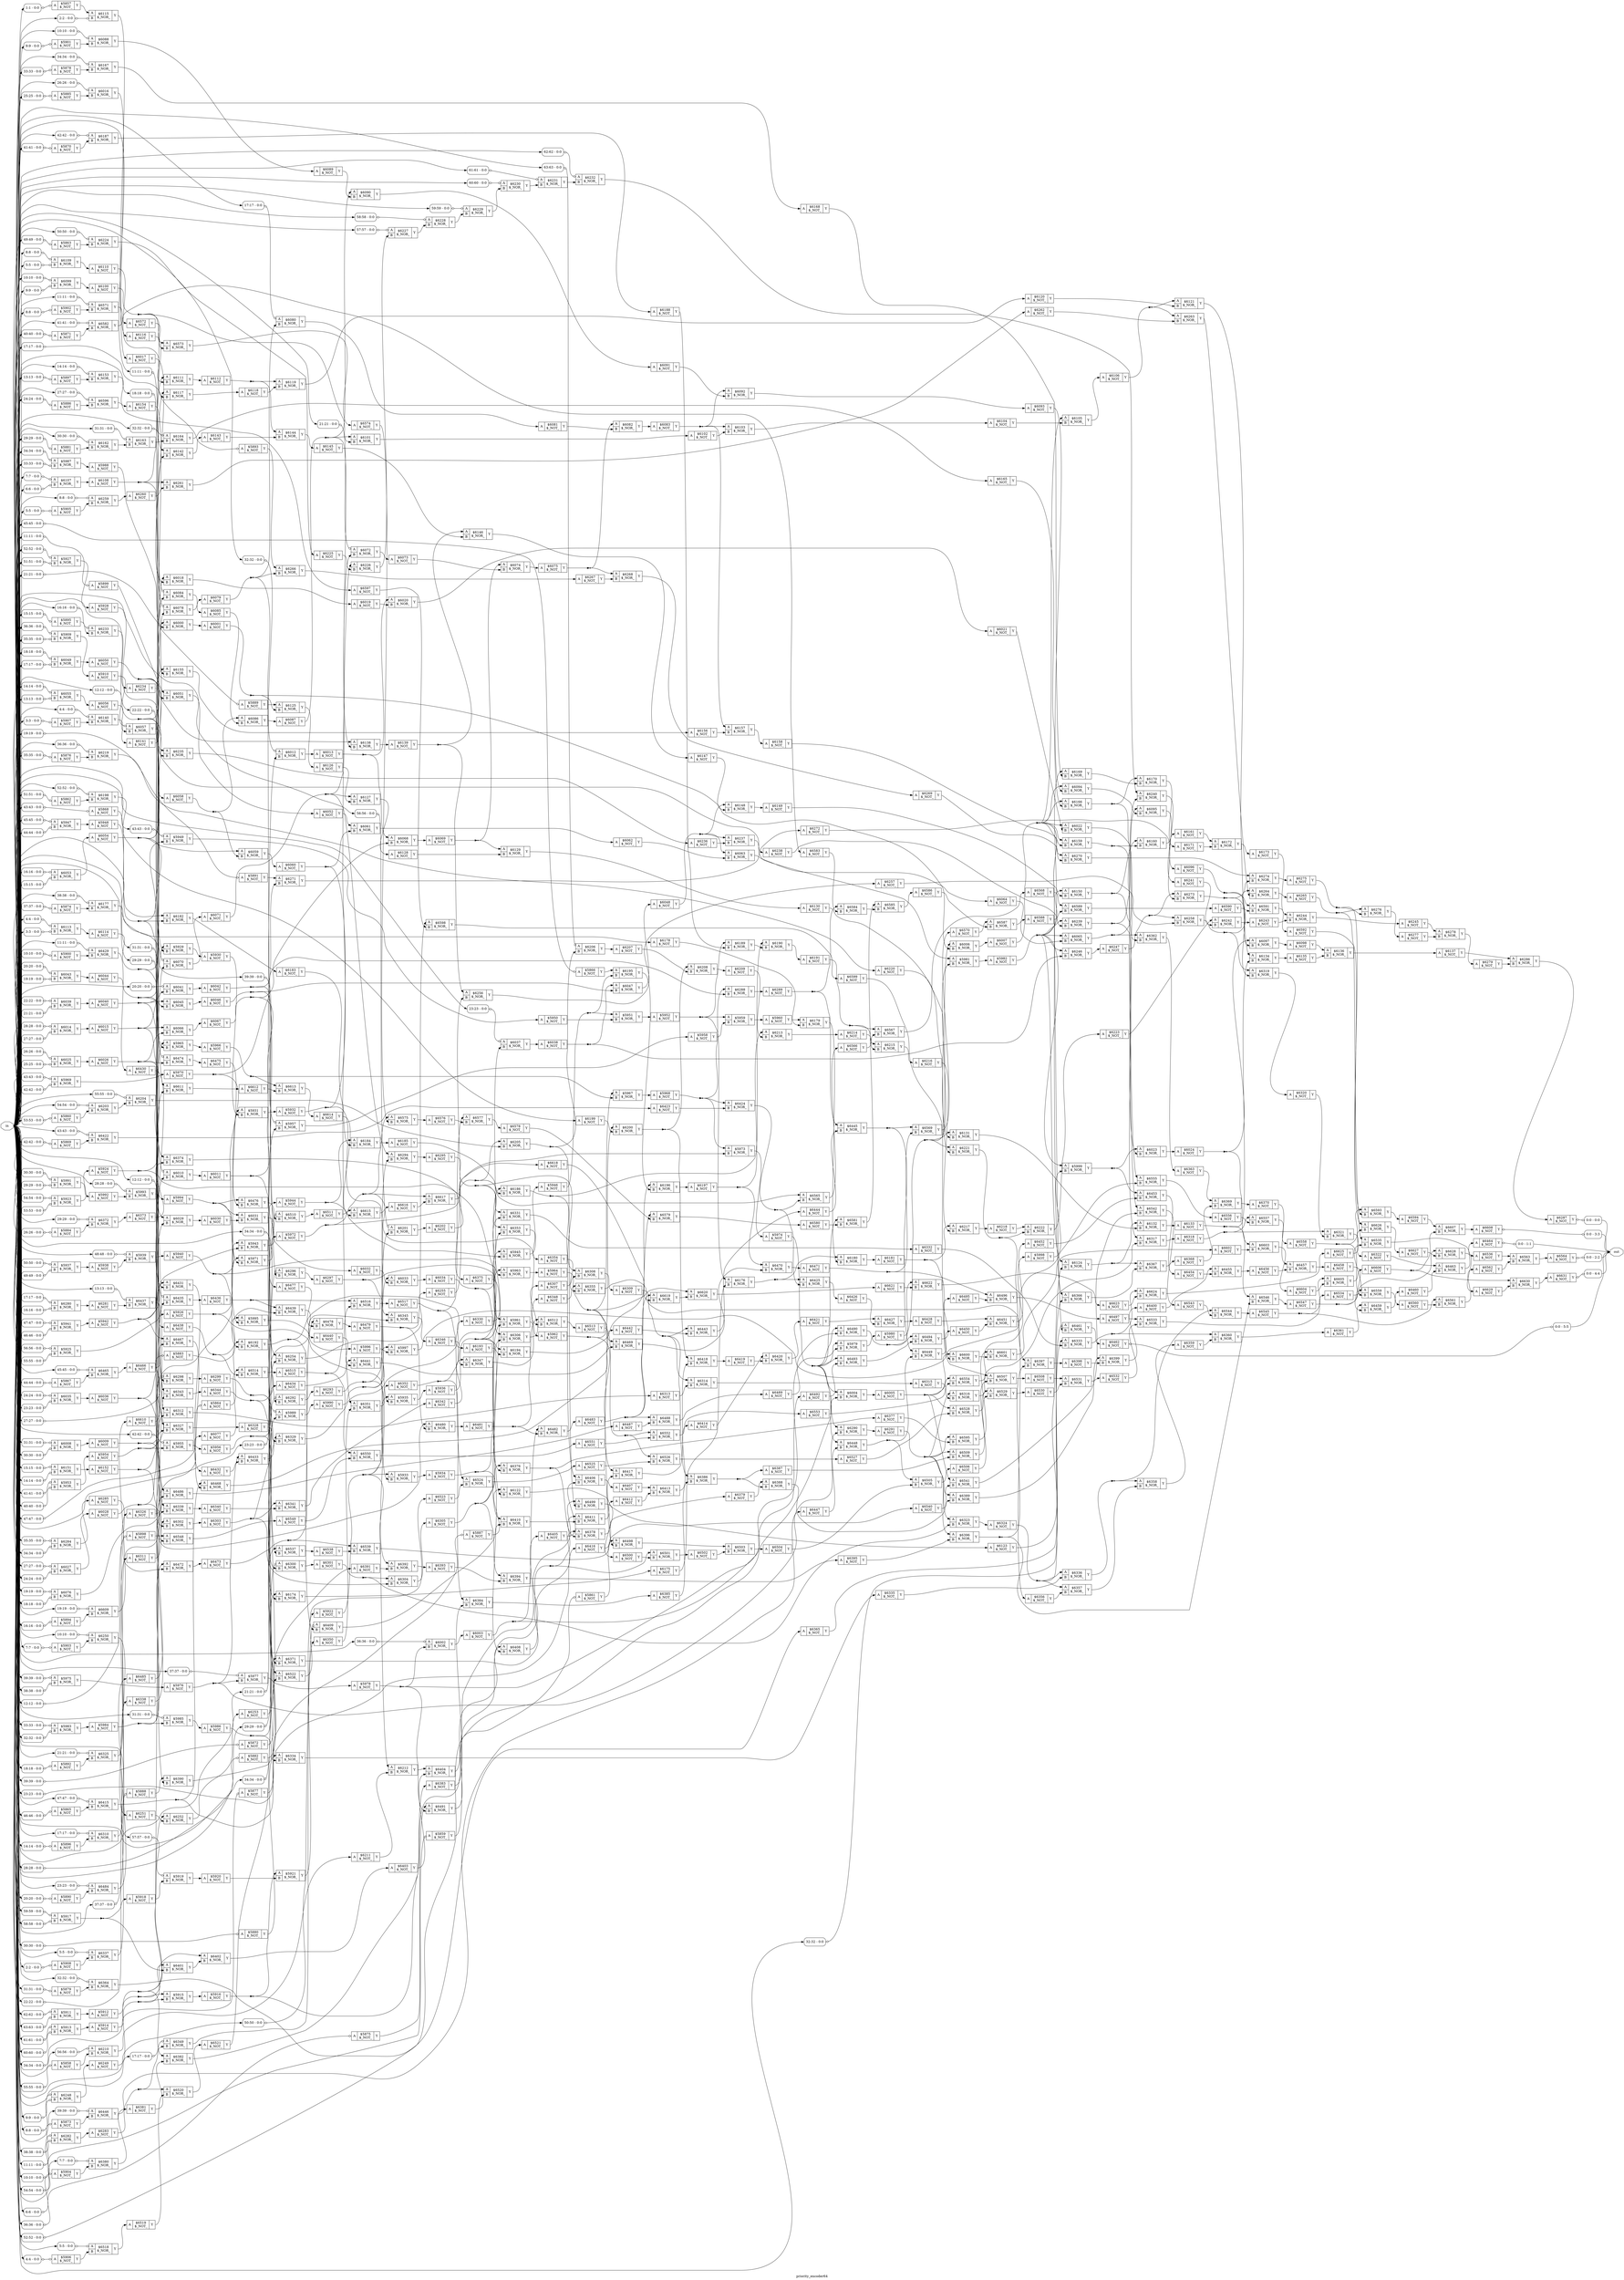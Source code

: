 digraph "priority_encoder64" {
label="priority_encoder64";
rankdir="LR";
remincross=true;
n770 [ shape=octagon, label="in", color="black", fontcolor="black" ];
n771 [ shape=octagon, label="out", color="black", fontcolor="black" ];
c774 [ shape=record, label="{{<p772> A}|$5857\n$_NOT_|{<p773> Y}}" ];
x0 [ shape=record, style=rounded, label="<s0> 1:1 - 0:0 " ];
x0:e -> c774:p772:w [arrowhead=odiamond, arrowtail=odiamond, dir=both, color="black", label=""];
c775 [ shape=record, label="{{<p772> A}|$5858\n$_NOT_|{<p773> Y}}" ];
x1 [ shape=record, style=rounded, label="<s0> 55:55 - 0:0 " ];
x1:e -> c775:p772:w [arrowhead=odiamond, arrowtail=odiamond, dir=both, color="black", label=""];
c776 [ shape=record, label="{{<p772> A}|$5859\n$_NOT_|{<p773> Y}}" ];
x2 [ shape=record, style=rounded, label="<s0> 54:54 - 0:0 " ];
x2:e -> c776:p772:w [arrowhead=odiamond, arrowtail=odiamond, dir=both, color="black", label=""];
c777 [ shape=record, label="{{<p772> A}|$5860\n$_NOT_|{<p773> Y}}" ];
x3 [ shape=record, style=rounded, label="<s0> 53:53 - 0:0 " ];
x3:e -> c777:p772:w [arrowhead=odiamond, arrowtail=odiamond, dir=both, color="black", label=""];
c778 [ shape=record, label="{{<p772> A}|$5861\n$_NOT_|{<p773> Y}}" ];
x4 [ shape=record, style=rounded, label="<s0> 52:52 - 0:0 " ];
x4:e -> c778:p772:w [arrowhead=odiamond, arrowtail=odiamond, dir=both, color="black", label=""];
c779 [ shape=record, label="{{<p772> A}|$5862\n$_NOT_|{<p773> Y}}" ];
x5 [ shape=record, style=rounded, label="<s0> 51:51 - 0:0 " ];
x5:e -> c779:p772:w [arrowhead=odiamond, arrowtail=odiamond, dir=both, color="black", label=""];
c780 [ shape=record, label="{{<p772> A}|$5863\n$_NOT_|{<p773> Y}}" ];
x6 [ shape=record, style=rounded, label="<s0> 49:49 - 0:0 " ];
x6:e -> c780:p772:w [arrowhead=odiamond, arrowtail=odiamond, dir=both, color="black", label=""];
c781 [ shape=record, label="{{<p772> A}|$5864\n$_NOT_|{<p773> Y}}" ];
x7 [ shape=record, style=rounded, label="<s0> 47:47 - 0:0 " ];
x7:e -> c781:p772:w [arrowhead=odiamond, arrowtail=odiamond, dir=both, color="black", label=""];
c782 [ shape=record, label="{{<p772> A}|$5865\n$_NOT_|{<p773> Y}}" ];
x8 [ shape=record, style=rounded, label="<s0> 46:46 - 0:0 " ];
x8:e -> c782:p772:w [arrowhead=odiamond, arrowtail=odiamond, dir=both, color="black", label=""];
c783 [ shape=record, label="{{<p772> A}|$5866\n$_NOT_|{<p773> Y}}" ];
x9 [ shape=record, style=rounded, label="<s0> 45:45 - 0:0 " ];
x9:e -> c783:p772:w [arrowhead=odiamond, arrowtail=odiamond, dir=both, color="black", label=""];
c784 [ shape=record, label="{{<p772> A}|$5867\n$_NOT_|{<p773> Y}}" ];
x10 [ shape=record, style=rounded, label="<s0> 44:44 - 0:0 " ];
x10:e -> c784:p772:w [arrowhead=odiamond, arrowtail=odiamond, dir=both, color="black", label=""];
c785 [ shape=record, label="{{<p772> A}|$5868\n$_NOT_|{<p773> Y}}" ];
x11 [ shape=record, style=rounded, label="<s0> 43:43 - 0:0 " ];
x11:e -> c785:p772:w [arrowhead=odiamond, arrowtail=odiamond, dir=both, color="black", label=""];
c786 [ shape=record, label="{{<p772> A}|$5869\n$_NOT_|{<p773> Y}}" ];
x12 [ shape=record, style=rounded, label="<s0> 42:42 - 0:0 " ];
x12:e -> c786:p772:w [arrowhead=odiamond, arrowtail=odiamond, dir=both, color="black", label=""];
c787 [ shape=record, label="{{<p772> A}|$5870\n$_NOT_|{<p773> Y}}" ];
x13 [ shape=record, style=rounded, label="<s0> 41:41 - 0:0 " ];
x13:e -> c787:p772:w [arrowhead=odiamond, arrowtail=odiamond, dir=both, color="black", label=""];
c788 [ shape=record, label="{{<p772> A}|$5871\n$_NOT_|{<p773> Y}}" ];
x14 [ shape=record, style=rounded, label="<s0> 40:40 - 0:0 " ];
x14:e -> c788:p772:w [arrowhead=odiamond, arrowtail=odiamond, dir=both, color="black", label=""];
c789 [ shape=record, label="{{<p772> A}|$5872\n$_NOT_|{<p773> Y}}" ];
x15 [ shape=record, style=rounded, label="<s0> 39:39 - 0:0 " ];
x15:e -> c789:p772:w [arrowhead=odiamond, arrowtail=odiamond, dir=both, color="black", label=""];
c790 [ shape=record, label="{{<p772> A}|$5873\n$_NOT_|{<p773> Y}}" ];
x16 [ shape=record, style=rounded, label="<s0> 38:38 - 0:0 " ];
x16:e -> c790:p772:w [arrowhead=odiamond, arrowtail=odiamond, dir=both, color="black", label=""];
c791 [ shape=record, label="{{<p772> A}|$5874\n$_NOT_|{<p773> Y}}" ];
x17 [ shape=record, style=rounded, label="<s0> 37:37 - 0:0 " ];
x17:e -> c791:p772:w [arrowhead=odiamond, arrowtail=odiamond, dir=both, color="black", label=""];
c792 [ shape=record, label="{{<p772> A}|$5875\n$_NOT_|{<p773> Y}}" ];
x18 [ shape=record, style=rounded, label="<s0> 36:36 - 0:0 " ];
x18:e -> c792:p772:w [arrowhead=odiamond, arrowtail=odiamond, dir=both, color="black", label=""];
c793 [ shape=record, label="{{<p772> A}|$5876\n$_NOT_|{<p773> Y}}" ];
x19 [ shape=record, style=rounded, label="<s0> 35:35 - 0:0 " ];
x19:e -> c793:p772:w [arrowhead=odiamond, arrowtail=odiamond, dir=both, color="black", label=""];
c794 [ shape=record, label="{{<p772> A}|$5877\n$_NOT_|{<p773> Y}}" ];
x20 [ shape=record, style=rounded, label="<s0> 34:34 - 0:0 " ];
x20:e -> c794:p772:w [arrowhead=odiamond, arrowtail=odiamond, dir=both, color="black", label=""];
c795 [ shape=record, label="{{<p772> A}|$5878\n$_NOT_|{<p773> Y}}" ];
x21 [ shape=record, style=rounded, label="<s0> 33:33 - 0:0 " ];
x21:e -> c795:p772:w [arrowhead=odiamond, arrowtail=odiamond, dir=both, color="black", label=""];
c796 [ shape=record, label="{{<p772> A}|$5879\n$_NOT_|{<p773> Y}}" ];
x22 [ shape=record, style=rounded, label="<s0> 31:31 - 0:0 " ];
x22:e -> c796:p772:w [arrowhead=odiamond, arrowtail=odiamond, dir=both, color="black", label=""];
c797 [ shape=record, label="{{<p772> A}|$5880\n$_NOT_|{<p773> Y}}" ];
x23 [ shape=record, style=rounded, label="<s0> 30:30 - 0:0 " ];
x23:e -> c797:p772:w [arrowhead=odiamond, arrowtail=odiamond, dir=both, color="black", label=""];
c798 [ shape=record, label="{{<p772> A}|$5881\n$_NOT_|{<p773> Y}}" ];
x24 [ shape=record, style=rounded, label="<s0> 29:29 - 0:0 " ];
x24:e -> c798:p772:w [arrowhead=odiamond, arrowtail=odiamond, dir=both, color="black", label=""];
c799 [ shape=record, label="{{<p772> A}|$5882\n$_NOT_|{<p773> Y}}" ];
x25 [ shape=record, style=rounded, label="<s0> 28:28 - 0:0 " ];
x25:e -> c799:p772:w [arrowhead=odiamond, arrowtail=odiamond, dir=both, color="black", label=""];
c800 [ shape=record, label="{{<p772> A}|$5883\n$_NOT_|{<p773> Y}}" ];
x26 [ shape=record, style=rounded, label="<s0> 27:27 - 0:0 " ];
x26:e -> c800:p772:w [arrowhead=odiamond, arrowtail=odiamond, dir=both, color="black", label=""];
c801 [ shape=record, label="{{<p772> A}|$5884\n$_NOT_|{<p773> Y}}" ];
x27 [ shape=record, style=rounded, label="<s0> 26:26 - 0:0 " ];
x27:e -> c801:p772:w [arrowhead=odiamond, arrowtail=odiamond, dir=both, color="black", label=""];
c802 [ shape=record, label="{{<p772> A}|$5885\n$_NOT_|{<p773> Y}}" ];
x28 [ shape=record, style=rounded, label="<s0> 25:25 - 0:0 " ];
x28:e -> c802:p772:w [arrowhead=odiamond, arrowtail=odiamond, dir=both, color="black", label=""];
c803 [ shape=record, label="{{<p772> A}|$5886\n$_NOT_|{<p773> Y}}" ];
x29 [ shape=record, style=rounded, label="<s0> 24:24 - 0:0 " ];
x29:e -> c803:p772:w [arrowhead=odiamond, arrowtail=odiamond, dir=both, color="black", label=""];
c804 [ shape=record, label="{{<p772> A}|$5887\n$_NOT_|{<p773> Y}}" ];
x30 [ shape=record, style=rounded, label="<s0> 23:23 - 0:0 " ];
x30:e -> c804:p772:w [arrowhead=odiamond, arrowtail=odiamond, dir=both, color="black", label=""];
c805 [ shape=record, label="{{<p772> A}|$5888\n$_NOT_|{<p773> Y}}" ];
x31 [ shape=record, style=rounded, label="<s0> 22:22 - 0:0 " ];
x31:e -> c805:p772:w [arrowhead=odiamond, arrowtail=odiamond, dir=both, color="black", label=""];
c806 [ shape=record, label="{{<p772> A}|$5889\n$_NOT_|{<p773> Y}}" ];
x32 [ shape=record, style=rounded, label="<s0> 21:21 - 0:0 " ];
x32:e -> c806:p772:w [arrowhead=odiamond, arrowtail=odiamond, dir=both, color="black", label=""];
c807 [ shape=record, label="{{<p772> A}|$5890\n$_NOT_|{<p773> Y}}" ];
x33 [ shape=record, style=rounded, label="<s0> 20:20 - 0:0 " ];
x33:e -> c807:p772:w [arrowhead=odiamond, arrowtail=odiamond, dir=both, color="black", label=""];
c808 [ shape=record, label="{{<p772> A}|$5891\n$_NOT_|{<p773> Y}}" ];
x34 [ shape=record, style=rounded, label="<s0> 19:19 - 0:0 " ];
x34:e -> c808:p772:w [arrowhead=odiamond, arrowtail=odiamond, dir=both, color="black", label=""];
c809 [ shape=record, label="{{<p772> A}|$5892\n$_NOT_|{<p773> Y}}" ];
x35 [ shape=record, style=rounded, label="<s0> 18:18 - 0:0 " ];
x35:e -> c809:p772:w [arrowhead=odiamond, arrowtail=odiamond, dir=both, color="black", label=""];
c810 [ shape=record, label="{{<p772> A}|$5893\n$_NOT_|{<p773> Y}}" ];
x36 [ shape=record, style=rounded, label="<s0> 17:17 - 0:0 " ];
x36:e -> c810:p772:w [arrowhead=odiamond, arrowtail=odiamond, dir=both, color="black", label=""];
c811 [ shape=record, label="{{<p772> A}|$5894\n$_NOT_|{<p773> Y}}" ];
x37 [ shape=record, style=rounded, label="<s0> 16:16 - 0:0 " ];
x37:e -> c811:p772:w [arrowhead=odiamond, arrowtail=odiamond, dir=both, color="black", label=""];
c812 [ shape=record, label="{{<p772> A}|$5895\n$_NOT_|{<p773> Y}}" ];
x38 [ shape=record, style=rounded, label="<s0> 15:15 - 0:0 " ];
x38:e -> c812:p772:w [arrowhead=odiamond, arrowtail=odiamond, dir=both, color="black", label=""];
c813 [ shape=record, label="{{<p772> A}|$5896\n$_NOT_|{<p773> Y}}" ];
x39 [ shape=record, style=rounded, label="<s0> 14:14 - 0:0 " ];
x39:e -> c813:p772:w [arrowhead=odiamond, arrowtail=odiamond, dir=both, color="black", label=""];
c814 [ shape=record, label="{{<p772> A}|$5897\n$_NOT_|{<p773> Y}}" ];
x40 [ shape=record, style=rounded, label="<s0> 13:13 - 0:0 " ];
x40:e -> c814:p772:w [arrowhead=odiamond, arrowtail=odiamond, dir=both, color="black", label=""];
c815 [ shape=record, label="{{<p772> A}|$5898\n$_NOT_|{<p773> Y}}" ];
x41 [ shape=record, style=rounded, label="<s0> 12:12 - 0:0 " ];
x41:e -> c815:p772:w [arrowhead=odiamond, arrowtail=odiamond, dir=both, color="black", label=""];
c816 [ shape=record, label="{{<p772> A}|$5899\n$_NOT_|{<p773> Y}}" ];
x42 [ shape=record, style=rounded, label="<s0> 11:11 - 0:0 " ];
x42:e -> c816:p772:w [arrowhead=odiamond, arrowtail=odiamond, dir=both, color="black", label=""];
c817 [ shape=record, label="{{<p772> A}|$5900\n$_NOT_|{<p773> Y}}" ];
x43 [ shape=record, style=rounded, label="<s0> 10:10 - 0:0 " ];
x43:e -> c817:p772:w [arrowhead=odiamond, arrowtail=odiamond, dir=both, color="black", label=""];
c818 [ shape=record, label="{{<p772> A}|$5901\n$_NOT_|{<p773> Y}}" ];
x44 [ shape=record, style=rounded, label="<s0> 9:9 - 0:0 " ];
x44:e -> c818:p772:w [arrowhead=odiamond, arrowtail=odiamond, dir=both, color="black", label=""];
c819 [ shape=record, label="{{<p772> A}|$5902\n$_NOT_|{<p773> Y}}" ];
x45 [ shape=record, style=rounded, label="<s0> 8:8 - 0:0 " ];
x45:e -> c819:p772:w [arrowhead=odiamond, arrowtail=odiamond, dir=both, color="black", label=""];
c820 [ shape=record, label="{{<p772> A}|$5903\n$_NOT_|{<p773> Y}}" ];
x46 [ shape=record, style=rounded, label="<s0> 7:7 - 0:0 " ];
x46:e -> c820:p772:w [arrowhead=odiamond, arrowtail=odiamond, dir=both, color="black", label=""];
c821 [ shape=record, label="{{<p772> A}|$5904\n$_NOT_|{<p773> Y}}" ];
x47 [ shape=record, style=rounded, label="<s0> 6:6 - 0:0 " ];
x47:e -> c821:p772:w [arrowhead=odiamond, arrowtail=odiamond, dir=both, color="black", label=""];
c822 [ shape=record, label="{{<p772> A}|$5905\n$_NOT_|{<p773> Y}}" ];
x48 [ shape=record, style=rounded, label="<s0> 5:5 - 0:0 " ];
x48:e -> c822:p772:w [arrowhead=odiamond, arrowtail=odiamond, dir=both, color="black", label=""];
c823 [ shape=record, label="{{<p772> A}|$5906\n$_NOT_|{<p773> Y}}" ];
x49 [ shape=record, style=rounded, label="<s0> 4:4 - 0:0 " ];
x49:e -> c823:p772:w [arrowhead=odiamond, arrowtail=odiamond, dir=both, color="black", label=""];
c824 [ shape=record, label="{{<p772> A}|$5907\n$_NOT_|{<p773> Y}}" ];
x50 [ shape=record, style=rounded, label="<s0> 3:3 - 0:0 " ];
x50:e -> c824:p772:w [arrowhead=odiamond, arrowtail=odiamond, dir=both, color="black", label=""];
c825 [ shape=record, label="{{<p772> A}|$5908\n$_NOT_|{<p773> Y}}" ];
x51 [ shape=record, style=rounded, label="<s0> 2:2 - 0:0 " ];
x51:e -> c825:p772:w [arrowhead=odiamond, arrowtail=odiamond, dir=both, color="black", label=""];
c827 [ shape=record, label="{{<p772> A|<p826> B}|$5909\n$_NOR_|{<p773> Y}}" ];
x52 [ shape=record, style=rounded, label="<s0> 36:36 - 0:0 " ];
x52:e -> c827:p772:w [arrowhead=odiamond, arrowtail=odiamond, dir=both, color="black", label=""];
x53 [ shape=record, style=rounded, label="<s0> 35:35 - 0:0 " ];
x53:e -> c827:p826:w [arrowhead=odiamond, arrowtail=odiamond, dir=both, color="black", label=""];
c828 [ shape=record, label="{{<p772> A}|$5910\n$_NOT_|{<p773> Y}}" ];
c829 [ shape=record, label="{{<p772> A|<p826> B}|$5911\n$_NOR_|{<p773> Y}}" ];
x54 [ shape=record, style=rounded, label="<s0> 62:62 - 0:0 " ];
x54:e -> c829:p772:w [arrowhead=odiamond, arrowtail=odiamond, dir=both, color="black", label=""];
x55 [ shape=record, style=rounded, label="<s0> 63:63 - 0:0 " ];
x55:e -> c829:p826:w [arrowhead=odiamond, arrowtail=odiamond, dir=both, color="black", label=""];
c830 [ shape=record, label="{{<p772> A}|$5912\n$_NOT_|{<p773> Y}}" ];
c831 [ shape=record, label="{{<p772> A|<p826> B}|$5913\n$_NOR_|{<p773> Y}}" ];
x56 [ shape=record, style=rounded, label="<s0> 61:61 - 0:0 " ];
x56:e -> c831:p772:w [arrowhead=odiamond, arrowtail=odiamond, dir=both, color="black", label=""];
x57 [ shape=record, style=rounded, label="<s0> 60:60 - 0:0 " ];
x57:e -> c831:p826:w [arrowhead=odiamond, arrowtail=odiamond, dir=both, color="black", label=""];
c832 [ shape=record, label="{{<p772> A}|$5914\n$_NOT_|{<p773> Y}}" ];
c833 [ shape=record, label="{{<p772> A|<p826> B}|$5915\n$_NOR_|{<p773> Y}}" ];
c834 [ shape=record, label="{{<p772> A}|$5916\n$_NOT_|{<p773> Y}}" ];
c835 [ shape=record, label="{{<p772> A|<p826> B}|$5917\n$_NOR_|{<p773> Y}}" ];
x58 [ shape=record, style=rounded, label="<s0> 59:59 - 0:0 " ];
x58:e -> c835:p772:w [arrowhead=odiamond, arrowtail=odiamond, dir=both, color="black", label=""];
x59 [ shape=record, style=rounded, label="<s0> 58:58 - 0:0 " ];
x59:e -> c835:p826:w [arrowhead=odiamond, arrowtail=odiamond, dir=both, color="black", label=""];
c836 [ shape=record, label="{{<p772> A}|$5918\n$_NOT_|{<p773> Y}}" ];
c837 [ shape=record, label="{{<p772> A|<p826> B}|$5919\n$_NOR_|{<p773> Y}}" ];
x60 [ shape=record, style=rounded, label="<s0> 57:57 - 0:0 " ];
x60:e -> c837:p772:w [arrowhead=odiamond, arrowtail=odiamond, dir=both, color="black", label=""];
c838 [ shape=record, label="{{<p772> A}|$5920\n$_NOT_|{<p773> Y}}" ];
c839 [ shape=record, label="{{<p772> A|<p826> B}|$5921\n$_NOR_|{<p773> Y}}" ];
c840 [ shape=record, label="{{<p772> A}|$5922\n$_NOT_|{<p773> Y}}" ];
c841 [ shape=record, label="{{<p772> A|<p826> B}|$5923\n$_NOR_|{<p773> Y}}" ];
x61 [ shape=record, style=rounded, label="<s0> 54:54 - 0:0 " ];
x61:e -> c841:p772:w [arrowhead=odiamond, arrowtail=odiamond, dir=both, color="black", label=""];
x62 [ shape=record, style=rounded, label="<s0> 53:53 - 0:0 " ];
x62:e -> c841:p826:w [arrowhead=odiamond, arrowtail=odiamond, dir=both, color="black", label=""];
c842 [ shape=record, label="{{<p772> A}|$5924\n$_NOT_|{<p773> Y}}" ];
c843 [ shape=record, label="{{<p772> A|<p826> B}|$5925\n$_NOR_|{<p773> Y}}" ];
x63 [ shape=record, style=rounded, label="<s0> 56:56 - 0:0 " ];
x63:e -> c843:p772:w [arrowhead=odiamond, arrowtail=odiamond, dir=both, color="black", label=""];
x64 [ shape=record, style=rounded, label="<s0> 55:55 - 0:0 " ];
x64:e -> c843:p826:w [arrowhead=odiamond, arrowtail=odiamond, dir=both, color="black", label=""];
c844 [ shape=record, label="{{<p772> A}|$5926\n$_NOT_|{<p773> Y}}" ];
c845 [ shape=record, label="{{<p772> A|<p826> B}|$5927\n$_NOR_|{<p773> Y}}" ];
x65 [ shape=record, style=rounded, label="<s0> 52:52 - 0:0 " ];
x65:e -> c845:p772:w [arrowhead=odiamond, arrowtail=odiamond, dir=both, color="black", label=""];
x66 [ shape=record, style=rounded, label="<s0> 51:51 - 0:0 " ];
x66:e -> c845:p826:w [arrowhead=odiamond, arrowtail=odiamond, dir=both, color="black", label=""];
c846 [ shape=record, label="{{<p772> A}|$5928\n$_NOT_|{<p773> Y}}" ];
c847 [ shape=record, label="{{<p772> A|<p826> B}|$5929\n$_NOR_|{<p773> Y}}" ];
c848 [ shape=record, label="{{<p772> A}|$5930\n$_NOT_|{<p773> Y}}" ];
c849 [ shape=record, label="{{<p772> A|<p826> B}|$5931\n$_NOR_|{<p773> Y}}" ];
c850 [ shape=record, label="{{<p772> A}|$5932\n$_NOT_|{<p773> Y}}" ];
c851 [ shape=record, label="{{<p772> A|<p826> B}|$5933\n$_NOR_|{<p773> Y}}" ];
c852 [ shape=record, label="{{<p772> A}|$5934\n$_NOT_|{<p773> Y}}" ];
c853 [ shape=record, label="{{<p772> A|<p826> B}|$5935\n$_NOR_|{<p773> Y}}" ];
c854 [ shape=record, label="{{<p772> A}|$5936\n$_NOT_|{<p773> Y}}" ];
c855 [ shape=record, label="{{<p772> A|<p826> B}|$5937\n$_NOR_|{<p773> Y}}" ];
x67 [ shape=record, style=rounded, label="<s0> 50:50 - 0:0 " ];
x67:e -> c855:p772:w [arrowhead=odiamond, arrowtail=odiamond, dir=both, color="black", label=""];
x68 [ shape=record, style=rounded, label="<s0> 49:49 - 0:0 " ];
x68:e -> c855:p826:w [arrowhead=odiamond, arrowtail=odiamond, dir=both, color="black", label=""];
c856 [ shape=record, label="{{<p772> A}|$5938\n$_NOT_|{<p773> Y}}" ];
c857 [ shape=record, label="{{<p772> A|<p826> B}|$5939\n$_NOR_|{<p773> Y}}" ];
x69 [ shape=record, style=rounded, label="<s0> 48:48 - 0:0 " ];
x69:e -> c857:p772:w [arrowhead=odiamond, arrowtail=odiamond, dir=both, color="black", label=""];
c858 [ shape=record, label="{{<p772> A}|$5940\n$_NOT_|{<p773> Y}}" ];
c859 [ shape=record, label="{{<p772> A|<p826> B}|$5941\n$_NOR_|{<p773> Y}}" ];
x70 [ shape=record, style=rounded, label="<s0> 47:47 - 0:0 " ];
x70:e -> c859:p772:w [arrowhead=odiamond, arrowtail=odiamond, dir=both, color="black", label=""];
x71 [ shape=record, style=rounded, label="<s0> 46:46 - 0:0 " ];
x71:e -> c859:p826:w [arrowhead=odiamond, arrowtail=odiamond, dir=both, color="black", label=""];
c860 [ shape=record, label="{{<p772> A}|$5942\n$_NOT_|{<p773> Y}}" ];
c861 [ shape=record, label="{{<p772> A|<p826> B}|$5943\n$_NOR_|{<p773> Y}}" ];
c862 [ shape=record, label="{{<p772> A}|$5944\n$_NOT_|{<p773> Y}}" ];
c863 [ shape=record, label="{{<p772> A|<p826> B}|$5945\n$_NOR_|{<p773> Y}}" ];
c864 [ shape=record, label="{{<p772> A}|$5946\n$_NOT_|{<p773> Y}}" ];
c865 [ shape=record, label="{{<p772> A|<p826> B}|$5947\n$_NOR_|{<p773> Y}}" ];
x72 [ shape=record, style=rounded, label="<s0> 45:45 - 0:0 " ];
x72:e -> c865:p772:w [arrowhead=odiamond, arrowtail=odiamond, dir=both, color="black", label=""];
x73 [ shape=record, style=rounded, label="<s0> 44:44 - 0:0 " ];
x73:e -> c865:p826:w [arrowhead=odiamond, arrowtail=odiamond, dir=both, color="black", label=""];
c866 [ shape=record, label="{{<p772> A}|$5948\n$_NOT_|{<p773> Y}}" ];
c867 [ shape=record, label="{{<p772> A|<p826> B}|$5949\n$_NOR_|{<p773> Y}}" ];
x74 [ shape=record, style=rounded, label="<s0> 43:43 - 0:0 " ];
x74:e -> c867:p772:w [arrowhead=odiamond, arrowtail=odiamond, dir=both, color="black", label=""];
c868 [ shape=record, label="{{<p772> A}|$5950\n$_NOT_|{<p773> Y}}" ];
c869 [ shape=record, label="{{<p772> A|<p826> B}|$5951\n$_NOR_|{<p773> Y}}" ];
c870 [ shape=record, label="{{<p772> A}|$5952\n$_NOT_|{<p773> Y}}" ];
c871 [ shape=record, label="{{<p772> A|<p826> B}|$5953\n$_NOR_|{<p773> Y}}" ];
x75 [ shape=record, style=rounded, label="<s0> 41:41 - 0:0 " ];
x75:e -> c871:p772:w [arrowhead=odiamond, arrowtail=odiamond, dir=both, color="black", label=""];
x76 [ shape=record, style=rounded, label="<s0> 40:40 - 0:0 " ];
x76:e -> c871:p826:w [arrowhead=odiamond, arrowtail=odiamond, dir=both, color="black", label=""];
c872 [ shape=record, label="{{<p772> A}|$5954\n$_NOT_|{<p773> Y}}" ];
c873 [ shape=record, label="{{<p772> A|<p826> B}|$5955\n$_NOR_|{<p773> Y}}" ];
x77 [ shape=record, style=rounded, label="<s0> 42:42 - 0:0 " ];
x77:e -> c873:p772:w [arrowhead=odiamond, arrowtail=odiamond, dir=both, color="black", label=""];
c874 [ shape=record, label="{{<p772> A}|$5956\n$_NOT_|{<p773> Y}}" ];
c875 [ shape=record, label="{{<p772> A|<p826> B}|$5957\n$_NOR_|{<p773> Y}}" ];
x78 [ shape=record, style=rounded, label="<s0> 39:39 - 0:0 " ];
x78:e -> c875:p772:w [arrowhead=odiamond, arrowtail=odiamond, dir=both, color="black", label=""];
c876 [ shape=record, label="{{<p772> A}|$5958\n$_NOT_|{<p773> Y}}" ];
c877 [ shape=record, label="{{<p772> A|<p826> B}|$5959\n$_NOR_|{<p773> Y}}" ];
c878 [ shape=record, label="{{<p772> A}|$5960\n$_NOT_|{<p773> Y}}" ];
c879 [ shape=record, label="{{<p772> A|<p826> B}|$5961\n$_NOR_|{<p773> Y}}" ];
c880 [ shape=record, label="{{<p772> A}|$5962\n$_NOT_|{<p773> Y}}" ];
c881 [ shape=record, label="{{<p772> A|<p826> B}|$5963\n$_NOR_|{<p773> Y}}" ];
c882 [ shape=record, label="{{<p772> A}|$5964\n$_NOT_|{<p773> Y}}" ];
c883 [ shape=record, label="{{<p772> A|<p826> B}|$5965\n$_NOR_|{<p773> Y}}" ];
c884 [ shape=record, label="{{<p772> A}|$5966\n$_NOT_|{<p773> Y}}" ];
c885 [ shape=record, label="{{<p772> A|<p826> B}|$5967\n$_NOR_|{<p773> Y}}" ];
c886 [ shape=record, label="{{<p772> A}|$5968\n$_NOT_|{<p773> Y}}" ];
c887 [ shape=record, label="{{<p772> A|<p826> B}|$5969\n$_NOR_|{<p773> Y}}" ];
x79 [ shape=record, style=rounded, label="<s0> 43:43 - 0:0 " ];
x79:e -> c887:p772:w [arrowhead=odiamond, arrowtail=odiamond, dir=both, color="black", label=""];
x80 [ shape=record, style=rounded, label="<s0> 42:42 - 0:0 " ];
x80:e -> c887:p826:w [arrowhead=odiamond, arrowtail=odiamond, dir=both, color="black", label=""];
c888 [ shape=record, label="{{<p772> A}|$5970\n$_NOT_|{<p773> Y}}" ];
c889 [ shape=record, label="{{<p772> A|<p826> B}|$5971\n$_NOR_|{<p773> Y}}" ];
c890 [ shape=record, label="{{<p772> A}|$5972\n$_NOT_|{<p773> Y}}" ];
c891 [ shape=record, label="{{<p772> A|<p826> B}|$5973\n$_NOR_|{<p773> Y}}" ];
c892 [ shape=record, label="{{<p772> A}|$5974\n$_NOT_|{<p773> Y}}" ];
c893 [ shape=record, label="{{<p772> A|<p826> B}|$5975\n$_NOR_|{<p773> Y}}" ];
x81 [ shape=record, style=rounded, label="<s0> 39:39 - 0:0 " ];
x81:e -> c893:p772:w [arrowhead=odiamond, arrowtail=odiamond, dir=both, color="black", label=""];
x82 [ shape=record, style=rounded, label="<s0> 38:38 - 0:0 " ];
x82:e -> c893:p826:w [arrowhead=odiamond, arrowtail=odiamond, dir=both, color="black", label=""];
c894 [ shape=record, label="{{<p772> A}|$5976\n$_NOT_|{<p773> Y}}" ];
c895 [ shape=record, label="{{<p772> A|<p826> B}|$5977\n$_NOR_|{<p773> Y}}" ];
x83 [ shape=record, style=rounded, label="<s0> 37:37 - 0:0 " ];
x83:e -> c895:p772:w [arrowhead=odiamond, arrowtail=odiamond, dir=both, color="black", label=""];
c896 [ shape=record, label="{{<p772> A}|$5978\n$_NOT_|{<p773> Y}}" ];
c897 [ shape=record, label="{{<p772> A|<p826> B}|$5979\n$_NOR_|{<p773> Y}}" ];
c898 [ shape=record, label="{{<p772> A}|$5980\n$_NOT_|{<p773> Y}}" ];
c899 [ shape=record, label="{{<p772> A|<p826> B}|$5981\n$_NOR_|{<p773> Y}}" ];
c900 [ shape=record, label="{{<p772> A}|$5982\n$_NOT_|{<p773> Y}}" ];
c901 [ shape=record, label="{{<p772> A|<p826> B}|$5983\n$_NOR_|{<p773> Y}}" ];
x84 [ shape=record, style=rounded, label="<s0> 33:33 - 0:0 " ];
x84:e -> c901:p772:w [arrowhead=odiamond, arrowtail=odiamond, dir=both, color="black", label=""];
x85 [ shape=record, style=rounded, label="<s0> 32:32 - 0:0 " ];
x85:e -> c901:p826:w [arrowhead=odiamond, arrowtail=odiamond, dir=both, color="black", label=""];
c902 [ shape=record, label="{{<p772> A}|$5984\n$_NOT_|{<p773> Y}}" ];
c903 [ shape=record, label="{{<p772> A|<p826> B}|$5985\n$_NOR_|{<p773> Y}}" ];
x86 [ shape=record, style=rounded, label="<s0> 31:31 - 0:0 " ];
x86:e -> c903:p772:w [arrowhead=odiamond, arrowtail=odiamond, dir=both, color="black", label=""];
c904 [ shape=record, label="{{<p772> A}|$5986\n$_NOT_|{<p773> Y}}" ];
c905 [ shape=record, label="{{<p772> A|<p826> B}|$5987\n$_NOR_|{<p773> Y}}" ];
x87 [ shape=record, style=rounded, label="<s0> 34:34 - 0:0 " ];
x87:e -> c905:p772:w [arrowhead=odiamond, arrowtail=odiamond, dir=both, color="black", label=""];
x88 [ shape=record, style=rounded, label="<s0> 33:33 - 0:0 " ];
x88:e -> c905:p826:w [arrowhead=odiamond, arrowtail=odiamond, dir=both, color="black", label=""];
c906 [ shape=record, label="{{<p772> A}|$5988\n$_NOT_|{<p773> Y}}" ];
c907 [ shape=record, label="{{<p772> A|<p826> B}|$5989\n$_NOR_|{<p773> Y}}" ];
x89 [ shape=record, style=rounded, label="<s0> 34:34 - 0:0 " ];
x89:e -> c907:p772:w [arrowhead=odiamond, arrowtail=odiamond, dir=both, color="black", label=""];
c908 [ shape=record, label="{{<p772> A}|$5990\n$_NOT_|{<p773> Y}}" ];
c909 [ shape=record, label="{{<p772> A|<p826> B}|$5991\n$_NOR_|{<p773> Y}}" ];
x90 [ shape=record, style=rounded, label="<s0> 30:30 - 0:0 " ];
x90:e -> c909:p772:w [arrowhead=odiamond, arrowtail=odiamond, dir=both, color="black", label=""];
x91 [ shape=record, style=rounded, label="<s0> 29:29 - 0:0 " ];
x91:e -> c909:p826:w [arrowhead=odiamond, arrowtail=odiamond, dir=both, color="black", label=""];
c910 [ shape=record, label="{{<p772> A}|$5992\n$_NOT_|{<p773> Y}}" ];
c911 [ shape=record, label="{{<p772> A|<p826> B}|$5993\n$_NOR_|{<p773> Y}}" ];
x92 [ shape=record, style=rounded, label="<s0> 28:28 - 0:0 " ];
x92:e -> c911:p772:w [arrowhead=odiamond, arrowtail=odiamond, dir=both, color="black", label=""];
c912 [ shape=record, label="{{<p772> A}|$5994\n$_NOT_|{<p773> Y}}" ];
c913 [ shape=record, label="{{<p772> A|<p826> B}|$5995\n$_NOR_|{<p773> Y}}" ];
c914 [ shape=record, label="{{<p772> A}|$5996\n$_NOT_|{<p773> Y}}" ];
c915 [ shape=record, label="{{<p772> A|<p826> B}|$5997\n$_NOR_|{<p773> Y}}" ];
c916 [ shape=record, label="{{<p772> A}|$5998\n$_NOT_|{<p773> Y}}" ];
c917 [ shape=record, label="{{<p772> A|<p826> B}|$5999\n$_NOR_|{<p773> Y}}" ];
c918 [ shape=record, label="{{<p772> A|<p826> B}|$6000\n$_NOR_|{<p773> Y}}" ];
c919 [ shape=record, label="{{<p772> A}|$6001\n$_NOT_|{<p773> Y}}" ];
c920 [ shape=record, label="{{<p772> A|<p826> B}|$6002\n$_NOR_|{<p773> Y}}" ];
x93 [ shape=record, style=rounded, label="<s0> 36:36 - 0:0 " ];
x93:e -> c920:p772:w [arrowhead=odiamond, arrowtail=odiamond, dir=both, color="black", label=""];
c921 [ shape=record, label="{{<p772> A}|$6003\n$_NOT_|{<p773> Y}}" ];
c922 [ shape=record, label="{{<p772> A|<p826> B}|$6004\n$_NOR_|{<p773> Y}}" ];
c923 [ shape=record, label="{{<p772> A}|$6005\n$_NOT_|{<p773> Y}}" ];
c924 [ shape=record, label="{{<p772> A|<p826> B}|$6006\n$_NOR_|{<p773> Y}}" ];
c925 [ shape=record, label="{{<p772> A}|$6007\n$_NOT_|{<p773> Y}}" ];
c926 [ shape=record, label="{{<p772> A|<p826> B}|$6008\n$_NOR_|{<p773> Y}}" ];
x94 [ shape=record, style=rounded, label="<s0> 31:31 - 0:0 " ];
x94:e -> c926:p772:w [arrowhead=odiamond, arrowtail=odiamond, dir=both, color="black", label=""];
x95 [ shape=record, style=rounded, label="<s0> 30:30 - 0:0 " ];
x95:e -> c926:p826:w [arrowhead=odiamond, arrowtail=odiamond, dir=both, color="black", label=""];
c927 [ shape=record, label="{{<p772> A}|$6009\n$_NOT_|{<p773> Y}}" ];
c928 [ shape=record, label="{{<p772> A|<p826> B}|$6010\n$_NOR_|{<p773> Y}}" ];
x96 [ shape=record, style=rounded, label="<s0> 29:29 - 0:0 " ];
x96:e -> c928:p772:w [arrowhead=odiamond, arrowtail=odiamond, dir=both, color="black", label=""];
c929 [ shape=record, label="{{<p772> A}|$6011\n$_NOT_|{<p773> Y}}" ];
c930 [ shape=record, label="{{<p772> A|<p826> B}|$6012\n$_NOR_|{<p773> Y}}" ];
x97 [ shape=record, style=rounded, label="<s0> 32:32 - 0:0 " ];
x97:e -> c930:p772:w [arrowhead=odiamond, arrowtail=odiamond, dir=both, color="black", label=""];
c931 [ shape=record, label="{{<p772> A}|$6013\n$_NOT_|{<p773> Y}}" ];
c932 [ shape=record, label="{{<p772> A|<p826> B}|$6014\n$_NOR_|{<p773> Y}}" ];
x98 [ shape=record, style=rounded, label="<s0> 28:28 - 0:0 " ];
x98:e -> c932:p772:w [arrowhead=odiamond, arrowtail=odiamond, dir=both, color="black", label=""];
x99 [ shape=record, style=rounded, label="<s0> 27:27 - 0:0 " ];
x99:e -> c932:p826:w [arrowhead=odiamond, arrowtail=odiamond, dir=both, color="black", label=""];
c933 [ shape=record, label="{{<p772> A}|$6015\n$_NOT_|{<p773> Y}}" ];
c934 [ shape=record, label="{{<p772> A|<p826> B}|$6016\n$_NOR_|{<p773> Y}}" ];
x100 [ shape=record, style=rounded, label="<s0> 26:26 - 0:0 " ];
x100:e -> c934:p772:w [arrowhead=odiamond, arrowtail=odiamond, dir=both, color="black", label=""];
c935 [ shape=record, label="{{<p772> A}|$6017\n$_NOT_|{<p773> Y}}" ];
c936 [ shape=record, label="{{<p772> A|<p826> B}|$6018\n$_NOR_|{<p773> Y}}" ];
c937 [ shape=record, label="{{<p772> A}|$6019\n$_NOT_|{<p773> Y}}" ];
c938 [ shape=record, label="{{<p772> A|<p826> B}|$6020\n$_NOR_|{<p773> Y}}" ];
c939 [ shape=record, label="{{<p772> A}|$6021\n$_NOT_|{<p773> Y}}" ];
c940 [ shape=record, label="{{<p772> A|<p826> B}|$6022\n$_NOR_|{<p773> Y}}" ];
c941 [ shape=record, label="{{<p772> A|<p826> B}|$6023\n$_NOR_|{<p773> Y}}" ];
c942 [ shape=record, label="{{<p772> A}|$6024\n$_NOT_|{<p773> Y}}" ];
c943 [ shape=record, label="{{<p772> A|<p826> B}|$6025\n$_NOR_|{<p773> Y}}" ];
x101 [ shape=record, style=rounded, label="<s0> 26:26 - 0:0 " ];
x101:e -> c943:p772:w [arrowhead=odiamond, arrowtail=odiamond, dir=both, color="black", label=""];
x102 [ shape=record, style=rounded, label="<s0> 25:25 - 0:0 " ];
x102:e -> c943:p826:w [arrowhead=odiamond, arrowtail=odiamond, dir=both, color="black", label=""];
c944 [ shape=record, label="{{<p772> A}|$6026\n$_NOT_|{<p773> Y}}" ];
c945 [ shape=record, label="{{<p772> A|<p826> B}|$6027\n$_NOR_|{<p773> Y}}" ];
x103 [ shape=record, style=rounded, label="<s0> 27:27 - 0:0 " ];
x103:e -> c945:p772:w [arrowhead=odiamond, arrowtail=odiamond, dir=both, color="black", label=""];
x104 [ shape=record, style=rounded, label="<s0> 24:24 - 0:0 " ];
x104:e -> c945:p826:w [arrowhead=odiamond, arrowtail=odiamond, dir=both, color="black", label=""];
c946 [ shape=record, label="{{<p772> A}|$6028\n$_NOT_|{<p773> Y}}" ];
c947 [ shape=record, label="{{<p772> A|<p826> B}|$6029\n$_NOR_|{<p773> Y}}" ];
c948 [ shape=record, label="{{<p772> A}|$6030\n$_NOT_|{<p773> Y}}" ];
c949 [ shape=record, label="{{<p772> A|<p826> B}|$6031\n$_NOR_|{<p773> Y}}" ];
c950 [ shape=record, label="{{<p772> A}|$6032\n$_NOT_|{<p773> Y}}" ];
c951 [ shape=record, label="{{<p772> A|<p826> B}|$6033\n$_NOR_|{<p773> Y}}" ];
c952 [ shape=record, label="{{<p772> A}|$6034\n$_NOT_|{<p773> Y}}" ];
c953 [ shape=record, label="{{<p772> A|<p826> B}|$6035\n$_NOR_|{<p773> Y}}" ];
x105 [ shape=record, style=rounded, label="<s0> 24:24 - 0:0 " ];
x105:e -> c953:p772:w [arrowhead=odiamond, arrowtail=odiamond, dir=both, color="black", label=""];
x106 [ shape=record, style=rounded, label="<s0> 23:23 - 0:0 " ];
x106:e -> c953:p826:w [arrowhead=odiamond, arrowtail=odiamond, dir=both, color="black", label=""];
c954 [ shape=record, label="{{<p772> A}|$6036\n$_NOT_|{<p773> Y}}" ];
c955 [ shape=record, label="{{<p772> A|<p826> B}|$6037\n$_NOR_|{<p773> Y}}" ];
x107 [ shape=record, style=rounded, label="<s0> 23:23 - 0:0 " ];
x107:e -> c955:p772:w [arrowhead=odiamond, arrowtail=odiamond, dir=both, color="black", label=""];
c956 [ shape=record, label="{{<p772> A}|$6038\n$_NOT_|{<p773> Y}}" ];
c957 [ shape=record, label="{{<p772> A|<p826> B}|$6039\n$_NOR_|{<p773> Y}}" ];
x108 [ shape=record, style=rounded, label="<s0> 22:22 - 0:0 " ];
x108:e -> c957:p772:w [arrowhead=odiamond, arrowtail=odiamond, dir=both, color="black", label=""];
x109 [ shape=record, style=rounded, label="<s0> 21:21 - 0:0 " ];
x109:e -> c957:p826:w [arrowhead=odiamond, arrowtail=odiamond, dir=both, color="black", label=""];
c958 [ shape=record, label="{{<p772> A}|$6040\n$_NOT_|{<p773> Y}}" ];
c959 [ shape=record, label="{{<p772> A|<p826> B}|$6041\n$_NOR_|{<p773> Y}}" ];
x110 [ shape=record, style=rounded, label="<s0> 20:20 - 0:0 " ];
x110:e -> c959:p772:w [arrowhead=odiamond, arrowtail=odiamond, dir=both, color="black", label=""];
c960 [ shape=record, label="{{<p772> A}|$6042\n$_NOT_|{<p773> Y}}" ];
c961 [ shape=record, label="{{<p772> A|<p826> B}|$6043\n$_NOR_|{<p773> Y}}" ];
x111 [ shape=record, style=rounded, label="<s0> 20:20 - 0:0 " ];
x111:e -> c961:p772:w [arrowhead=odiamond, arrowtail=odiamond, dir=both, color="black", label=""];
x112 [ shape=record, style=rounded, label="<s0> 19:19 - 0:0 " ];
x112:e -> c961:p826:w [arrowhead=odiamond, arrowtail=odiamond, dir=both, color="black", label=""];
c962 [ shape=record, label="{{<p772> A}|$6044\n$_NOT_|{<p773> Y}}" ];
c963 [ shape=record, label="{{<p772> A|<p826> B}|$6045\n$_NOR_|{<p773> Y}}" ];
c964 [ shape=record, label="{{<p772> A}|$6046\n$_NOT_|{<p773> Y}}" ];
c965 [ shape=record, label="{{<p772> A|<p826> B}|$6047\n$_NOR_|{<p773> Y}}" ];
c966 [ shape=record, label="{{<p772> A}|$6048\n$_NOT_|{<p773> Y}}" ];
c967 [ shape=record, label="{{<p772> A|<p826> B}|$6049\n$_NOR_|{<p773> Y}}" ];
x113 [ shape=record, style=rounded, label="<s0> 18:18 - 0:0 " ];
x113:e -> c967:p772:w [arrowhead=odiamond, arrowtail=odiamond, dir=both, color="black", label=""];
x114 [ shape=record, style=rounded, label="<s0> 17:17 - 0:0 " ];
x114:e -> c967:p826:w [arrowhead=odiamond, arrowtail=odiamond, dir=both, color="black", label=""];
c968 [ shape=record, label="{{<p772> A}|$6050\n$_NOT_|{<p773> Y}}" ];
c969 [ shape=record, label="{{<p772> A|<p826> B}|$6051\n$_NOR_|{<p773> Y}}" ];
c970 [ shape=record, label="{{<p772> A}|$6052\n$_NOT_|{<p773> Y}}" ];
c971 [ shape=record, label="{{<p772> A|<p826> B}|$6053\n$_NOR_|{<p773> Y}}" ];
x115 [ shape=record, style=rounded, label="<s0> 16:16 - 0:0 " ];
x115:e -> c971:p772:w [arrowhead=odiamond, arrowtail=odiamond, dir=both, color="black", label=""];
x116 [ shape=record, style=rounded, label="<s0> 15:15 - 0:0 " ];
x116:e -> c971:p826:w [arrowhead=odiamond, arrowtail=odiamond, dir=both, color="black", label=""];
c972 [ shape=record, label="{{<p772> A}|$6054\n$_NOT_|{<p773> Y}}" ];
c973 [ shape=record, label="{{<p772> A|<p826> B}|$6055\n$_NOR_|{<p773> Y}}" ];
x117 [ shape=record, style=rounded, label="<s0> 14:14 - 0:0 " ];
x117:e -> c973:p772:w [arrowhead=odiamond, arrowtail=odiamond, dir=both, color="black", label=""];
x118 [ shape=record, style=rounded, label="<s0> 13:13 - 0:0 " ];
x118:e -> c973:p826:w [arrowhead=odiamond, arrowtail=odiamond, dir=both, color="black", label=""];
c974 [ shape=record, label="{{<p772> A}|$6056\n$_NOT_|{<p773> Y}}" ];
c975 [ shape=record, label="{{<p772> A|<p826> B}|$6057\n$_NOR_|{<p773> Y}}" ];
x119 [ shape=record, style=rounded, label="<s0> 12:12 - 0:0 " ];
x119:e -> c975:p772:w [arrowhead=odiamond, arrowtail=odiamond, dir=both, color="black", label=""];
c976 [ shape=record, label="{{<p772> A}|$6058\n$_NOT_|{<p773> Y}}" ];
c977 [ shape=record, label="{{<p772> A|<p826> B}|$6059\n$_NOR_|{<p773> Y}}" ];
c978 [ shape=record, label="{{<p772> A}|$6060\n$_NOT_|{<p773> Y}}" ];
c979 [ shape=record, label="{{<p772> A|<p826> B}|$6061\n$_NOR_|{<p773> Y}}" ];
c980 [ shape=record, label="{{<p772> A}|$6062\n$_NOT_|{<p773> Y}}" ];
c981 [ shape=record, label="{{<p772> A|<p826> B}|$6063\n$_NOR_|{<p773> Y}}" ];
c982 [ shape=record, label="{{<p772> A}|$6064\n$_NOT_|{<p773> Y}}" ];
c983 [ shape=record, label="{{<p772> A|<p826> B}|$6065\n$_NOR_|{<p773> Y}}" ];
c984 [ shape=record, label="{{<p772> A|<p826> B}|$6066\n$_NOR_|{<p773> Y}}" ];
c985 [ shape=record, label="{{<p772> A}|$6067\n$_NOT_|{<p773> Y}}" ];
c986 [ shape=record, label="{{<p772> A|<p826> B}|$6068\n$_NOR_|{<p773> Y}}" ];
c987 [ shape=record, label="{{<p772> A}|$6069\n$_NOT_|{<p773> Y}}" ];
c988 [ shape=record, label="{{<p772> A|<p826> B}|$6070\n$_NOR_|{<p773> Y}}" ];
x120 [ shape=record, style=rounded, label="<s0> 22:22 - 0:0 " ];
x120:e -> c988:p772:w [arrowhead=odiamond, arrowtail=odiamond, dir=both, color="black", label=""];
c989 [ shape=record, label="{{<p772> A}|$6071\n$_NOT_|{<p773> Y}}" ];
c990 [ shape=record, label="{{<p772> A|<p826> B}|$6072\n$_NOR_|{<p773> Y}}" ];
x121 [ shape=record, style=rounded, label="<s0> 21:21 - 0:0 " ];
x121:e -> c990:p772:w [arrowhead=odiamond, arrowtail=odiamond, dir=both, color="black", label=""];
c991 [ shape=record, label="{{<p772> A}|$6073\n$_NOT_|{<p773> Y}}" ];
c992 [ shape=record, label="{{<p772> A|<p826> B}|$6074\n$_NOR_|{<p773> Y}}" ];
c993 [ shape=record, label="{{<p772> A}|$6075\n$_NOT_|{<p773> Y}}" ];
c994 [ shape=record, label="{{<p772> A|<p826> B}|$6076\n$_NOR_|{<p773> Y}}" ];
x122 [ shape=record, style=rounded, label="<s0> 19:19 - 0:0 " ];
x122:e -> c994:p772:w [arrowhead=odiamond, arrowtail=odiamond, dir=both, color="black", label=""];
x123 [ shape=record, style=rounded, label="<s0> 18:18 - 0:0 " ];
x123:e -> c994:p826:w [arrowhead=odiamond, arrowtail=odiamond, dir=both, color="black", label=""];
c995 [ shape=record, label="{{<p772> A}|$6077\n$_NOT_|{<p773> Y}}" ];
c996 [ shape=record, label="{{<p772> A|<p826> B}|$6078\n$_NOR_|{<p773> Y}}" ];
x124 [ shape=record, style=rounded, label="<s0> 18:18 - 0:0 " ];
x124:e -> c996:p772:w [arrowhead=odiamond, arrowtail=odiamond, dir=both, color="black", label=""];
c997 [ shape=record, label="{{<p772> A}|$6079\n$_NOT_|{<p773> Y}}" ];
c998 [ shape=record, label="{{<p772> A|<p826> B}|$6080\n$_NOR_|{<p773> Y}}" ];
x125 [ shape=record, style=rounded, label="<s0> 17:17 - 0:0 " ];
x125:e -> c998:p772:w [arrowhead=odiamond, arrowtail=odiamond, dir=both, color="black", label=""];
c999 [ shape=record, label="{{<p772> A}|$6081\n$_NOT_|{<p773> Y}}" ];
c1000 [ shape=record, label="{{<p772> A|<p826> B}|$6082\n$_NOR_|{<p773> Y}}" ];
c1001 [ shape=record, label="{{<p772> A}|$6083\n$_NOT_|{<p773> Y}}" ];
c1002 [ shape=record, label="{{<p772> A|<p826> B}|$6084\n$_NOR_|{<p773> Y}}" ];
x126 [ shape=record, style=rounded, label="<s0> 11:11 - 0:0 " ];
x126:e -> c1002:p772:w [arrowhead=odiamond, arrowtail=odiamond, dir=both, color="black", label=""];
c1003 [ shape=record, label="{{<p772> A}|$6085\n$_NOT_|{<p773> Y}}" ];
c1004 [ shape=record, label="{{<p772> A|<p826> B}|$6086\n$_NOR_|{<p773> Y}}" ];
c1005 [ shape=record, label="{{<p772> A}|$6087\n$_NOT_|{<p773> Y}}" ];
c1006 [ shape=record, label="{{<p772> A|<p826> B}|$6088\n$_NOR_|{<p773> Y}}" ];
x127 [ shape=record, style=rounded, label="<s0> 10:10 - 0:0 " ];
x127:e -> c1006:p772:w [arrowhead=odiamond, arrowtail=odiamond, dir=both, color="black", label=""];
c1007 [ shape=record, label="{{<p772> A}|$6089\n$_NOT_|{<p773> Y}}" ];
c1008 [ shape=record, label="{{<p772> A|<p826> B}|$6090\n$_NOR_|{<p773> Y}}" ];
c1009 [ shape=record, label="{{<p772> A}|$6091\n$_NOT_|{<p773> Y}}" ];
c1010 [ shape=record, label="{{<p772> A|<p826> B}|$6092\n$_NOR_|{<p773> Y}}" ];
c1011 [ shape=record, label="{{<p772> A}|$6093\n$_NOT_|{<p773> Y}}" ];
c1012 [ shape=record, label="{{<p772> A|<p826> B}|$6094\n$_NOR_|{<p773> Y}}" ];
c1013 [ shape=record, label="{{<p772> A|<p826> B}|$6095\n$_NOR_|{<p773> Y}}" ];
c1014 [ shape=record, label="{{<p772> A}|$6096\n$_NOT_|{<p773> Y}}" ];
c1015 [ shape=record, label="{{<p772> A|<p826> B}|$6097\n$_NOR_|{<p773> Y}}" ];
c1016 [ shape=record, label="{{<p772> A}|$6098\n$_NOT_|{<p773> Y}}" ];
c1017 [ shape=record, label="{{<p772> A|<p826> B}|$6099\n$_NOR_|{<p773> Y}}" ];
x128 [ shape=record, style=rounded, label="<s0> 10:10 - 0:0 " ];
x128:e -> c1017:p772:w [arrowhead=odiamond, arrowtail=odiamond, dir=both, color="black", label=""];
x129 [ shape=record, style=rounded, label="<s0> 9:9 - 0:0 " ];
x129:e -> c1017:p826:w [arrowhead=odiamond, arrowtail=odiamond, dir=both, color="black", label=""];
c1018 [ shape=record, label="{{<p772> A}|$6100\n$_NOT_|{<p773> Y}}" ];
c1019 [ shape=record, label="{{<p772> A|<p826> B}|$6101\n$_NOR_|{<p773> Y}}" ];
c1020 [ shape=record, label="{{<p772> A}|$6102\n$_NOT_|{<p773> Y}}" ];
c1021 [ shape=record, label="{{<p772> A|<p826> B}|$6103\n$_NOR_|{<p773> Y}}" ];
c1022 [ shape=record, label="{{<p772> A}|$6104\n$_NOT_|{<p773> Y}}" ];
c1023 [ shape=record, label="{{<p772> A|<p826> B}|$6105\n$_NOR_|{<p773> Y}}" ];
c1024 [ shape=record, label="{{<p772> A}|$6106\n$_NOT_|{<p773> Y}}" ];
c1025 [ shape=record, label="{{<p772> A|<p826> B}|$6107\n$_NOR_|{<p773> Y}}" ];
x130 [ shape=record, style=rounded, label="<s0> 7:7 - 0:0 " ];
x130:e -> c1025:p772:w [arrowhead=odiamond, arrowtail=odiamond, dir=both, color="black", label=""];
x131 [ shape=record, style=rounded, label="<s0> 6:6 - 0:0 " ];
x131:e -> c1025:p826:w [arrowhead=odiamond, arrowtail=odiamond, dir=both, color="black", label=""];
c1026 [ shape=record, label="{{<p772> A}|$6108\n$_NOT_|{<p773> Y}}" ];
c1027 [ shape=record, label="{{<p772> A|<p826> B}|$6109\n$_NOR_|{<p773> Y}}" ];
x132 [ shape=record, style=rounded, label="<s0> 8:8 - 0:0 " ];
x132:e -> c1027:p772:w [arrowhead=odiamond, arrowtail=odiamond, dir=both, color="black", label=""];
x133 [ shape=record, style=rounded, label="<s0> 5:5 - 0:0 " ];
x133:e -> c1027:p826:w [arrowhead=odiamond, arrowtail=odiamond, dir=both, color="black", label=""];
c1028 [ shape=record, label="{{<p772> A}|$6110\n$_NOT_|{<p773> Y}}" ];
c1029 [ shape=record, label="{{<p772> A|<p826> B}|$6111\n$_NOR_|{<p773> Y}}" ];
c1030 [ shape=record, label="{{<p772> A}|$6112\n$_NOT_|{<p773> Y}}" ];
c1031 [ shape=record, label="{{<p772> A|<p826> B}|$6113\n$_NOR_|{<p773> Y}}" ];
x134 [ shape=record, style=rounded, label="<s0> 4:4 - 0:0 " ];
x134:e -> c1031:p772:w [arrowhead=odiamond, arrowtail=odiamond, dir=both, color="black", label=""];
x135 [ shape=record, style=rounded, label="<s0> 3:3 - 0:0 " ];
x135:e -> c1031:p826:w [arrowhead=odiamond, arrowtail=odiamond, dir=both, color="black", label=""];
c1032 [ shape=record, label="{{<p772> A}|$6114\n$_NOT_|{<p773> Y}}" ];
c1033 [ shape=record, label="{{<p772> A|<p826> B}|$6115\n$_NOR_|{<p773> Y}}" ];
x136 [ shape=record, style=rounded, label="<s0> 2:2 - 0:0 " ];
x136:e -> c1033:p826:w [arrowhead=odiamond, arrowtail=odiamond, dir=both, color="black", label=""];
c1034 [ shape=record, label="{{<p772> A}|$6116\n$_NOT_|{<p773> Y}}" ];
c1035 [ shape=record, label="{{<p772> A|<p826> B}|$6117\n$_NOR_|{<p773> Y}}" ];
c1036 [ shape=record, label="{{<p772> A}|$6118\n$_NOT_|{<p773> Y}}" ];
c1037 [ shape=record, label="{{<p772> A|<p826> B}|$6119\n$_NOR_|{<p773> Y}}" ];
c1038 [ shape=record, label="{{<p772> A}|$6120\n$_NOT_|{<p773> Y}}" ];
c1039 [ shape=record, label="{{<p772> A|<p826> B}|$6121\n$_NOR_|{<p773> Y}}" ];
c1040 [ shape=record, label="{{<p772> A|<p826> B}|$6122\n$_NOR_|{<p773> Y}}" ];
c1041 [ shape=record, label="{{<p772> A}|$6123\n$_NOT_|{<p773> Y}}" ];
c1042 [ shape=record, label="{{<p772> A|<p826> B}|$6124\n$_NOR_|{<p773> Y}}" ];
c1043 [ shape=record, label="{{<p772> A|<p826> B}|$6125\n$_NOR_|{<p773> Y}}" ];
c1044 [ shape=record, label="{{<p772> A}|$6126\n$_NOT_|{<p773> Y}}" ];
c1045 [ shape=record, label="{{<p772> A|<p826> B}|$6127\n$_NOR_|{<p773> Y}}" ];
c1046 [ shape=record, label="{{<p772> A}|$6128\n$_NOT_|{<p773> Y}}" ];
c1047 [ shape=record, label="{{<p772> A|<p826> B}|$6129\n$_NOR_|{<p773> Y}}" ];
c1048 [ shape=record, label="{{<p772> A}|$6130\n$_NOT_|{<p773> Y}}" ];
c1049 [ shape=record, label="{{<p772> A|<p826> B}|$6131\n$_NOR_|{<p773> Y}}" ];
c1050 [ shape=record, label="{{<p772> A|<p826> B}|$6132\n$_NOR_|{<p773> Y}}" ];
c1051 [ shape=record, label="{{<p772> A}|$6133\n$_NOT_|{<p773> Y}}" ];
c1052 [ shape=record, label="{{<p772> A|<p826> B}|$6134\n$_NOR_|{<p773> Y}}" ];
c1053 [ shape=record, label="{{<p772> A}|$6135\n$_NOT_|{<p773> Y}}" ];
c1054 [ shape=record, label="{{<p772> A|<p826> B}|$6136\n$_NOR_|{<p773> Y}}" ];
c1055 [ shape=record, label="{{<p772> A}|$6137\n$_NOT_|{<p773> Y}}" ];
c1056 [ shape=record, label="{{<p772> A|<p826> B}|$6138\n$_NOR_|{<p773> Y}}" ];
c1057 [ shape=record, label="{{<p772> A}|$6139\n$_NOT_|{<p773> Y}}" ];
c1058 [ shape=record, label="{{<p772> A|<p826> B}|$6140\n$_NOR_|{<p773> Y}}" ];
x137 [ shape=record, style=rounded, label="<s0> 4:4 - 0:0 " ];
x137:e -> c1058:p772:w [arrowhead=odiamond, arrowtail=odiamond, dir=both, color="black", label=""];
c1059 [ shape=record, label="{{<p772> A}|$6141\n$_NOT_|{<p773> Y}}" ];
c1060 [ shape=record, label="{{<p772> A|<p826> B}|$6142\n$_NOR_|{<p773> Y}}" ];
c1061 [ shape=record, label="{{<p772> A}|$6143\n$_NOT_|{<p773> Y}}" ];
c1062 [ shape=record, label="{{<p772> A|<p826> B}|$6144\n$_NOR_|{<p773> Y}}" ];
c1063 [ shape=record, label="{{<p772> A}|$6145\n$_NOT_|{<p773> Y}}" ];
c1064 [ shape=record, label="{{<p772> A|<p826> B}|$6146\n$_NOR_|{<p773> Y}}" ];
c1065 [ shape=record, label="{{<p772> A}|$6147\n$_NOT_|{<p773> Y}}" ];
c1066 [ shape=record, label="{{<p772> A|<p826> B}|$6148\n$_NOR_|{<p773> Y}}" ];
c1067 [ shape=record, label="{{<p772> A}|$6149\n$_NOT_|{<p773> Y}}" ];
c1068 [ shape=record, label="{{<p772> A|<p826> B}|$6150\n$_NOR_|{<p773> Y}}" ];
c1069 [ shape=record, label="{{<p772> A|<p826> B}|$6151\n$_NOR_|{<p773> Y}}" ];
x138 [ shape=record, style=rounded, label="<s0> 15:15 - 0:0 " ];
x138:e -> c1069:p772:w [arrowhead=odiamond, arrowtail=odiamond, dir=both, color="black", label=""];
x139 [ shape=record, style=rounded, label="<s0> 14:14 - 0:0 " ];
x139:e -> c1069:p826:w [arrowhead=odiamond, arrowtail=odiamond, dir=both, color="black", label=""];
c1070 [ shape=record, label="{{<p772> A}|$6152\n$_NOT_|{<p773> Y}}" ];
c1071 [ shape=record, label="{{<p772> A|<p826> B}|$6153\n$_NOR_|{<p773> Y}}" ];
x140 [ shape=record, style=rounded, label="<s0> 14:14 - 0:0 " ];
x140:e -> c1071:p772:w [arrowhead=odiamond, arrowtail=odiamond, dir=both, color="black", label=""];
c1072 [ shape=record, label="{{<p772> A}|$6154\n$_NOT_|{<p773> Y}}" ];
c1073 [ shape=record, label="{{<p772> A|<p826> B}|$6155\n$_NOR_|{<p773> Y}}" ];
c1074 [ shape=record, label="{{<p772> A}|$6156\n$_NOT_|{<p773> Y}}" ];
c1075 [ shape=record, label="{{<p772> A|<p826> B}|$6157\n$_NOR_|{<p773> Y}}" ];
c1076 [ shape=record, label="{{<p772> A}|$6158\n$_NOT_|{<p773> Y}}" ];
c1077 [ shape=record, label="{{<p772> A|<p826> B}|$6159\n$_NOR_|{<p773> Y}}" ];
c1078 [ shape=record, label="{{<p772> A|<p826> B}|$6160\n$_NOR_|{<p773> Y}}" ];
c1079 [ shape=record, label="{{<p772> A}|$6161\n$_NOT_|{<p773> Y}}" ];
c1080 [ shape=record, label="{{<p772> A|<p826> B}|$6162\n$_NOR_|{<p773> Y}}" ];
x141 [ shape=record, style=rounded, label="<s0> 30:30 - 0:0 " ];
x141:e -> c1080:p772:w [arrowhead=odiamond, arrowtail=odiamond, dir=both, color="black", label=""];
c1081 [ shape=record, label="{{<p772> A|<p826> B}|$6163\n$_NOR_|{<p773> Y}}" ];
x142 [ shape=record, style=rounded, label="<s0> 31:31 - 0:0 " ];
x142:e -> c1081:p772:w [arrowhead=odiamond, arrowtail=odiamond, dir=both, color="black", label=""];
c1082 [ shape=record, label="{{<p772> A|<p826> B}|$6164\n$_NOR_|{<p773> Y}}" ];
x143 [ shape=record, style=rounded, label="<s0> 32:32 - 0:0 " ];
x143:e -> c1082:p772:w [arrowhead=odiamond, arrowtail=odiamond, dir=both, color="black", label=""];
c1083 [ shape=record, label="{{<p772> A}|$6165\n$_NOT_|{<p773> Y}}" ];
c1084 [ shape=record, label="{{<p772> A|<p826> B}|$6166\n$_NOR_|{<p773> Y}}" ];
c1085 [ shape=record, label="{{<p772> A|<p826> B}|$6167\n$_NOR_|{<p773> Y}}" ];
x144 [ shape=record, style=rounded, label="<s0> 34:34 - 0:0 " ];
x144:e -> c1085:p772:w [arrowhead=odiamond, arrowtail=odiamond, dir=both, color="black", label=""];
c1086 [ shape=record, label="{{<p772> A}|$6168\n$_NOT_|{<p773> Y}}" ];
c1087 [ shape=record, label="{{<p772> A|<p826> B}|$6169\n$_NOR_|{<p773> Y}}" ];
c1088 [ shape=record, label="{{<p772> A|<p826> B}|$6170\n$_NOR_|{<p773> Y}}" ];
c1089 [ shape=record, label="{{<p772> A}|$6171\n$_NOT_|{<p773> Y}}" ];
c1090 [ shape=record, label="{{<p772> A|<p826> B}|$6172\n$_NOR_|{<p773> Y}}" ];
c1091 [ shape=record, label="{{<p772> A}|$6173\n$_NOT_|{<p773> Y}}" ];
c1092 [ shape=record, label="{{<p772> A|<p826> B}|$6174\n$_NOR_|{<p773> Y}}" ];
c1093 [ shape=record, label="{{<p772> A}|$6175\n$_NOT_|{<p773> Y}}" ];
c1094 [ shape=record, label="{{<p772> A|<p826> B}|$6176\n$_NOR_|{<p773> Y}}" ];
c1095 [ shape=record, label="{{<p772> A|<p826> B}|$6177\n$_NOR_|{<p773> Y}}" ];
x145 [ shape=record, style=rounded, label="<s0> 38:38 - 0:0 " ];
x145:e -> c1095:p772:w [arrowhead=odiamond, arrowtail=odiamond, dir=both, color="black", label=""];
c1096 [ shape=record, label="{{<p772> A}|$6178\n$_NOT_|{<p773> Y}}" ];
c1097 [ shape=record, label="{{<p772> A|<p826> B}|$6179\n$_NOR_|{<p773> Y}}" ];
c1098 [ shape=record, label="{{<p772> A|<p826> B}|$6180\n$_NOR_|{<p773> Y}}" ];
c1099 [ shape=record, label="{{<p772> A}|$6181\n$_NOT_|{<p773> Y}}" ];
c1100 [ shape=record, label="{{<p772> A|<p826> B}|$6182\n$_NOR_|{<p773> Y}}" ];
c1101 [ shape=record, label="{{<p772> A}|$6183\n$_NOT_|{<p773> Y}}" ];
c1102 [ shape=record, label="{{<p772> A|<p826> B}|$6184\n$_NOR_|{<p773> Y}}" ];
c1103 [ shape=record, label="{{<p772> A}|$6185\n$_NOT_|{<p773> Y}}" ];
c1104 [ shape=record, label="{{<p772> A|<p826> B}|$6186\n$_NOR_|{<p773> Y}}" ];
c1105 [ shape=record, label="{{<p772> A|<p826> B}|$6187\n$_NOR_|{<p773> Y}}" ];
x146 [ shape=record, style=rounded, label="<s0> 42:42 - 0:0 " ];
x146:e -> c1105:p772:w [arrowhead=odiamond, arrowtail=odiamond, dir=both, color="black", label=""];
c1106 [ shape=record, label="{{<p772> A}|$6188\n$_NOT_|{<p773> Y}}" ];
c1107 [ shape=record, label="{{<p772> A|<p826> B}|$6189\n$_NOR_|{<p773> Y}}" ];
c1108 [ shape=record, label="{{<p772> A|<p826> B}|$6190\n$_NOR_|{<p773> Y}}" ];
c1109 [ shape=record, label="{{<p772> A}|$6191\n$_NOT_|{<p773> Y}}" ];
c1110 [ shape=record, label="{{<p772> A|<p826> B}|$6192\n$_NOR_|{<p773> Y}}" ];
c1111 [ shape=record, label="{{<p772> A}|$6193\n$_NOT_|{<p773> Y}}" ];
c1112 [ shape=record, label="{{<p772> A|<p826> B}|$6194\n$_NOR_|{<p773> Y}}" ];
c1113 [ shape=record, label="{{<p772> A|<p826> B}|$6195\n$_NOR_|{<p773> Y}}" ];
c1114 [ shape=record, label="{{<p772> A|<p826> B}|$6196\n$_NOR_|{<p773> Y}}" ];
c1115 [ shape=record, label="{{<p772> A}|$6197\n$_NOT_|{<p773> Y}}" ];
c1116 [ shape=record, label="{{<p772> A|<p826> B}|$6198\n$_NOR_|{<p773> Y}}" ];
x147 [ shape=record, style=rounded, label="<s0> 52:52 - 0:0 " ];
x147:e -> c1116:p772:w [arrowhead=odiamond, arrowtail=odiamond, dir=both, color="black", label=""];
c1117 [ shape=record, label="{{<p772> A}|$6199\n$_NOT_|{<p773> Y}}" ];
c1118 [ shape=record, label="{{<p772> A|<p826> B}|$6200\n$_NOR_|{<p773> Y}}" ];
c1119 [ shape=record, label="{{<p772> A|<p826> B}|$6201\n$_NOR_|{<p773> Y}}" ];
x148 [ shape=record, style=rounded, label="<s0> 56:56 - 0:0 " ];
x148:e -> c1119:p772:w [arrowhead=odiamond, arrowtail=odiamond, dir=both, color="black", label=""];
c1120 [ shape=record, label="{{<p772> A}|$6202\n$_NOT_|{<p773> Y}}" ];
c1121 [ shape=record, label="{{<p772> A|<p826> B}|$6203\n$_NOR_|{<p773> Y}}" ];
x149 [ shape=record, style=rounded, label="<s0> 54:54 - 0:0 " ];
x149:e -> c1121:p772:w [arrowhead=odiamond, arrowtail=odiamond, dir=both, color="black", label=""];
c1122 [ shape=record, label="{{<p772> A|<p826> B}|$6204\n$_NOR_|{<p773> Y}}" ];
x150 [ shape=record, style=rounded, label="<s0> 55:55 - 0:0 " ];
x150:e -> c1122:p772:w [arrowhead=odiamond, arrowtail=odiamond, dir=both, color="black", label=""];
c1123 [ shape=record, label="{{<p772> A|<p826> B}|$6205\n$_NOR_|{<p773> Y}}" ];
c1124 [ shape=record, label="{{<p772> A|<p826> B}|$6206\n$_NOR_|{<p773> Y}}" ];
x151 [ shape=record, style=rounded, label="<s0> 63:63 - 0:0 " ];
x151:e -> c1124:p772:w [arrowhead=odiamond, arrowtail=odiamond, dir=both, color="black", label=""];
c1125 [ shape=record, label="{{<p772> A}|$6207\n$_NOT_|{<p773> Y}}" ];
c1126 [ shape=record, label="{{<p772> A|<p826> B}|$6208\n$_NOR_|{<p773> Y}}" ];
c1127 [ shape=record, label="{{<p772> A}|$6209\n$_NOT_|{<p773> Y}}" ];
c1128 [ shape=record, label="{{<p772> A|<p826> B}|$6210\n$_NOR_|{<p773> Y}}" ];
x152 [ shape=record, style=rounded, label="<s0> 56:56 - 0:0 " ];
x152:e -> c1128:p772:w [arrowhead=odiamond, arrowtail=odiamond, dir=both, color="black", label=""];
c1129 [ shape=record, label="{{<p772> A}|$6211\n$_NOT_|{<p773> Y}}" ];
c1130 [ shape=record, label="{{<p772> A|<p826> B}|$6212\n$_NOR_|{<p773> Y}}" ];
c1131 [ shape=record, label="{{<p772> A|<p826> B}|$6213\n$_NOR_|{<p773> Y}}" ];
c1132 [ shape=record, label="{{<p772> A}|$6214\n$_NOT_|{<p773> Y}}" ];
c1133 [ shape=record, label="{{<p772> A|<p826> B}|$6215\n$_NOR_|{<p773> Y}}" ];
c1134 [ shape=record, label="{{<p772> A}|$6216\n$_NOT_|{<p773> Y}}" ];
c1135 [ shape=record, label="{{<p772> A|<p826> B}|$6217\n$_NOR_|{<p773> Y}}" ];
c1136 [ shape=record, label="{{<p772> A}|$6218\n$_NOT_|{<p773> Y}}" ];
c1137 [ shape=record, label="{{<p772> A|<p826> B}|$6219\n$_NOR_|{<p773> Y}}" ];
x153 [ shape=record, style=rounded, label="<s0> 36:36 - 0:0 " ];
x153:e -> c1137:p772:w [arrowhead=odiamond, arrowtail=odiamond, dir=both, color="black", label=""];
c1138 [ shape=record, label="{{<p772> A}|$6220\n$_NOT_|{<p773> Y}}" ];
c1139 [ shape=record, label="{{<p772> A|<p826> B}|$6221\n$_NOR_|{<p773> Y}}" ];
c1140 [ shape=record, label="{{<p772> A|<p826> B}|$6222\n$_NOR_|{<p773> Y}}" ];
c1141 [ shape=record, label="{{<p772> A}|$6223\n$_NOT_|{<p773> Y}}" ];
c1142 [ shape=record, label="{{<p772> A|<p826> B}|$6224\n$_NOR_|{<p773> Y}}" ];
x154 [ shape=record, style=rounded, label="<s0> 50:50 - 0:0 " ];
x154:e -> c1142:p772:w [arrowhead=odiamond, arrowtail=odiamond, dir=both, color="black", label=""];
c1143 [ shape=record, label="{{<p772> A}|$6225\n$_NOT_|{<p773> Y}}" ];
c1144 [ shape=record, label="{{<p772> A|<p826> B}|$6226\n$_NOR_|{<p773> Y}}" ];
c1145 [ shape=record, label="{{<p772> A|<p826> B}|$6227\n$_NOR_|{<p773> Y}}" ];
x155 [ shape=record, style=rounded, label="<s0> 57:57 - 0:0 " ];
x155:e -> c1145:p772:w [arrowhead=odiamond, arrowtail=odiamond, dir=both, color="black", label=""];
c1146 [ shape=record, label="{{<p772> A|<p826> B}|$6228\n$_NOR_|{<p773> Y}}" ];
x156 [ shape=record, style=rounded, label="<s0> 58:58 - 0:0 " ];
x156:e -> c1146:p772:w [arrowhead=odiamond, arrowtail=odiamond, dir=both, color="black", label=""];
c1147 [ shape=record, label="{{<p772> A|<p826> B}|$6229\n$_NOR_|{<p773> Y}}" ];
x157 [ shape=record, style=rounded, label="<s0> 59:59 - 0:0 " ];
x157:e -> c1147:p772:w [arrowhead=odiamond, arrowtail=odiamond, dir=both, color="black", label=""];
c1148 [ shape=record, label="{{<p772> A|<p826> B}|$6230\n$_NOR_|{<p773> Y}}" ];
x158 [ shape=record, style=rounded, label="<s0> 60:60 - 0:0 " ];
x158:e -> c1148:p772:w [arrowhead=odiamond, arrowtail=odiamond, dir=both, color="black", label=""];
c1149 [ shape=record, label="{{<p772> A|<p826> B}|$6231\n$_NOR_|{<p773> Y}}" ];
x159 [ shape=record, style=rounded, label="<s0> 61:61 - 0:0 " ];
x159:e -> c1149:p772:w [arrowhead=odiamond, arrowtail=odiamond, dir=both, color="black", label=""];
c1150 [ shape=record, label="{{<p772> A|<p826> B}|$6232\n$_NOR_|{<p773> Y}}" ];
x160 [ shape=record, style=rounded, label="<s0> 62:62 - 0:0 " ];
x160:e -> c1150:p772:w [arrowhead=odiamond, arrowtail=odiamond, dir=both, color="black", label=""];
c1151 [ shape=record, label="{{<p772> A|<p826> B}|$6233\n$_NOR_|{<p773> Y}}" ];
x161 [ shape=record, style=rounded, label="<s0> 16:16 - 0:0 " ];
x161:e -> c1151:p772:w [arrowhead=odiamond, arrowtail=odiamond, dir=both, color="black", label=""];
c1152 [ shape=record, label="{{<p772> A}|$6234\n$_NOT_|{<p773> Y}}" ];
c1153 [ shape=record, label="{{<p772> A|<p826> B}|$6235\n$_NOR_|{<p773> Y}}" ];
c1154 [ shape=record, label="{{<p772> A}|$6236\n$_NOT_|{<p773> Y}}" ];
c1155 [ shape=record, label="{{<p772> A|<p826> B}|$6237\n$_NOR_|{<p773> Y}}" ];
c1156 [ shape=record, label="{{<p772> A}|$6238\n$_NOT_|{<p773> Y}}" ];
c1157 [ shape=record, label="{{<p772> A|<p826> B}|$6239\n$_NOR_|{<p773> Y}}" ];
c1158 [ shape=record, label="{{<p772> A|<p826> B}|$6240\n$_NOR_|{<p773> Y}}" ];
c1159 [ shape=record, label="{{<p772> A}|$6241\n$_NOT_|{<p773> Y}}" ];
c1160 [ shape=record, label="{{<p772> A|<p826> B}|$6242\n$_NOR_|{<p773> Y}}" ];
c1161 [ shape=record, label="{{<p772> A}|$6243\n$_NOT_|{<p773> Y}}" ];
c1162 [ shape=record, label="{{<p772> A|<p826> B}|$6244\n$_NOR_|{<p773> Y}}" ];
c1163 [ shape=record, label="{{<p772> A}|$6245\n$_NOT_|{<p773> Y}}" ];
c1164 [ shape=record, label="{{<p772> A|<p826> B}|$6246\n$_NOR_|{<p773> Y}}" ];
c1165 [ shape=record, label="{{<p772> A}|$6247\n$_NOT_|{<p773> Y}}" ];
c1166 [ shape=record, label="{{<p772> A|<p826> B}|$6248\n$_NOR_|{<p773> Y}}" ];
x162 [ shape=record, style=rounded, label="<s0> 9:9 - 0:0 " ];
x162:e -> c1166:p772:w [arrowhead=odiamond, arrowtail=odiamond, dir=both, color="black", label=""];
x163 [ shape=record, style=rounded, label="<s0> 8:8 - 0:0 " ];
x163:e -> c1166:p826:w [arrowhead=odiamond, arrowtail=odiamond, dir=both, color="black", label=""];
c1167 [ shape=record, label="{{<p772> A}|$6249\n$_NOT_|{<p773> Y}}" ];
c1168 [ shape=record, label="{{<p772> A|<p826> B}|$6250\n$_NOR_|{<p773> Y}}" ];
x164 [ shape=record, style=rounded, label="<s0> 10:10 - 0:0 " ];
x164:e -> c1168:p772:w [arrowhead=odiamond, arrowtail=odiamond, dir=both, color="black", label=""];
c1169 [ shape=record, label="{{<p772> A}|$6251\n$_NOT_|{<p773> Y}}" ];
c1170 [ shape=record, label="{{<p772> A|<p826> B}|$6252\n$_NOR_|{<p773> Y}}" ];
c1171 [ shape=record, label="{{<p772> A}|$6253\n$_NOT_|{<p773> Y}}" ];
c1172 [ shape=record, label="{{<p772> A|<p826> B}|$6254\n$_NOR_|{<p773> Y}}" ];
c1173 [ shape=record, label="{{<p772> A}|$6255\n$_NOT_|{<p773> Y}}" ];
c1174 [ shape=record, label="{{<p772> A|<p826> B}|$6256\n$_NOR_|{<p773> Y}}" ];
c1175 [ shape=record, label="{{<p772> A}|$6257\n$_NOT_|{<p773> Y}}" ];
c1176 [ shape=record, label="{{<p772> A|<p826> B}|$6258\n$_NOR_|{<p773> Y}}" ];
c1177 [ shape=record, label="{{<p772> A|<p826> B}|$6259\n$_NOR_|{<p773> Y}}" ];
x165 [ shape=record, style=rounded, label="<s0> 8:8 - 0:0 " ];
x165:e -> c1177:p772:w [arrowhead=odiamond, arrowtail=odiamond, dir=both, color="black", label=""];
c1178 [ shape=record, label="{{<p772> A}|$6260\n$_NOT_|{<p773> Y}}" ];
c1179 [ shape=record, label="{{<p772> A|<p826> B}|$6261\n$_NOR_|{<p773> Y}}" ];
c1180 [ shape=record, label="{{<p772> A}|$6262\n$_NOT_|{<p773> Y}}" ];
c1181 [ shape=record, label="{{<p772> A|<p826> B}|$6263\n$_NOR_|{<p773> Y}}" ];
c1182 [ shape=record, label="{{<p772> A|<p826> B}|$6264\n$_NOR_|{<p773> Y}}" ];
c1183 [ shape=record, label="{{<p772> A}|$6265\n$_NOT_|{<p773> Y}}" ];
c1184 [ shape=record, label="{{<p772> A|<p826> B}|$6266\n$_NOR_|{<p773> Y}}" ];
c1185 [ shape=record, label="{{<p772> A}|$6267\n$_NOT_|{<p773> Y}}" ];
c1186 [ shape=record, label="{{<p772> A|<p826> B}|$6268\n$_NOR_|{<p773> Y}}" ];
c1187 [ shape=record, label="{{<p772> A}|$6269\n$_NOT_|{<p773> Y}}" ];
c1188 [ shape=record, label="{{<p772> A|<p826> B}|$6270\n$_NOR_|{<p773> Y}}" ];
c1189 [ shape=record, label="{{<p772> A|<p826> B}|$6271\n$_NOR_|{<p773> Y}}" ];
c1190 [ shape=record, label="{{<p772> A}|$6272\n$_NOT_|{<p773> Y}}" ];
c1191 [ shape=record, label="{{<p772> A|<p826> B}|$6273\n$_NOR_|{<p773> Y}}" ];
c1192 [ shape=record, label="{{<p772> A|<p826> B}|$6274\n$_NOR_|{<p773> Y}}" ];
c1193 [ shape=record, label="{{<p772> A}|$6275\n$_NOT_|{<p773> Y}}" ];
c1194 [ shape=record, label="{{<p772> A|<p826> B}|$6276\n$_NOR_|{<p773> Y}}" ];
c1195 [ shape=record, label="{{<p772> A}|$6277\n$_NOT_|{<p773> Y}}" ];
c1196 [ shape=record, label="{{<p772> A|<p826> B}|$6278\n$_NOR_|{<p773> Y}}" ];
c1197 [ shape=record, label="{{<p772> A}|$6279\n$_NOT_|{<p773> Y}}" ];
c1198 [ shape=record, label="{{<p772> A|<p826> B}|$6280\n$_NOR_|{<p773> Y}}" ];
x166 [ shape=record, style=rounded, label="<s0> 17:17 - 0:0 " ];
x166:e -> c1198:p772:w [arrowhead=odiamond, arrowtail=odiamond, dir=both, color="black", label=""];
x167 [ shape=record, style=rounded, label="<s0> 16:16 - 0:0 " ];
x167:e -> c1198:p826:w [arrowhead=odiamond, arrowtail=odiamond, dir=both, color="black", label=""];
c1199 [ shape=record, label="{{<p772> A}|$6281\n$_NOT_|{<p773> Y}}" ];
c1200 [ shape=record, label="{{<p772> A|<p826> B}|$6282\n$_NOR_|{<p773> Y}}" ];
x168 [ shape=record, style=rounded, label="<s0> 11:11 - 0:0 " ];
x168:e -> c1200:p772:w [arrowhead=odiamond, arrowtail=odiamond, dir=both, color="black", label=""];
x169 [ shape=record, style=rounded, label="<s0> 10:10 - 0:0 " ];
x169:e -> c1200:p826:w [arrowhead=odiamond, arrowtail=odiamond, dir=both, color="black", label=""];
c1201 [ shape=record, label="{{<p772> A}|$6283\n$_NOT_|{<p773> Y}}" ];
c1202 [ shape=record, label="{{<p772> A|<p826> B}|$6284\n$_NOR_|{<p773> Y}}" ];
x170 [ shape=record, style=rounded, label="<s0> 35:35 - 0:0 " ];
x170:e -> c1202:p772:w [arrowhead=odiamond, arrowtail=odiamond, dir=both, color="black", label=""];
x171 [ shape=record, style=rounded, label="<s0> 34:34 - 0:0 " ];
x171:e -> c1202:p826:w [arrowhead=odiamond, arrowtail=odiamond, dir=both, color="black", label=""];
c1203 [ shape=record, label="{{<p772> A}|$6285\n$_NOT_|{<p773> Y}}" ];
c1204 [ shape=record, label="{{<p772> A|<p826> B}|$6286\n$_NOR_|{<p773> Y}}" ];
c1205 [ shape=record, label="{{<p772> A}|$6287\n$_NOT_|{<p773> Y}}" ];
x172 [ shape=record, style=rounded, label="<s0> 0:0 - 0:0 " ];
c1205:p773:e -> x172:w [arrowhead=odiamond, arrowtail=odiamond, dir=both, color="black", label=""];
c1206 [ shape=record, label="{{<p772> A|<p826> B}|$6288\n$_NOR_|{<p773> Y}}" ];
c1207 [ shape=record, label="{{<p772> A}|$6289\n$_NOT_|{<p773> Y}}" ];
c1208 [ shape=record, label="{{<p772> A|<p826> B}|$6290\n$_NOR_|{<p773> Y}}" ];
c1209 [ shape=record, label="{{<p772> A}|$6291\n$_NOT_|{<p773> Y}}" ];
c1210 [ shape=record, label="{{<p772> A|<p826> B}|$6292\n$_NOR_|{<p773> Y}}" ];
x173 [ shape=record, style=rounded, label="<s0> 29:29 - 0:0 " ];
x173:e -> c1210:p772:w [arrowhead=odiamond, arrowtail=odiamond, dir=both, color="black", label=""];
c1211 [ shape=record, label="{{<p772> A}|$6293\n$_NOT_|{<p773> Y}}" ];
c1212 [ shape=record, label="{{<p772> A|<p826> B}|$6294\n$_NOR_|{<p773> Y}}" ];
c1213 [ shape=record, label="{{<p772> A}|$6295\n$_NOT_|{<p773> Y}}" ];
c1214 [ shape=record, label="{{<p772> A|<p826> B}|$6296\n$_NOR_|{<p773> Y}}" ];
x174 [ shape=record, style=rounded, label="<s0> 21:21 - 0:0 " ];
x174:e -> c1214:p772:w [arrowhead=odiamond, arrowtail=odiamond, dir=both, color="black", label=""];
c1215 [ shape=record, label="{{<p772> A}|$6297\n$_NOT_|{<p773> Y}}" ];
c1216 [ shape=record, label="{{<p772> A|<p826> B}|$6298\n$_NOR_|{<p773> Y}}" ];
x175 [ shape=record, style=rounded, label="<s0> 37:37 - 0:0 " ];
x175:e -> c1216:p772:w [arrowhead=odiamond, arrowtail=odiamond, dir=both, color="black", label=""];
c1217 [ shape=record, label="{{<p772> A}|$6299\n$_NOT_|{<p773> Y}}" ];
c1218 [ shape=record, label="{{<p772> A|<p826> B}|$6300\n$_NOR_|{<p773> Y}}" ];
x176 [ shape=record, style=rounded, label="<s0> 34:34 - 0:0 " ];
x176:e -> c1218:p772:w [arrowhead=odiamond, arrowtail=odiamond, dir=both, color="black", label=""];
c1219 [ shape=record, label="{{<p772> A}|$6301\n$_NOT_|{<p773> Y}}" ];
c1220 [ shape=record, label="{{<p772> A|<p826> B}|$6302\n$_NOR_|{<p773> Y}}" ];
c1221 [ shape=record, label="{{<p772> A}|$6303\n$_NOT_|{<p773> Y}}" ];
c1222 [ shape=record, label="{{<p772> A|<p826> B}|$6304\n$_NOR_|{<p773> Y}}" ];
c1223 [ shape=record, label="{{<p772> A}|$6305\n$_NOT_|{<p773> Y}}" ];
c1224 [ shape=record, label="{{<p772> A|<p826> B}|$6306\n$_NOR_|{<p773> Y}}" ];
c1225 [ shape=record, label="{{<p772> A}|$6307\n$_NOT_|{<p773> Y}}" ];
c1226 [ shape=record, label="{{<p772> A|<p826> B}|$6308\n$_NOR_|{<p773> Y}}" ];
c1227 [ shape=record, label="{{<p772> A}|$6309\n$_NOT_|{<p773> Y}}" ];
c1228 [ shape=record, label="{{<p772> A|<p826> B}|$6310\n$_NOR_|{<p773> Y}}" ];
x177 [ shape=record, style=rounded, label="<s0> 17:17 - 0:0 " ];
x177:e -> c1228:p772:w [arrowhead=odiamond, arrowtail=odiamond, dir=both, color="black", label=""];
c1229 [ shape=record, label="{{<p772> A}|$6311\n$_NOT_|{<p773> Y}}" ];
c1230 [ shape=record, label="{{<p772> A|<p826> B}|$6312\n$_NOR_|{<p773> Y}}" ];
c1231 [ shape=record, label="{{<p772> A}|$6313\n$_NOT_|{<p773> Y}}" ];
c1232 [ shape=record, label="{{<p772> A|<p826> B}|$6314\n$_NOR_|{<p773> Y}}" ];
c1233 [ shape=record, label="{{<p772> A}|$6315\n$_NOT_|{<p773> Y}}" ];
c1234 [ shape=record, label="{{<p772> A|<p826> B}|$6316\n$_NOR_|{<p773> Y}}" ];
c1235 [ shape=record, label="{{<p772> A|<p826> B}|$6317\n$_NOR_|{<p773> Y}}" ];
c1236 [ shape=record, label="{{<p772> A}|$6318\n$_NOT_|{<p773> Y}}" ];
c1237 [ shape=record, label="{{<p772> A|<p826> B}|$6319\n$_NOR_|{<p773> Y}}" ];
c1238 [ shape=record, label="{{<p772> A}|$6320\n$_NOT_|{<p773> Y}}" ];
c1239 [ shape=record, label="{{<p772> A|<p826> B}|$6321\n$_NOR_|{<p773> Y}}" ];
c1240 [ shape=record, label="{{<p772> A}|$6322\n$_NOT_|{<p773> Y}}" ];
c1241 [ shape=record, label="{{<p772> A|<p826> B}|$6323\n$_NOR_|{<p773> Y}}" ];
c1242 [ shape=record, label="{{<p772> A}|$6324\n$_NOT_|{<p773> Y}}" ];
c1243 [ shape=record, label="{{<p772> A|<p826> B}|$6325\n$_NOR_|{<p773> Y}}" ];
x178 [ shape=record, style=rounded, label="<s0> 21:21 - 0:0 " ];
x178:e -> c1243:p772:w [arrowhead=odiamond, arrowtail=odiamond, dir=both, color="black", label=""];
c1244 [ shape=record, label="{{<p772> A}|$6326\n$_NOT_|{<p773> Y}}" ];
c1245 [ shape=record, label="{{<p772> A|<p826> B}|$6327\n$_NOR_|{<p773> Y}}" ];
c1246 [ shape=record, label="{{<p772> A}|$6328\n$_NOT_|{<p773> Y}}" ];
c1247 [ shape=record, label="{{<p772> A|<p826> B}|$6329\n$_NOR_|{<p773> Y}}" ];
c1248 [ shape=record, label="{{<p772> A}|$6330\n$_NOT_|{<p773> Y}}" ];
c1249 [ shape=record, label="{{<p772> A|<p826> B}|$6331\n$_NOR_|{<p773> Y}}" ];
c1250 [ shape=record, label="{{<p772> A}|$6332\n$_NOT_|{<p773> Y}}" ];
c1251 [ shape=record, label="{{<p772> A|<p826> B}|$6333\n$_NOR_|{<p773> Y}}" ];
c1252 [ shape=record, label="{{<p772> A|<p826> B}|$6334\n$_NOR_|{<p773> Y}}" ];
c1253 [ shape=record, label="{{<p772> A}|$6335\n$_NOT_|{<p773> Y}}" ];
c1254 [ shape=record, label="{{<p772> A|<p826> B}|$6336\n$_NOR_|{<p773> Y}}" ];
c1255 [ shape=record, label="{{<p772> A|<p826> B}|$6337\n$_NOR_|{<p773> Y}}" ];
x179 [ shape=record, style=rounded, label="<s0> 5:5 - 0:0 " ];
x179:e -> c1255:p772:w [arrowhead=odiamond, arrowtail=odiamond, dir=both, color="black", label=""];
c1256 [ shape=record, label="{{<p772> A}|$6338\n$_NOT_|{<p773> Y}}" ];
c1257 [ shape=record, label="{{<p772> A|<p826> B}|$6339\n$_NOR_|{<p773> Y}}" ];
c1258 [ shape=record, label="{{<p772> A}|$6340\n$_NOT_|{<p773> Y}}" ];
c1259 [ shape=record, label="{{<p772> A|<p826> B}|$6341\n$_NOR_|{<p773> Y}}" ];
c1260 [ shape=record, label="{{<p772> A}|$6342\n$_NOT_|{<p773> Y}}" ];
c1261 [ shape=record, label="{{<p772> A|<p826> B}|$6343\n$_NOR_|{<p773> Y}}" ];
c1262 [ shape=record, label="{{<p772> A}|$6344\n$_NOT_|{<p773> Y}}" ];
c1263 [ shape=record, label="{{<p772> A|<p826> B}|$6345\n$_NOR_|{<p773> Y}}" ];
c1264 [ shape=record, label="{{<p772> A}|$6346\n$_NOT_|{<p773> Y}}" ];
c1265 [ shape=record, label="{{<p772> A|<p826> B}|$6347\n$_NOR_|{<p773> Y}}" ];
c1266 [ shape=record, label="{{<p772> A}|$6348\n$_NOT_|{<p773> Y}}" ];
c1267 [ shape=record, label="{{<p772> A|<p826> B}|$6349\n$_NOR_|{<p773> Y}}" ];
x180 [ shape=record, style=rounded, label="<s0> 17:17 - 0:0 " ];
x180:e -> c1267:p772:w [arrowhead=odiamond, arrowtail=odiamond, dir=both, color="black", label=""];
c1268 [ shape=record, label="{{<p772> A}|$6350\n$_NOT_|{<p773> Y}}" ];
c1269 [ shape=record, label="{{<p772> A|<p826> B}|$6351\n$_NOR_|{<p773> Y}}" ];
c1270 [ shape=record, label="{{<p772> A}|$6352\n$_NOT_|{<p773> Y}}" ];
c1271 [ shape=record, label="{{<p772> A|<p826> B}|$6353\n$_NOR_|{<p773> Y}}" ];
c1272 [ shape=record, label="{{<p772> A}|$6354\n$_NOT_|{<p773> Y}}" ];
c1273 [ shape=record, label="{{<p772> A|<p826> B}|$6355\n$_NOR_|{<p773> Y}}" ];
c1274 [ shape=record, label="{{<p772> A}|$6356\n$_NOT_|{<p773> Y}}" ];
c1275 [ shape=record, label="{{<p772> A|<p826> B}|$6357\n$_NOR_|{<p773> Y}}" ];
c1276 [ shape=record, label="{{<p772> A|<p826> B}|$6358\n$_NOR_|{<p773> Y}}" ];
c1277 [ shape=record, label="{{<p772> A}|$6359\n$_NOT_|{<p773> Y}}" ];
c1278 [ shape=record, label="{{<p772> A|<p826> B}|$6360\n$_NOR_|{<p773> Y}}" ];
c1279 [ shape=record, label="{{<p772> A}|$6361\n$_NOT_|{<p773> Y}}" ];
c1280 [ shape=record, label="{{<p772> A|<p826> B}|$6362\n$_NOR_|{<p773> Y}}" ];
c1281 [ shape=record, label="{{<p772> A}|$6363\n$_NOT_|{<p773> Y}}" ];
c1282 [ shape=record, label="{{<p772> A|<p826> B}|$6364\n$_NOR_|{<p773> Y}}" ];
x181 [ shape=record, style=rounded, label="<s0> 32:32 - 0:0 " ];
x181:e -> c1282:p772:w [arrowhead=odiamond, arrowtail=odiamond, dir=both, color="black", label=""];
c1283 [ shape=record, label="{{<p772> A}|$6365\n$_NOT_|{<p773> Y}}" ];
c1284 [ shape=record, label="{{<p772> A|<p826> B}|$6366\n$_NOR_|{<p773> Y}}" ];
c1285 [ shape=record, label="{{<p772> A|<p826> B}|$6367\n$_NOR_|{<p773> Y}}" ];
c1286 [ shape=record, label="{{<p772> A}|$6368\n$_NOT_|{<p773> Y}}" ];
c1287 [ shape=record, label="{{<p772> A|<p826> B}|$6369\n$_NOR_|{<p773> Y}}" ];
c1288 [ shape=record, label="{{<p772> A}|$6370\n$_NOT_|{<p773> Y}}" ];
c1289 [ shape=record, label="{{<p772> A|<p826> B}|$6371\n$_NOR_|{<p773> Y}}" ];
c1290 [ shape=record, label="{{<p772> A|<p826> B}|$6372\n$_NOR_|{<p773> Y}}" ];
x182 [ shape=record, style=rounded, label="<s0> 29:29 - 0:0 " ];
x182:e -> c1290:p772:w [arrowhead=odiamond, arrowtail=odiamond, dir=both, color="black", label=""];
c1291 [ shape=record, label="{{<p772> A}|$6373\n$_NOT_|{<p773> Y}}" ];
c1292 [ shape=record, label="{{<p772> A|<p826> B}|$6374\n$_NOR_|{<p773> Y}}" ];
c1293 [ shape=record, label="{{<p772> A}|$6375\n$_NOT_|{<p773> Y}}" ];
c1294 [ shape=record, label="{{<p772> A|<p826> B}|$6376\n$_NOR_|{<p773> Y}}" ];
c1295 [ shape=record, label="{{<p772> A}|$6377\n$_NOT_|{<p773> Y}}" ];
c1296 [ shape=record, label="{{<p772> A|<p826> B}|$6378\n$_NOR_|{<p773> Y}}" ];
c1297 [ shape=record, label="{{<p772> A}|$6379\n$_NOT_|{<p773> Y}}" ];
c1298 [ shape=record, label="{{<p772> A|<p826> B}|$6380\n$_NOR_|{<p773> Y}}" ];
x183 [ shape=record, style=rounded, label="<s0> 7:7 - 0:0 " ];
x183:e -> c1298:p772:w [arrowhead=odiamond, arrowtail=odiamond, dir=both, color="black", label=""];
c1299 [ shape=record, label="{{<p772> A}|$6381\n$_NOT_|{<p773> Y}}" ];
c1300 [ shape=record, label="{{<p772> A|<p826> B}|$6382\n$_NOR_|{<p773> Y}}" ];
c1301 [ shape=record, label="{{<p772> A}|$6383\n$_NOT_|{<p773> Y}}" ];
c1302 [ shape=record, label="{{<p772> A|<p826> B}|$6384\n$_NOR_|{<p773> Y}}" ];
c1303 [ shape=record, label="{{<p772> A}|$6385\n$_NOT_|{<p773> Y}}" ];
c1304 [ shape=record, label="{{<p772> A|<p826> B}|$6386\n$_NOR_|{<p773> Y}}" ];
c1305 [ shape=record, label="{{<p772> A}|$6387\n$_NOT_|{<p773> Y}}" ];
c1306 [ shape=record, label="{{<p772> A|<p826> B}|$6388\n$_NOR_|{<p773> Y}}" ];
c1307 [ shape=record, label="{{<p772> A|<p826> B}|$6389\n$_NOR_|{<p773> Y}}" ];
c1308 [ shape=record, label="{{<p772> A|<p826> B}|$6390\n$_NOR_|{<p773> Y}}" ];
c1309 [ shape=record, label="{{<p772> A}|$6391\n$_NOT_|{<p773> Y}}" ];
c1310 [ shape=record, label="{{<p772> A|<p826> B}|$6392\n$_NOR_|{<p773> Y}}" ];
c1311 [ shape=record, label="{{<p772> A}|$6393\n$_NOT_|{<p773> Y}}" ];
c1312 [ shape=record, label="{{<p772> A|<p826> B}|$6394\n$_NOR_|{<p773> Y}}" ];
c1313 [ shape=record, label="{{<p772> A}|$6395\n$_NOT_|{<p773> Y}}" ];
c1314 [ shape=record, label="{{<p772> A|<p826> B}|$6396\n$_NOR_|{<p773> Y}}" ];
c1315 [ shape=record, label="{{<p772> A|<p826> B}|$6397\n$_NOR_|{<p773> Y}}" ];
c1316 [ shape=record, label="{{<p772> A}|$6398\n$_NOT_|{<p773> Y}}" ];
c1317 [ shape=record, label="{{<p772> A|<p826> B}|$6399\n$_NOR_|{<p773> Y}}" ];
c1318 [ shape=record, label="{{<p772> A}|$6400\n$_NOT_|{<p773> Y}}" ];
c1319 [ shape=record, label="{{<p772> A|<p826> B}|$6401\n$_NOR_|{<p773> Y}}" ];
c1320 [ shape=record, label="{{<p772> A|<p826> B}|$6402\n$_NOR_|{<p773> Y}}" ];
c1321 [ shape=record, label="{{<p772> A}|$6403\n$_NOT_|{<p773> Y}}" ];
c1322 [ shape=record, label="{{<p772> A|<p826> B}|$6404\n$_NOR_|{<p773> Y}}" ];
c1323 [ shape=record, label="{{<p772> A}|$6405\n$_NOT_|{<p773> Y}}" ];
c1324 [ shape=record, label="{{<p772> A|<p826> B}|$6406\n$_NOR_|{<p773> Y}}" ];
c1325 [ shape=record, label="{{<p772> A}|$6407\n$_NOT_|{<p773> Y}}" ];
c1326 [ shape=record, label="{{<p772> A|<p826> B}|$6408\n$_NOR_|{<p773> Y}}" ];
c1327 [ shape=record, label="{{<p772> A|<p826> B}|$6409\n$_NOR_|{<p773> Y}}" ];
x184 [ shape=record, style=rounded, label="<s0> 50:50 - 0:0 " ];
x184:e -> c1327:p772:w [arrowhead=odiamond, arrowtail=odiamond, dir=both, color="black", label=""];
c1328 [ shape=record, label="{{<p772> A|<p826> B}|$6410\n$_NOR_|{<p773> Y}}" ];
c1329 [ shape=record, label="{{<p772> A|<p826> B}|$6411\n$_NOR_|{<p773> Y}}" ];
c1330 [ shape=record, label="{{<p772> A}|$6412\n$_NOT_|{<p773> Y}}" ];
c1331 [ shape=record, label="{{<p772> A|<p826> B}|$6413\n$_NOR_|{<p773> Y}}" ];
c1332 [ shape=record, label="{{<p772> A}|$6414\n$_NOT_|{<p773> Y}}" ];
c1333 [ shape=record, label="{{<p772> A|<p826> B}|$6415\n$_NOR_|{<p773> Y}}" ];
x185 [ shape=record, style=rounded, label="<s0> 47:47 - 0:0 " ];
x185:e -> c1333:p772:w [arrowhead=odiamond, arrowtail=odiamond, dir=both, color="black", label=""];
c1334 [ shape=record, label="{{<p772> A}|$6416\n$_NOT_|{<p773> Y}}" ];
c1335 [ shape=record, label="{{<p772> A|<p826> B}|$6417\n$_NOR_|{<p773> Y}}" ];
c1336 [ shape=record, label="{{<p772> A|<p826> B}|$6418\n$_NOR_|{<p773> Y}}" ];
c1337 [ shape=record, label="{{<p772> A}|$6419\n$_NOT_|{<p773> Y}}" ];
c1338 [ shape=record, label="{{<p772> A|<p826> B}|$6420\n$_NOR_|{<p773> Y}}" ];
c1339 [ shape=record, label="{{<p772> A}|$6421\n$_NOT_|{<p773> Y}}" ];
c1340 [ shape=record, label="{{<p772> A|<p826> B}|$6422\n$_NOR_|{<p773> Y}}" ];
x186 [ shape=record, style=rounded, label="<s0> 43:43 - 0:0 " ];
x186:e -> c1340:p772:w [arrowhead=odiamond, arrowtail=odiamond, dir=both, color="black", label=""];
c1341 [ shape=record, label="{{<p772> A}|$6423\n$_NOT_|{<p773> Y}}" ];
c1342 [ shape=record, label="{{<p772> A|<p826> B}|$6424\n$_NOR_|{<p773> Y}}" ];
c1343 [ shape=record, label="{{<p772> A|<p826> B}|$6425\n$_NOR_|{<p773> Y}}" ];
c1344 [ shape=record, label="{{<p772> A}|$6426\n$_NOT_|{<p773> Y}}" ];
c1345 [ shape=record, label="{{<p772> A|<p826> B}|$6427\n$_NOR_|{<p773> Y}}" ];
c1346 [ shape=record, label="{{<p772> A}|$6428\n$_NOT_|{<p773> Y}}" ];
c1347 [ shape=record, label="{{<p772> A|<p826> B}|$6429\n$_NOR_|{<p773> Y}}" ];
x187 [ shape=record, style=rounded, label="<s0> 11:11 - 0:0 " ];
x187:e -> c1347:p772:w [arrowhead=odiamond, arrowtail=odiamond, dir=both, color="black", label=""];
c1348 [ shape=record, label="{{<p772> A}|$6430\n$_NOT_|{<p773> Y}}" ];
c1349 [ shape=record, label="{{<p772> A|<p826> B}|$6431\n$_NOR_|{<p773> Y}}" ];
c1350 [ shape=record, label="{{<p772> A}|$6432\n$_NOT_|{<p773> Y}}" ];
c1351 [ shape=record, label="{{<p772> A|<p826> B}|$6433\n$_NOR_|{<p773> Y}}" ];
c1352 [ shape=record, label="{{<p772> A}|$6434\n$_NOT_|{<p773> Y}}" ];
c1353 [ shape=record, label="{{<p772> A|<p826> B}|$6435\n$_NOR_|{<p773> Y}}" ];
x188 [ shape=record, style=rounded, label="<s0> 12:12 - 0:0 " ];
x188:e -> c1353:p772:w [arrowhead=odiamond, arrowtail=odiamond, dir=both, color="black", label=""];
c1354 [ shape=record, label="{{<p772> A}|$6436\n$_NOT_|{<p773> Y}}" ];
c1355 [ shape=record, label="{{<p772> A|<p826> B}|$6437\n$_NOR_|{<p773> Y}}" ];
x189 [ shape=record, style=rounded, label="<s0> 13:13 - 0:0 " ];
x189:e -> c1355:p772:w [arrowhead=odiamond, arrowtail=odiamond, dir=both, color="black", label=""];
c1356 [ shape=record, label="{{<p772> A}|$6438\n$_NOT_|{<p773> Y}}" ];
c1357 [ shape=record, label="{{<p772> A|<p826> B}|$6439\n$_NOR_|{<p773> Y}}" ];
c1358 [ shape=record, label="{{<p772> A}|$6440\n$_NOT_|{<p773> Y}}" ];
c1359 [ shape=record, label="{{<p772> A|<p826> B}|$6441\n$_NOR_|{<p773> Y}}" ];
c1360 [ shape=record, label="{{<p772> A}|$6442\n$_NOT_|{<p773> Y}}" ];
c1361 [ shape=record, label="{{<p772> A|<p826> B}|$6443\n$_NOR_|{<p773> Y}}" ];
c1362 [ shape=record, label="{{<p772> A}|$6444\n$_NOT_|{<p773> Y}}" ];
c1363 [ shape=record, label="{{<p772> A|<p826> B}|$6445\n$_NOR_|{<p773> Y}}" ];
c1364 [ shape=record, label="{{<p772> A|<p826> B}|$6446\n$_NOR_|{<p773> Y}}" ];
x190 [ shape=record, style=rounded, label="<s0> 39:39 - 0:0 " ];
x190:e -> c1364:p772:w [arrowhead=odiamond, arrowtail=odiamond, dir=both, color="black", label=""];
c1365 [ shape=record, label="{{<p772> A}|$6447\n$_NOT_|{<p773> Y}}" ];
c1366 [ shape=record, label="{{<p772> A|<p826> B}|$6448\n$_NOR_|{<p773> Y}}" ];
c1367 [ shape=record, label="{{<p772> A|<p826> B}|$6449\n$_NOR_|{<p773> Y}}" ];
c1368 [ shape=record, label="{{<p772> A}|$6450\n$_NOT_|{<p773> Y}}" ];
c1369 [ shape=record, label="{{<p772> A|<p826> B}|$6451\n$_NOR_|{<p773> Y}}" ];
c1370 [ shape=record, label="{{<p772> A}|$6452\n$_NOT_|{<p773> Y}}" ];
c1371 [ shape=record, label="{{<p772> A|<p826> B}|$6453\n$_NOR_|{<p773> Y}}" ];
c1372 [ shape=record, label="{{<p772> A}|$6454\n$_NOT_|{<p773> Y}}" ];
c1373 [ shape=record, label="{{<p772> A|<p826> B}|$6455\n$_NOR_|{<p773> Y}}" ];
c1374 [ shape=record, label="{{<p772> A}|$6456\n$_NOT_|{<p773> Y}}" ];
c1375 [ shape=record, label="{{<p772> A|<p826> B}|$6457\n$_NOR_|{<p773> Y}}" ];
c1376 [ shape=record, label="{{<p772> A}|$6458\n$_NOT_|{<p773> Y}}" ];
c1377 [ shape=record, label="{{<p772> A|<p826> B}|$6459\n$_NOR_|{<p773> Y}}" ];
c1378 [ shape=record, label="{{<p772> A}|$6460\n$_NOT_|{<p773> Y}}" ];
c1379 [ shape=record, label="{{<p772> A|<p826> B}|$6461\n$_NOR_|{<p773> Y}}" ];
x191 [ shape=record, style=rounded, label="<s0> 32:32 - 0:0 " ];
x191:e -> c1379:p772:w [arrowhead=odiamond, arrowtail=odiamond, dir=both, color="black", label=""];
c1380 [ shape=record, label="{{<p772> A}|$6462\n$_NOT_|{<p773> Y}}" ];
x192 [ shape=record, style=rounded, label="<s0> 0:0 - 5:5 " ];
c1380:p773:e -> x192:w [arrowhead=odiamond, arrowtail=odiamond, dir=both, color="black", label=""];
c1381 [ shape=record, label="{{<p772> A|<p826> B}|$6463\n$_NOR_|{<p773> Y}}" ];
c1382 [ shape=record, label="{{<p772> A}|$6464\n$_NOT_|{<p773> Y}}" ];
x193 [ shape=record, style=rounded, label="<s0> 0:0 - 1:1 " ];
c1382:p773:e -> x193:w [arrowhead=odiamond, arrowtail=odiamond, dir=both, color="black", label=""];
c1383 [ shape=record, label="{{<p772> A|<p826> B}|$6465\n$_NOR_|{<p773> Y}}" ];
x194 [ shape=record, style=rounded, label="<s0> 45:45 - 0:0 " ];
x194:e -> c1383:p772:w [arrowhead=odiamond, arrowtail=odiamond, dir=both, color="black", label=""];
c1384 [ shape=record, label="{{<p772> A}|$6466\n$_NOT_|{<p773> Y}}" ];
c1385 [ shape=record, label="{{<p772> A|<p826> B}|$6467\n$_NOR_|{<p773> Y}}" ];
c1386 [ shape=record, label="{{<p772> A|<p826> B}|$6468\n$_NOR_|{<p773> Y}}" ];
c1387 [ shape=record, label="{{<p772> A|<p826> B}|$6469\n$_NOR_|{<p773> Y}}" ];
c1388 [ shape=record, label="{{<p772> A|<p826> B}|$6470\n$_NOR_|{<p773> Y}}" ];
c1389 [ shape=record, label="{{<p772> A}|$6471\n$_NOT_|{<p773> Y}}" ];
c1390 [ shape=record, label="{{<p772> A|<p826> B}|$6472\n$_NOR_|{<p773> Y}}" ];
c1391 [ shape=record, label="{{<p772> A}|$6473\n$_NOT_|{<p773> Y}}" ];
c1392 [ shape=record, label="{{<p772> A|<p826> B}|$6474\n$_NOR_|{<p773> Y}}" ];
x195 [ shape=record, style=rounded, label="<s0> 31:31 - 0:0 " ];
x195:e -> c1392:p772:w [arrowhead=odiamond, arrowtail=odiamond, dir=both, color="black", label=""];
c1393 [ shape=record, label="{{<p772> A}|$6475\n$_NOT_|{<p773> Y}}" ];
c1394 [ shape=record, label="{{<p772> A|<p826> B}|$6476\n$_NOR_|{<p773> Y}}" ];
c1395 [ shape=record, label="{{<p772> A}|$6477\n$_NOT_|{<p773> Y}}" ];
c1396 [ shape=record, label="{{<p772> A|<p826> B}|$6478\n$_NOR_|{<p773> Y}}" ];
c1397 [ shape=record, label="{{<p772> A}|$6479\n$_NOT_|{<p773> Y}}" ];
c1398 [ shape=record, label="{{<p772> A|<p826> B}|$6480\n$_NOR_|{<p773> Y}}" ];
c1399 [ shape=record, label="{{<p772> A}|$6481\n$_NOT_|{<p773> Y}}" ];
c1400 [ shape=record, label="{{<p772> A|<p826> B}|$6482\n$_NOR_|{<p773> Y}}" ];
c1401 [ shape=record, label="{{<p772> A}|$6483\n$_NOT_|{<p773> Y}}" ];
c1402 [ shape=record, label="{{<p772> A|<p826> B}|$6484\n$_NOR_|{<p773> Y}}" ];
x196 [ shape=record, style=rounded, label="<s0> 23:23 - 0:0 " ];
x196:e -> c1402:p772:w [arrowhead=odiamond, arrowtail=odiamond, dir=both, color="black", label=""];
c1403 [ shape=record, label="{{<p772> A}|$6485\n$_NOT_|{<p773> Y}}" ];
c1404 [ shape=record, label="{{<p772> A|<p826> B}|$6486\n$_NOR_|{<p773> Y}}" ];
c1405 [ shape=record, label="{{<p772> A}|$6487\n$_NOT_|{<p773> Y}}" ];
c1406 [ shape=record, label="{{<p772> A|<p826> B}|$6488\n$_NOR_|{<p773> Y}}" ];
c1407 [ shape=record, label="{{<p772> A}|$6489\n$_NOT_|{<p773> Y}}" ];
c1408 [ shape=record, label="{{<p772> A|<p826> B}|$6490\n$_NOR_|{<p773> Y}}" ];
c1409 [ shape=record, label="{{<p772> A|<p826> B}|$6491\n$_NOR_|{<p773> Y}}" ];
c1410 [ shape=record, label="{{<p772> A}|$6492\n$_NOT_|{<p773> Y}}" ];
c1411 [ shape=record, label="{{<p772> A|<p826> B}|$6493\n$_NOR_|{<p773> Y}}" ];
c1412 [ shape=record, label="{{<p772> A|<p826> B}|$6494\n$_NOR_|{<p773> Y}}" ];
c1413 [ shape=record, label="{{<p772> A}|$6495\n$_NOT_|{<p773> Y}}" ];
c1414 [ shape=record, label="{{<p772> A|<p826> B}|$6496\n$_NOR_|{<p773> Y}}" ];
c1415 [ shape=record, label="{{<p772> A}|$6497\n$_NOT_|{<p773> Y}}" ];
c1416 [ shape=record, label="{{<p772> A|<p826> B}|$6498\n$_NOR_|{<p773> Y}}" ];
c1417 [ shape=record, label="{{<p772> A|<p826> B}|$6499\n$_NOR_|{<p773> Y}}" ];
c1418 [ shape=record, label="{{<p772> A}|$6500\n$_NOT_|{<p773> Y}}" ];
c1419 [ shape=record, label="{{<p772> A|<p826> B}|$6501\n$_NOR_|{<p773> Y}}" ];
c1420 [ shape=record, label="{{<p772> A}|$6502\n$_NOT_|{<p773> Y}}" ];
c1421 [ shape=record, label="{{<p772> A|<p826> B}|$6503\n$_NOR_|{<p773> Y}}" ];
c1422 [ shape=record, label="{{<p772> A}|$6504\n$_NOT_|{<p773> Y}}" ];
c1423 [ shape=record, label="{{<p772> A|<p826> B}|$6505\n$_NOR_|{<p773> Y}}" ];
c1424 [ shape=record, label="{{<p772> A}|$6506\n$_NOT_|{<p773> Y}}" ];
c1425 [ shape=record, label="{{<p772> A|<p826> B}|$6507\n$_NOR_|{<p773> Y}}" ];
c1426 [ shape=record, label="{{<p772> A}|$6508\n$_NOT_|{<p773> Y}}" ];
c1427 [ shape=record, label="{{<p772> A|<p826> B}|$6509\n$_NOR_|{<p773> Y}}" ];
c1428 [ shape=record, label="{{<p772> A|<p826> B}|$6510\n$_NOR_|{<p773> Y}}" ];
x197 [ shape=record, style=rounded, label="<s0> 23:23 - 0:0 " ];
x197:e -> c1428:p772:w [arrowhead=odiamond, arrowtail=odiamond, dir=both, color="black", label=""];
c1429 [ shape=record, label="{{<p772> A}|$6511\n$_NOT_|{<p773> Y}}" ];
c1430 [ shape=record, label="{{<p772> A|<p826> B}|$6512\n$_NOR_|{<p773> Y}}" ];
c1431 [ shape=record, label="{{<p772> A}|$6513\n$_NOT_|{<p773> Y}}" ];
c1432 [ shape=record, label="{{<p772> A|<p826> B}|$6514\n$_NOR_|{<p773> Y}}" ];
c1433 [ shape=record, label="{{<p772> A}|$6515\n$_NOT_|{<p773> Y}}" ];
c1434 [ shape=record, label="{{<p772> A|<p826> B}|$6516\n$_NOR_|{<p773> Y}}" ];
c1435 [ shape=record, label="{{<p772> A}|$6517\n$_NOT_|{<p773> Y}}" ];
c1436 [ shape=record, label="{{<p772> A|<p826> B}|$6518\n$_NOR_|{<p773> Y}}" ];
x198 [ shape=record, style=rounded, label="<s0> 5:5 - 0:0 " ];
x198:e -> c1436:p772:w [arrowhead=odiamond, arrowtail=odiamond, dir=both, color="black", label=""];
c1437 [ shape=record, label="{{<p772> A}|$6519\n$_NOT_|{<p773> Y}}" ];
c1438 [ shape=record, label="{{<p772> A|<p826> B}|$6520\n$_NOR_|{<p773> Y}}" ];
c1439 [ shape=record, label="{{<p772> A}|$6521\n$_NOT_|{<p773> Y}}" ];
c1440 [ shape=record, label="{{<p772> A|<p826> B}|$6522\n$_NOR_|{<p773> Y}}" ];
c1441 [ shape=record, label="{{<p772> A}|$6523\n$_NOT_|{<p773> Y}}" ];
c1442 [ shape=record, label="{{<p772> A|<p826> B}|$6524\n$_NOR_|{<p773> Y}}" ];
c1443 [ shape=record, label="{{<p772> A}|$6525\n$_NOT_|{<p773> Y}}" ];
c1444 [ shape=record, label="{{<p772> A|<p826> B}|$6526\n$_NOR_|{<p773> Y}}" ];
c1445 [ shape=record, label="{{<p772> A}|$6527\n$_NOT_|{<p773> Y}}" ];
c1446 [ shape=record, label="{{<p772> A|<p826> B}|$6528\n$_NOR_|{<p773> Y}}" ];
c1447 [ shape=record, label="{{<p772> A|<p826> B}|$6529\n$_NOR_|{<p773> Y}}" ];
c1448 [ shape=record, label="{{<p772> A}|$6530\n$_NOT_|{<p773> Y}}" ];
c1449 [ shape=record, label="{{<p772> A|<p826> B}|$6531\n$_NOR_|{<p773> Y}}" ];
c1450 [ shape=record, label="{{<p772> A}|$6532\n$_NOT_|{<p773> Y}}" ];
c1451 [ shape=record, label="{{<p772> A|<p826> B}|$6533\n$_NOR_|{<p773> Y}}" ];
c1452 [ shape=record, label="{{<p772> A}|$6534\n$_NOT_|{<p773> Y}}" ];
c1453 [ shape=record, label="{{<p772> A|<p826> B}|$6535\n$_NOR_|{<p773> Y}}" ];
c1454 [ shape=record, label="{{<p772> A}|$6536\n$_NOT_|{<p773> Y}}" ];
c1455 [ shape=record, label="{{<p772> A|<p826> B}|$6537\n$_NOR_|{<p773> Y}}" ];
c1456 [ shape=record, label="{{<p772> A}|$6538\n$_NOT_|{<p773> Y}}" ];
c1457 [ shape=record, label="{{<p772> A|<p826> B}|$6539\n$_NOR_|{<p773> Y}}" ];
c1458 [ shape=record, label="{{<p772> A}|$6540\n$_NOT_|{<p773> Y}}" ];
c1459 [ shape=record, label="{{<p772> A|<p826> B}|$6541\n$_NOR_|{<p773> Y}}" ];
c1460 [ shape=record, label="{{<p772> A|<p826> B}|$6542\n$_NOR_|{<p773> Y}}" ];
c1461 [ shape=record, label="{{<p772> A}|$6543\n$_NOT_|{<p773> Y}}" ];
c1462 [ shape=record, label="{{<p772> A|<p826> B}|$6544\n$_NOR_|{<p773> Y}}" ];
c1463 [ shape=record, label="{{<p772> A}|$6545\n$_NOT_|{<p773> Y}}" ];
c1464 [ shape=record, label="{{<p772> A|<p826> B}|$6546\n$_NOR_|{<p773> Y}}" ];
c1465 [ shape=record, label="{{<p772> A}|$6547\n$_NOT_|{<p773> Y}}" ];
c1466 [ shape=record, label="{{<p772> A|<p826> B}|$6548\n$_NOR_|{<p773> Y}}" ];
c1467 [ shape=record, label="{{<p772> A}|$6549\n$_NOT_|{<p773> Y}}" ];
c1468 [ shape=record, label="{{<p772> A|<p826> B}|$6550\n$_NOR_|{<p773> Y}}" ];
c1469 [ shape=record, label="{{<p772> A}|$6551\n$_NOT_|{<p773> Y}}" ];
c1470 [ shape=record, label="{{<p772> A|<p826> B}|$6552\n$_NOR_|{<p773> Y}}" ];
c1471 [ shape=record, label="{{<p772> A}|$6553\n$_NOT_|{<p773> Y}}" ];
c1472 [ shape=record, label="{{<p772> A|<p826> B}|$6554\n$_NOR_|{<p773> Y}}" ];
c1473 [ shape=record, label="{{<p772> A|<p826> B}|$6555\n$_NOR_|{<p773> Y}}" ];
c1474 [ shape=record, label="{{<p772> A}|$6556\n$_NOT_|{<p773> Y}}" ];
c1475 [ shape=record, label="{{<p772> A|<p826> B}|$6557\n$_NOR_|{<p773> Y}}" ];
c1476 [ shape=record, label="{{<p772> A}|$6558\n$_NOT_|{<p773> Y}}" ];
c1477 [ shape=record, label="{{<p772> A|<p826> B}|$6559\n$_NOR_|{<p773> Y}}" ];
c1478 [ shape=record, label="{{<p772> A}|$6560\n$_NOT_|{<p773> Y}}" ];
c1479 [ shape=record, label="{{<p772> A|<p826> B}|$6561\n$_NOR_|{<p773> Y}}" ];
c1480 [ shape=record, label="{{<p772> A}|$6562\n$_NOT_|{<p773> Y}}" ];
c1481 [ shape=record, label="{{<p772> A|<p826> B}|$6563\n$_NOR_|{<p773> Y}}" ];
c1482 [ shape=record, label="{{<p772> A}|$6564\n$_NOT_|{<p773> Y}}" ];
x199 [ shape=record, style=rounded, label="<s0> 0:0 - 2:2 " ];
c1482:p773:e -> x199:w [arrowhead=odiamond, arrowtail=odiamond, dir=both, color="black", label=""];
c1483 [ shape=record, label="{{<p772> A|<p826> B}|$6565\n$_NOR_|{<p773> Y}}" ];
c1484 [ shape=record, label="{{<p772> A}|$6566\n$_NOT_|{<p773> Y}}" ];
c1485 [ shape=record, label="{{<p772> A|<p826> B}|$6567\n$_NOR_|{<p773> Y}}" ];
c1486 [ shape=record, label="{{<p772> A}|$6568\n$_NOT_|{<p773> Y}}" ];
c1487 [ shape=record, label="{{<p772> A|<p826> B}|$6569\n$_NOR_|{<p773> Y}}" ];
c1488 [ shape=record, label="{{<p772> A}|$6570\n$_NOT_|{<p773> Y}}" ];
c1489 [ shape=record, label="{{<p772> A|<p826> B}|$6571\n$_NOR_|{<p773> Y}}" ];
x200 [ shape=record, style=rounded, label="<s0> 11:11 - 0:0 " ];
x200:e -> c1489:p772:w [arrowhead=odiamond, arrowtail=odiamond, dir=both, color="black", label=""];
c1490 [ shape=record, label="{{<p772> A}|$6572\n$_NOT_|{<p773> Y}}" ];
c1491 [ shape=record, label="{{<p772> A|<p826> B}|$6573\n$_NOR_|{<p773> Y}}" ];
c1492 [ shape=record, label="{{<p772> A}|$6574\n$_NOT_|{<p773> Y}}" ];
c1493 [ shape=record, label="{{<p772> A|<p826> B}|$6575\n$_NOR_|{<p773> Y}}" ];
c1494 [ shape=record, label="{{<p772> A}|$6576\n$_NOT_|{<p773> Y}}" ];
c1495 [ shape=record, label="{{<p772> A|<p826> B}|$6577\n$_NOR_|{<p773> Y}}" ];
c1496 [ shape=record, label="{{<p772> A}|$6578\n$_NOT_|{<p773> Y}}" ];
c1497 [ shape=record, label="{{<p772> A|<p826> B}|$6579\n$_NOR_|{<p773> Y}}" ];
c1498 [ shape=record, label="{{<p772> A}|$6580\n$_NOT_|{<p773> Y}}" ];
c1499 [ shape=record, label="{{<p772> A|<p826> B}|$6581\n$_NOR_|{<p773> Y}}" ];
c1500 [ shape=record, label="{{<p772> A|<p826> B}|$6582\n$_NOR_|{<p773> Y}}" ];
x201 [ shape=record, style=rounded, label="<s0> 41:41 - 0:0 " ];
x201:e -> c1500:p772:w [arrowhead=odiamond, arrowtail=odiamond, dir=both, color="black", label=""];
c1501 [ shape=record, label="{{<p772> A}|$6583\n$_NOT_|{<p773> Y}}" ];
c1502 [ shape=record, label="{{<p772> A|<p826> B}|$6584\n$_NOR_|{<p773> Y}}" ];
c1503 [ shape=record, label="{{<p772> A|<p826> B}|$6585\n$_NOR_|{<p773> Y}}" ];
c1504 [ shape=record, label="{{<p772> A}|$6586\n$_NOT_|{<p773> Y}}" ];
c1505 [ shape=record, label="{{<p772> A|<p826> B}|$6587\n$_NOR_|{<p773> Y}}" ];
c1506 [ shape=record, label="{{<p772> A}|$6588\n$_NOT_|{<p773> Y}}" ];
c1507 [ shape=record, label="{{<p772> A|<p826> B}|$6589\n$_NOR_|{<p773> Y}}" ];
c1508 [ shape=record, label="{{<p772> A}|$6590\n$_NOT_|{<p773> Y}}" ];
c1509 [ shape=record, label="{{<p772> A|<p826> B}|$6591\n$_NOR_|{<p773> Y}}" ];
c1510 [ shape=record, label="{{<p772> A}|$6592\n$_NOT_|{<p773> Y}}" ];
c1511 [ shape=record, label="{{<p772> A|<p826> B}|$6593\n$_NOR_|{<p773> Y}}" ];
c1512 [ shape=record, label="{{<p772> A}|$6594\n$_NOT_|{<p773> Y}}" ];
c1513 [ shape=record, label="{{<p772> A|<p826> B}|$6595\n$_NOR_|{<p773> Y}}" ];
c1514 [ shape=record, label="{{<p772> A|<p826> B}|$6596\n$_NOR_|{<p773> Y}}" ];
x202 [ shape=record, style=rounded, label="<s0> 27:27 - 0:0 " ];
x202:e -> c1514:p772:w [arrowhead=odiamond, arrowtail=odiamond, dir=both, color="black", label=""];
c1515 [ shape=record, label="{{<p772> A}|$6597\n$_NOT_|{<p773> Y}}" ];
c1516 [ shape=record, label="{{<p772> A|<p826> B}|$6598\n$_NOR_|{<p773> Y}}" ];
c1517 [ shape=record, label="{{<p772> A}|$6599\n$_NOT_|{<p773> Y}}" ];
c1518 [ shape=record, label="{{<p772> A|<p826> B}|$6600\n$_NOR_|{<p773> Y}}" ];
c1519 [ shape=record, label="{{<p772> A|<p826> B}|$6601\n$_NOR_|{<p773> Y}}" ];
c1520 [ shape=record, label="{{<p772> A}|$6602\n$_NOT_|{<p773> Y}}" ];
c1521 [ shape=record, label="{{<p772> A|<p826> B}|$6603\n$_NOR_|{<p773> Y}}" ];
c1522 [ shape=record, label="{{<p772> A}|$6604\n$_NOT_|{<p773> Y}}" ];
c1523 [ shape=record, label="{{<p772> A|<p826> B}|$6605\n$_NOR_|{<p773> Y}}" ];
c1524 [ shape=record, label="{{<p772> A}|$6606\n$_NOT_|{<p773> Y}}" ];
c1525 [ shape=record, label="{{<p772> A|<p826> B}|$6607\n$_NOR_|{<p773> Y}}" ];
c1526 [ shape=record, label="{{<p772> A}|$6608\n$_NOT_|{<p773> Y}}" ];
x203 [ shape=record, style=rounded, label="<s0> 0:0 - 3:3 " ];
c1526:p773:e -> x203:w [arrowhead=odiamond, arrowtail=odiamond, dir=both, color="black", label=""];
c1527 [ shape=record, label="{{<p772> A|<p826> B}|$6609\n$_NOR_|{<p773> Y}}" ];
x204 [ shape=record, style=rounded, label="<s0> 19:19 - 0:0 " ];
x204:e -> c1527:p772:w [arrowhead=odiamond, arrowtail=odiamond, dir=both, color="black", label=""];
c1528 [ shape=record, label="{{<p772> A}|$6610\n$_NOT_|{<p773> Y}}" ];
c1529 [ shape=record, label="{{<p772> A|<p826> B}|$6611\n$_NOR_|{<p773> Y}}" ];
c1530 [ shape=record, label="{{<p772> A}|$6612\n$_NOT_|{<p773> Y}}" ];
c1531 [ shape=record, label="{{<p772> A|<p826> B}|$6613\n$_NOR_|{<p773> Y}}" ];
c1532 [ shape=record, label="{{<p772> A}|$6614\n$_NOT_|{<p773> Y}}" ];
c1533 [ shape=record, label="{{<p772> A|<p826> B}|$6615\n$_NOR_|{<p773> Y}}" ];
c1534 [ shape=record, label="{{<p772> A}|$6616\n$_NOT_|{<p773> Y}}" ];
c1535 [ shape=record, label="{{<p772> A|<p826> B}|$6617\n$_NOR_|{<p773> Y}}" ];
c1536 [ shape=record, label="{{<p772> A}|$6618\n$_NOT_|{<p773> Y}}" ];
c1537 [ shape=record, label="{{<p772> A|<p826> B}|$6619\n$_NOR_|{<p773> Y}}" ];
c1538 [ shape=record, label="{{<p772> A|<p826> B}|$6620\n$_NOR_|{<p773> Y}}" ];
c1539 [ shape=record, label="{{<p772> A}|$6621\n$_NOT_|{<p773> Y}}" ];
c1540 [ shape=record, label="{{<p772> A|<p826> B}|$6622\n$_NOR_|{<p773> Y}}" ];
c1541 [ shape=record, label="{{<p772> A}|$6623\n$_NOT_|{<p773> Y}}" ];
c1542 [ shape=record, label="{{<p772> A|<p826> B}|$6624\n$_NOR_|{<p773> Y}}" ];
c1543 [ shape=record, label="{{<p772> A}|$6625\n$_NOT_|{<p773> Y}}" ];
c1544 [ shape=record, label="{{<p772> A|<p826> B}|$6626\n$_NOR_|{<p773> Y}}" ];
c1545 [ shape=record, label="{{<p772> A}|$6627\n$_NOT_|{<p773> Y}}" ];
c1546 [ shape=record, label="{{<p772> A|<p826> B}|$6628\n$_NOR_|{<p773> Y}}" ];
c1547 [ shape=record, label="{{<p772> A}|$6629\n$_NOT_|{<p773> Y}}" ];
c1548 [ shape=record, label="{{<p772> A|<p826> B}|$6630\n$_NOR_|{<p773> Y}}" ];
c1549 [ shape=record, label="{{<p772> A}|$6631\n$_NOT_|{<p773> Y}}" ];
x205 [ shape=record, style=rounded, label="<s0> 0:0 - 4:4 " ];
c1549:p773:e -> x205:w [arrowhead=odiamond, arrowtail=odiamond, dir=both, color="black", label=""];
c804:p773:e -> c1040:p772:w [color="black", label=""];
c813:p773:e -> c1228:p826:w [color="black", label=""];
n100 [ shape=point ];
c904:p773:e -> n100:w [color="black", label=""];
n100:e -> c1252:p826:w [color="black", label=""];
n100:e -> c907:p826:w [color="black", label=""];
c905:p773:e -> c906:p772:w [color="black", label=""];
c906:p773:e -> c918:p826:w [color="black", label=""];
c907:p773:e -> c908:p772:w [color="black", label=""];
n104 [ shape=point ];
c908:p773:e -> n104:w [color="black", label=""];
n104:e -> c915:p772:w [color="black", label=""];
n104:e -> c951:p772:w [color="black", label=""];
c909:p773:e -> c910:p772:w [color="black", label=""];
c910:p773:e -> c911:p826:w [color="black", label=""];
c911:p773:e -> c912:p772:w [color="black", label=""];
n108 [ shape=point ];
c912:p773:e -> n108:w [color="black", label=""];
n108:e -> c1394:p772:w [color="black", label=""];
n108:e -> c913:p826:w [color="black", label=""];
n108:e -> c949:p772:w [color="black", label=""];
c913:p773:e -> c914:p772:w [color="black", label=""];
c814:p773:e -> c1071:p826:w [color="black", label=""];
c914:p773:e -> c915:p826:w [color="black", label=""];
c915:p773:e -> c916:p772:w [color="black", label=""];
c916:p773:e -> c917:p826:w [color="black", label=""];
n113 [ shape=point ];
c917:p773:e -> n113:w [color="black", label=""];
n113:e -> c1371:p772:w [color="black", label=""];
n113:e -> c941:p772:w [color="black", label=""];
c918:p773:e -> c919:p772:w [color="black", label=""];
n115 [ shape=point ];
c919:p773:e -> n115:w [color="black", label=""];
n115:e -> c1043:p826:w [color="black", label=""];
n115:e -> c924:p826:w [color="black", label=""];
c920:p773:e -> c921:p772:w [color="black", label=""];
n117 [ shape=point ];
c921:p773:e -> n117:w [color="black", label=""];
n117:e -> c1400:p772:w [color="black", label=""];
n117:e -> c922:p826:w [color="black", label=""];
c922:p773:e -> c923:p772:w [color="black", label=""];
n119 [ shape=point ];
c923:p773:e -> n119:w [color="black", label=""];
n119:e -> c1446:p772:w [color="black", label=""];
n119:e -> c1459:p772:w [color="black", label=""];
n119:e -> c1472:p772:w [color="black", label=""];
n119:e -> c1518:p772:w [color="black", label=""];
c815:p773:e -> c1466:p772:w [color="black", label=""];
c924:p773:e -> c925:p772:w [color="black", label=""];
n121 [ shape=point ];
c925:p773:e -> n121:w [color="black", label=""];
n121:e -> c1012:p772:w [color="black", label=""];
n121:e -> c1023:p772:w [color="black", label=""];
n121:e -> c1077:p772:w [color="black", label=""];
n121:e -> c1084:p772:w [color="black", label=""];
n121:e -> c1188:p772:w [color="black", label=""];
n121:e -> c1284:p772:w [color="black", label=""];
n121:e -> c1379:p826:w [color="black", label=""];
n121:e -> c940:p772:w [color="black", label=""];
c926:p773:e -> c927:p772:w [color="black", label=""];
n123 [ shape=point ];
c927:p773:e -> n123:w [color="black", label=""];
n123:e -> c1220:p826:w [color="black", label=""];
n123:e -> c928:p826:w [color="black", label=""];
c928:p773:e -> c929:p772:w [color="black", label=""];
n125 [ shape=point ];
c929:p773:e -> n125:w [color="black", label=""];
n125:e -> c1455:p826:w [color="black", label=""];
n125:e -> c930:p826:w [color="black", label=""];
c930:p773:e -> c931:p772:w [color="black", label=""];
n127 [ shape=point ];
c931:p773:e -> n127:w [color="black", label=""];
n127:e -> c938:p772:w [color="black", label=""];
n127:e -> c986:p772:w [color="black", label=""];
c932:p773:e -> c933:p772:w [color="black", label=""];
n129 [ shape=point ];
c933:p773:e -> n129:w [color="black", label=""];
n129:e -> c1292:p772:w [color="black", label=""];
n129:e -> c936:p772:w [color="black", label=""];
n129:e -> c984:p772:w [color="black", label=""];
c816:p773:e -> c969:p772:w [color="black", label=""];
c934:p773:e -> c935:p772:w [color="black", label=""];
c935:p773:e -> c936:p826:w [color="black", label=""];
c936:p773:e -> c937:p772:w [color="black", label=""];
c937:p773:e -> c938:p826:w [color="black", label=""];
c938:p773:e -> c939:p772:w [color="black", label=""];
c939:p773:e -> c940:p826:w [color="black", label=""];
c940:p773:e -> c941:p826:w [color="black", label=""];
c941:p773:e -> c942:p772:w [color="black", label=""];
n138 [ shape=point ];
c942:p773:e -> n138:w [color="black", label=""];
n138:e -> c1015:p772:w [color="black", label=""];
n138:e -> c1521:p772:w [color="black", label=""];
c943:p773:e -> c944:p772:w [color="black", label=""];
c817:p773:e -> c1347:p826:w [color="black", label=""];
n140 [ shape=point ];
c944:p773:e -> n140:w [color="black", label=""];
n140:e -> c1392:p826:w [color="black", label=""];
n140:e -> c947:p772:w [color="black", label=""];
n140:e -> c984:p826:w [color="black", label=""];
c945:p773:e -> c946:p772:w [color="black", label=""];
n142 [ shape=point ];
c946:p773:e -> n142:w [color="black", label=""];
n142:e -> c1398:p772:w [color="black", label=""];
n142:e -> c947:p826:w [color="black", label=""];
c947:p773:e -> c948:p772:w [color="black", label=""];
c948:p773:e -> c949:p826:w [color="black", label=""];
c949:p773:e -> c950:p772:w [color="black", label=""];
c950:p773:e -> c951:p826:w [color="black", label=""];
c951:p773:e -> c952:p772:w [color="black", label=""];
n148 [ shape=point ];
c952:p773:e -> n148:w [color="black", label=""];
n148:e -> c1040:p826:w [color="black", label=""];
n148:e -> c955:p826:w [color="black", label=""];
c953:p773:e -> c954:p772:w [color="black", label=""];
c818:p773:e -> c1006:p826:w [color="black", label=""];
n150 [ shape=point ];
c954:p773:e -> n150:w [color="black", label=""];
n150:e -> c1308:p826:w [color="black", label=""];
n150:e -> c988:p826:w [color="black", label=""];
c955:p773:e -> c956:p772:w [color="black", label=""];
n152 [ shape=point ];
c956:p773:e -> n152:w [color="black", label=""];
n152:e -> c1164:p826:w [color="black", label=""];
n152:e -> c965:p772:w [color="black", label=""];
c957:p773:e -> c958:p772:w [color="black", label=""];
n154 [ shape=point ];
c958:p773:e -> n154:w [color="black", label=""];
n154:e -> c1404:p772:w [color="black", label=""];
n154:e -> c959:p826:w [color="black", label=""];
n154:e -> c963:p772:w [color="black", label=""];
c959:p773:e -> c960:p772:w [color="black", label=""];
n156 [ shape=point ];
c960:p773:e -> n156:w [color="black", label=""];
n156:e -> c1189:p826:w [color="black", label=""];
n156:e -> c1428:p826:w [color="black", label=""];
c961:p773:e -> c962:p772:w [color="black", label=""];
n158 [ shape=point ];
c962:p773:e -> n158:w [color="black", label=""];
n158:e -> c1245:p772:w [color="black", label=""];
n158:e -> c963:p826:w [color="black", label=""];
n158:e -> c996:p826:w [color="black", label=""];
c963:p773:e -> c964:p772:w [color="black", label=""];
c819:p773:e -> c1489:p826:w [color="black", label=""];
n160 [ shape=point ];
c964:p773:e -> n160:w [color="black", label=""];
n160:e -> c1172:p772:w [color="black", label=""];
n160:e -> c965:p826:w [color="black", label=""];
c965:p773:e -> c966:p772:w [color="black", label=""];
n162 [ shape=point ];
c966:p773:e -> n162:w [color="black", label=""];
n162:e -> c1066:p772:w [color="black", label=""];
n162:e -> c1155:p772:w [color="black", label=""];
n162:e -> c981:p772:w [color="black", label=""];
c967:p773:e -> c968:p772:w [color="black", label=""];
n164 [ shape=point ];
c968:p773:e -> n164:w [color="black", label=""];
n164:e -> c1056:p772:w [color="black", label=""];
n164:e -> c1153:p772:w [color="black", label=""];
n164:e -> c1529:p772:w [color="black", label=""];
n164:e -> c969:p826:w [color="black", label=""];
c969:p773:e -> c970:p772:w [color="black", label=""];
c970:p773:e -> c979:p772:w [color="black", label=""];
c971:p773:e -> c972:p772:w [color="black", label=""];
n168 [ shape=point ];
c972:p773:e -> n168:w [color="black", label=""];
n168:e -> c1002:p826:w [color="black", label=""];
n168:e -> c1073:p772:w [color="black", label=""];
n168:e -> c1230:p772:w [color="black", label=""];
n168:e -> c977:p772:w [color="black", label=""];
c973:p773:e -> c974:p772:w [color="black", label=""];
c820:p773:e -> c1168:p826:w [color="black", label=""];
c974:p773:e -> c975:p826:w [color="black", label=""];
c975:p773:e -> c976:p772:w [color="black", label=""];
n172 [ shape=point ];
c976:p773:e -> n172:w [color="black", label=""];
n172:e -> c1004:p772:w [color="black", label=""];
n172:e -> c977:p826:w [color="black", label=""];
c977:p773:e -> c978:p772:w [color="black", label=""];
n174 [ shape=point ];
c978:p773:e -> n174:w [color="black", label=""];
n174:e -> c1269:p772:w [color="black", label=""];
n174:e -> c979:p826:w [color="black", label=""];
c979:p773:e -> c980:p772:w [color="black", label=""];
c980:p773:e -> c981:p826:w [color="black", label=""];
c981:p773:e -> c982:p772:w [color="black", label=""];
c982:p773:e -> c983:p826:w [color="black", label=""];
n179 [ shape=point ];
c983:p773:e -> n179:w [color="black", label=""];
n179:e -> c1013:p772:w [color="black", label=""];
n179:e -> c1280:p772:w [color="black", label=""];
c821:p773:e -> c1298:p826:w [color="black", label=""];
c984:p773:e -> c985:p772:w [color="black", label=""];
n181 [ shape=point ];
c985:p773:e -> n181:w [color="black", label=""];
n181:e -> c1210:p826:w [color="black", label=""];
n181:e -> c986:p826:w [color="black", label=""];
c986:p773:e -> c987:p772:w [color="black", label=""];
n183 [ shape=point ];
c987:p773:e -> n183:w [color="black", label=""];
n183:e -> c1047:p772:w [color="black", label=""];
n183:e -> c992:p772:w [color="black", label=""];
c988:p773:e -> c989:p772:w [color="black", label=""];
n185 [ shape=point ];
c989:p773:e -> n185:w [color="black", label=""];
n185:e -> c1045:p772:w [color="black", label=""];
n185:e -> c1212:p772:w [color="black", label=""];
n185:e -> c990:p826:w [color="black", label=""];
c990:p773:e -> c991:p772:w [color="black", label=""];
c991:p773:e -> c992:p826:w [color="black", label=""];
c992:p773:e -> c993:p772:w [color="black", label=""];
n189 [ shape=point ];
c993:p773:e -> n189:w [color="black", label=""];
n189:e -> c1000:p772:w [color="black", label=""];
n189:e -> c1186:p772:w [color="black", label=""];
c822:p773:e -> c1177:p826:w [color="black", label=""];
c994:p773:e -> c995:p772:w [color="black", label=""];
c995:p773:e -> c1432:p772:w [color="black", label=""];
c996:p773:e -> c997:p772:w [color="black", label=""];
n193 [ shape=point ];
c997:p773:e -> n193:w [color="black", label=""];
n193:e -> c1184:p826:w [color="black", label=""];
n193:e -> c1214:p826:w [color="black", label=""];
n193:e -> c998:p826:w [color="black", label=""];
c998:p773:e -> c999:p772:w [color="black", label=""];
c999:p773:e -> c1000:p826:w [color="black", label=""];
c1000:p773:e -> c1001:p772:w [color="black", label=""];
n197 [ shape=point ];
c1001:p773:e -> n197:w [color="black", label=""];
n197:e -> c1010:p772:w [color="black", label=""];
n197:e -> c1021:p772:w [color="black", label=""];
n197:e -> c1075:p772:w [color="black", label=""];
c1002:p773:e -> c1003:p772:w [color="black", label=""];
c1003:p773:e -> c1004:p826:w [color="black", label=""];
c805:p773:e -> c1308:p772:w [color="black", label=""];
c823:p773:e -> c1436:p826:w [color="black", label=""];
c1004:p773:e -> c1005:p772:w [color="black", label=""];
n201 [ shape=point ];
c1005:p773:e -> n201:w [color="black", label=""];
n201:e -> c1008:p772:w [color="black", label=""];
n201:e -> c1019:p772:w [color="black", label=""];
n201:e -> c1056:p826:w [color="black", label=""];
c1006:p773:e -> c1007:p772:w [color="black", label=""];
c1007:p773:e -> c1008:p826:w [color="black", label=""];
c1008:p773:e -> c1009:p772:w [color="black", label=""];
c1009:p773:e -> c1010:p826:w [color="black", label=""];
c1010:p773:e -> c1011:p772:w [color="black", label=""];
c1011:p773:e -> c1012:p826:w [color="black", label=""];
c1012:p773:e -> c1013:p826:w [color="black", label=""];
c1013:p773:e -> c1014:p772:w [color="black", label=""];
c824:p773:e -> c1058:p826:w [color="black", label=""];
n210 [ shape=point ];
c1014:p773:e -> n210:w [color="black", label=""];
n210:e -> c1015:p826:w [color="black", label=""];
n210:e -> c1509:p772:w [color="black", label=""];
c1015:p773:e -> c1016:p772:w [color="black", label=""];
c1016:p773:e -> c1054:p772:w [color="black", label=""];
c1017:p773:e -> c1018:p772:w [color="black", label=""];
n214 [ shape=point ];
c1018:p773:e -> n214:w [color="black", label=""];
n214:e -> c1019:p826:w [color="black", label=""];
n214:e -> c1060:p772:w [color="black", label=""];
n214:e -> c1491:p772:w [color="black", label=""];
c1019:p773:e -> c1020:p772:w [color="black", label=""];
c1020:p773:e -> c1021:p826:w [color="black", label=""];
c1021:p773:e -> c1022:p772:w [color="black", label=""];
c1022:p773:e -> c1023:p826:w [color="black", label=""];
c1023:p773:e -> c1024:p772:w [color="black", label=""];
c825:p773:e -> c1255:p826:w [color="black", label=""];
n220 [ shape=point ];
c1024:p773:e -> n220:w [color="black", label=""];
n220:e -> c1039:p772:w [color="black", label=""];
n220:e -> c1181:p772:w [color="black", label=""];
c1025:p773:e -> c1026:p772:w [color="black", label=""];
n222 [ shape=point ];
c1026:p773:e -> n222:w [color="black", label=""];
n222:e -> c1029:p772:w [color="black", label=""];
n222:e -> c1179:p772:w [color="black", label=""];
n222:e -> c1261:p772:w [color="black", label=""];
c1027:p773:e -> c1028:p772:w [color="black", label=""];
c1028:p773:e -> c1029:p826:w [color="black", label=""];
c1029:p773:e -> c1030:p772:w [color="black", label=""];
n226 [ shape=point ];
c1030:p773:e -> n226:w [color="black", label=""];
n226:e -> c1037:p772:w [color="black", label=""];
n226:e -> c1062:p772:w [color="black", label=""];
c1031:p773:e -> c1032:p772:w [color="black", label=""];
n228 [ shape=point ];
c1032:p773:e -> n228:w [color="black", label=""];
n228:e -> c1035:p772:w [color="black", label=""];
n228:e -> c1257:p772:w [color="black", label=""];
c1033:p773:e -> c1034:p772:w [color="black", label=""];
c827:p773:e -> c828:p772:w [color="black", label=""];
c1034:p773:e -> c1035:p826:w [color="black", label=""];
c1035:p773:e -> c1036:p772:w [color="black", label=""];
c1036:p773:e -> c1037:p826:w [color="black", label=""];
c1037:p773:e -> c1038:p772:w [color="black", label=""];
c1038:p773:e -> c1039:p826:w [color="black", label=""];
c1039:p773:e -> c1052:p772:w [color="black", label=""];
c1040:p773:e -> c1041:p772:w [color="black", label=""];
c1041:p773:e -> c1042:p826:w [color="black", label=""];
n238 [ shape=point ];
c1042:p773:e -> n238:w [color="black", label=""];
n238:e -> c1050:p772:w [color="black", label=""];
n238:e -> c1285:p772:w [color="black", label=""];
c1043:p773:e -> c1044:p772:w [color="black", label=""];
n24 [ shape=point ];
c828:p773:e -> n24:w [color="black", label=""];
n24:e -> c1216:p826:w [color="black", label=""];
n24:e -> c899:p772:w [color="black", label=""];
n24:e -> c918:p772:w [color="black", label=""];
c1044:p773:e -> c1045:p826:w [color="black", label=""];
c1045:p773:e -> c1046:p772:w [color="black", label=""];
c1046:p773:e -> c1047:p826:w [color="black", label=""];
c1047:p773:e -> c1048:p772:w [color="black", label=""];
c1048:p773:e -> c1049:p826:w [color="black", label=""];
c1049:p773:e -> c1050:p826:w [color="black", label=""];
c1050:p773:e -> c1051:p772:w [color="black", label=""];
n247 [ shape=point ];
c1051:p773:e -> n247:w [color="black", label=""];
n247:e -> c1052:p826:w [color="black", label=""];
n247:e -> c1464:p772:w [color="black", label=""];
c1052:p773:e -> c1053:p772:w [color="black", label=""];
c1053:p773:e -> c1054:p826:w [color="black", label=""];
c829:p773:e -> c830:p772:w [color="black", label=""];
c1054:p773:e -> c1055:p772:w [color="black", label=""];
c1055:p773:e -> c1204:p772:w [color="black", label=""];
c1056:p773:e -> c1057:p772:w [color="black", label=""];
n253 [ shape=point ];
c1057:p773:e -> n253:w [color="black", label=""];
n253:e -> c1064:p772:w [color="black", label=""];
n253:e -> c1174:p772:w [color="black", label=""];
c1058:p773:e -> c1059:p772:w [color="black", label=""];
c1059:p773:e -> c1060:p826:w [color="black", label=""];
c1060:p773:e -> c1061:p772:w [color="black", label=""];
c1061:p773:e -> c1062:p826:w [color="black", label=""];
c1062:p773:e -> c1063:p772:w [color="black", label=""];
c1063:p773:e -> c1064:p826:w [color="black", label=""];
n26 [ shape=point ];
c830:p773:e -> n26:w [color="black", label=""];
n26:e -> c1320:p772:w [color="black", label=""];
n26:e -> c833:p772:w [color="black", label=""];
c1064:p773:e -> c1065:p772:w [color="black", label=""];
c1065:p773:e -> c1066:p826:w [color="black", label=""];
c1066:p773:e -> c1067:p772:w [color="black", label=""];
c1067:p773:e -> c1068:p826:w [color="black", label=""];
n264 [ shape=point ];
c1068:p773:e -> n264:w [color="black", label=""];
n264:e -> c1078:p772:w [color="black", label=""];
n264:e -> c1280:p826:w [color="black", label=""];
c1069:p773:e -> c1070:p772:w [color="black", label=""];
n266 [ shape=point ];
c1070:p773:e -> n266:w [color="black", label=""];
n266:e -> c1353:p826:w [color="black", label=""];
n266:e -> c1466:p826:w [color="black", label=""];
c1071:p773:e -> c1072:p772:w [color="black", label=""];
c1072:p773:e -> c1073:p826:w [color="black", label=""];
c1073:p773:e -> c1074:p772:w [color="black", label=""];
c831:p773:e -> c832:p772:w [color="black", label=""];
c1074:p773:e -> c1075:p826:w [color="black", label=""];
c1075:p773:e -> c1076:p772:w [color="black", label=""];
c1076:p773:e -> c1077:p826:w [color="black", label=""];
n273 [ shape=point ];
c1077:p773:e -> n273:w [color="black", label=""];
n273:e -> c1078:p826:w [color="black", label=""];
n273:e -> c1473:p772:w [color="black", label=""];
c1078:p773:e -> c1079:p772:w [color="black", label=""];
c1079:p773:e -> c1090:p772:w [color="black", label=""];
c1080:p773:e -> c1081:p826:w [color="black", label=""];
c1081:p773:e -> c1082:p826:w [color="black", label=""];
c1082:p773:e -> c1083:p772:w [color="black", label=""];
c1083:p773:e -> c1084:p826:w [color="black", label=""];
n28 [ shape=point ];
c832:p773:e -> n28:w [color="black", label=""];
n28:e -> c1319:p772:w [color="black", label=""];
n28:e -> c833:p826:w [color="black", label=""];
n280 [ shape=point ];
c1084:p773:e -> n280:w [color="black", label=""];
n280:e -> c1088:p772:w [color="black", label=""];
n280:e -> c1460:p772:w [color="black", label=""];
c1085:p773:e -> c1086:p772:w [color="black", label=""];
c1086:p773:e -> c1087:p826:w [color="black", label=""];
c1087:p773:e -> c1088:p826:w [color="black", label=""];
c1088:p773:e -> c1089:p772:w [color="black", label=""];
c1089:p773:e -> c1090:p826:w [color="black", label=""];
c1090:p773:e -> c1091:p772:w [color="black", label=""];
c1091:p773:e -> c1162:p772:w [color="black", label=""];
c1092:p773:e -> c1093:p772:w [color="black", label=""];
c1093:p773:e -> c1094:p826:w [color="black", label=""];
c833:p773:e -> c834:p772:w [color="black", label=""];
n290 [ shape=point ];
c1094:p773:e -> n290:w [color="black", label=""];
n290:e -> c1098:p772:w [color="black", label=""];
n290:e -> c1343:p772:w [color="black", label=""];
c1095:p773:e -> c1096:p772:w [color="black", label=""];
c1096:p773:e -> c1097:p826:w [color="black", label=""];
c1097:p773:e -> c1098:p826:w [color="black", label=""];
c1098:p773:e -> c1099:p772:w [color="black", label=""];
n295 [ shape=point ];
c1099:p773:e -> n295:w [color="black", label=""];
n295:e -> c1135:p772:w [color="black", label=""];
n295:e -> c1425:p772:w [color="black", label=""];
c1100:p773:e -> c1101:p772:w [color="black", label=""];
c1101:p773:e -> c1102:p826:w [color="black", label=""];
c1102:p773:e -> c1103:p772:w [color="black", label=""];
c1103:p773:e -> c1104:p826:w [color="black", label=""];
c806:p773:e -> c1043:p772:w [color="black", label=""];
n30 [ shape=point ];
c834:p773:e -> n30:w [color="black", label=""];
n30:e -> c1417:p772:w [color="black", label=""];
n30:e -> c839:p772:w [color="black", label=""];
n300 [ shape=point ];
c1104:p773:e -> n300:w [color="black", label=""];
n300:e -> c1108:p772:w [color="black", label=""];
n300:e -> c1324:p772:w [color="black", label=""];
c1105:p773:e -> c1106:p772:w [color="black", label=""];
c1106:p773:e -> c1107:p826:w [color="black", label=""];
c1107:p773:e -> c1108:p826:w [color="black", label=""];
c1108:p773:e -> c1109:p772:w [color="black", label=""];
n305 [ shape=point ];
c1109:p773:e -> n305:w [color="black", label=""];
n305:e -> c1133:p772:w [color="black", label=""];
n305:e -> c1485:p772:w [color="black", label=""];
n306 [ shape=point ];
c1110:p773:e -> n306:w [color="black", label=""];
n306:e -> c1111:p772:w [color="black", label=""];
n306:e -> c1327:p826:w [color="black", label=""];
c1111:p773:e -> c1112:p826:w [color="black", label=""];
c1112:p773:e -> c1114:p772:w [color="black", label=""];
c1113:p773:e -> c1114:p826:w [color="black", label=""];
n31 [ shape=point ];
c835:p773:e -> n31:w [color="black", label=""];
n31:e -> c1319:p826:w [color="black", label=""];
n31:e -> c836:p772:w [color="black", label=""];
c1114:p773:e -> c1115:p772:w [color="black", label=""];
n311 [ shape=point ];
c1115:p773:e -> n311:w [color="black", label=""];
n311:e -> c1131:p772:w [color="black", label=""];
n311:e -> c1388:p772:w [color="black", label=""];
c1116:p773:e -> c1117:p772:w [color="black", label=""];
c1117:p773:e -> c1118:p826:w [color="black", label=""];
n314 [ shape=point ];
c1118:p773:e -> n314:w [color="black", label=""];
n314:e -> c1126:p772:w [color="black", label=""];
n314:e -> c1336:p772:w [color="black", label=""];
c1119:p773:e -> c1120:p772:w [color="black", label=""];
n316 [ shape=point ];
c1120:p773:e -> n316:w [color="black", label=""];
n316:e -> c1123:p772:w [color="black", label=""];
n316:e -> c1483:p772:w [color="black", label=""];
c1121:p773:e -> c1122:p826:w [color="black", label=""];
c1122:p773:e -> c1123:p826:w [color="black", label=""];
n319 [ shape=point ];
c1123:p773:e -> n319:w [color="black", label=""];
n319:e -> c1124:p826:w [color="black", label=""];
n319:e -> c1417:p826:w [color="black", label=""];
c836:p773:e -> c837:p826:w [color="black", label=""];
c1124:p773:e -> c1125:p772:w [color="black", label=""];
c1125:p773:e -> c1126:p826:w [color="black", label=""];
c1126:p773:e -> c1127:p772:w [color="black", label=""];
c1127:p773:e -> c1131:p826:w [color="black", label=""];
c1128:p773:e -> c1129:p772:w [color="black", label=""];
c1129:p773:e -> c1130:p826:w [color="black", label=""];
c1130:p773:e -> c1322:p772:w [color="black", label=""];
c1131:p773:e -> c1132:p772:w [color="black", label=""];
c1132:p773:e -> c1133:p826:w [color="black", label=""];
c1133:p773:e -> c1134:p772:w [color="black", label=""];
c837:p773:e -> c838:p772:w [color="black", label=""];
c1134:p773:e -> c1135:p826:w [color="black", label=""];
c1135:p773:e -> c1136:p772:w [color="black", label=""];
c1136:p773:e -> c1140:p772:w [color="black", label=""];
c1137:p773:e -> c1138:p772:w [color="black", label=""];
c1138:p773:e -> c1139:p826:w [color="black", label=""];
n335 [ shape=point ];
c1139:p773:e -> n335:w [color="black", label=""];
n335:e -> c1140:p826:w [color="black", label=""];
n335:e -> c1315:p772:w [color="black", label=""];
c1140:p773:e -> c1141:p772:w [color="black", label=""];
c1141:p773:e -> c1160:p772:w [color="black", label=""];
c1142:p773:e -> c1143:p772:w [color="black", label=""];
c1143:p773:e -> c1144:p826:w [color="black", label=""];
c838:p773:e -> c839:p826:w [color="black", label=""];
c1144:p773:e -> c1145:p826:w [color="black", label=""];
c1145:p773:e -> c1146:p826:w [color="black", label=""];
c1146:p773:e -> c1147:p826:w [color="black", label=""];
c1147:p773:e -> c1148:p826:w [color="black", label=""];
c1148:p773:e -> c1149:p826:w [color="black", label=""];
c1149:p773:e -> c1150:p826:w [color="black", label=""];
c1150:p773:e -> c1158:p772:w [color="black", label=""];
c1151:p773:e -> c1152:p772:w [color="black", label=""];
c1152:p773:e -> c1153:p826:w [color="black", label=""];
c1153:p773:e -> c1154:p772:w [color="black", label=""];
c839:p773:e -> c840:p772:w [color="black", label=""];
c1154:p773:e -> c1155:p826:w [color="black", label=""];
c1155:p773:e -> c1156:p772:w [color="black", label=""];
c1156:p773:e -> c1157:p826:w [color="black", label=""];
n353 [ shape=point ];
c1157:p773:e -> n353:w [color="black", label=""];
n353:e -> c1158:p826:w [color="black", label=""];
n353:e -> c1235:p772:w [color="black", label=""];
c1158:p773:e -> c1159:p772:w [color="black", label=""];
c1159:p773:e -> c1160:p826:w [color="black", label=""];
c1160:p773:e -> c1161:p772:w [color="black", label=""];
c1161:p773:e -> c1162:p826:w [color="black", label=""];
c1162:p773:e -> c1163:p772:w [color="black", label=""];
c1163:p773:e -> c1196:p772:w [color="black", label=""];
n36 [ shape=point ];
c840:p773:e -> n36:w [color="black", label=""];
n36:e -> c1119:p826:w [color="black", label=""];
n36:e -> c1130:p772:w [color="black", label=""];
n36:e -> c851:p772:w [color="black", label=""];
n36:e -> c853:p772:w [color="black", label=""];
c1164:p773:e -> c1165:p772:w [color="black", label=""];
n361 [ shape=point ];
c1165:p773:e -> n361:w [color="black", label=""];
n361:e -> c1176:p772:w [color="black", label=""];
n361:e -> c1191:p772:w [color="black", label=""];
c1166:p773:e -> c1167:p772:w [color="black", label=""];
n363 [ shape=point ];
c1167:p773:e -> n363:w [color="black", label=""];
n363:e -> c1170:p772:w [color="black", label=""];
n363:e -> c1261:p826:w [color="black", label=""];
n363:e -> c1300:p772:w [color="black", label=""];
c1168:p773:e -> c1169:p772:w [color="black", label=""];
c1169:p773:e -> c1170:p826:w [color="black", label=""];
c1170:p773:e -> c1171:p772:w [color="black", label=""];
c1171:p773:e -> c1172:p826:w [color="black", label=""];
c1172:p773:e -> c1173:p772:w [color="black", label=""];
c1173:p773:e -> c1174:p826:w [color="black", label=""];
c841:p773:e -> c842:p772:w [color="black", label=""];
c1174:p773:e -> c1175:p772:w [color="black", label=""];
c1175:p773:e -> c1176:p826:w [color="black", label=""];
n372 [ shape=point ];
c1176:p773:e -> n372:w [color="black", label=""];
n372:e -> c1182:p772:w [color="black", label=""];
n372:e -> c1237:p772:w [color="black", label=""];
c1177:p773:e -> c1178:p772:w [color="black", label=""];
c1178:p773:e -> c1179:p826:w [color="black", label=""];
c1179:p773:e -> c1180:p772:w [color="black", label=""];
c1180:p773:e -> c1181:p826:w [color="black", label=""];
c1181:p773:e -> c1182:p826:w [color="black", label=""];
c1182:p773:e -> c1183:p772:w [color="black", label=""];
n379 [ shape=point ];
c1183:p773:e -> n379:w [color="black", label=""];
n379:e -> c1194:p772:w [color="black", label=""];
n379:e -> c1453:p772:w [color="black", label=""];
n38 [ shape=point ];
c842:p773:e -> n38:w [color="black", label=""];
n38:e -> c847:p772:w [color="black", label=""];
n38:e -> c879:p772:w [color="black", label=""];
c1184:p773:e -> c1185:p772:w [color="black", label=""];
c1185:p773:e -> c1186:p826:w [color="black", label=""];
c1186:p773:e -> c1187:p772:w [color="black", label=""];
c1187:p773:e -> c1188:p826:w [color="black", label=""];
c1188:p773:e -> c1192:p772:w [color="black", label=""];
c1189:p773:e -> c1190:p772:w [color="black", label=""];
c1190:p773:e -> c1191:p826:w [color="black", label=""];
n387 [ shape=point ];
c1191:p773:e -> n387:w [color="black", label=""];
n387:e -> c1192:p826:w [color="black", label=""];
n387:e -> c1237:p826:w [color="black", label=""];
c1192:p773:e -> c1193:p772:w [color="black", label=""];
n389 [ shape=point ];
c1193:p773:e -> n389:w [color="black", label=""];
n389:e -> c1194:p826:w [color="black", label=""];
n389:e -> c1544:p772:w [color="black", label=""];
c843:p773:e -> c844:p772:w [color="black", label=""];
c1194:p773:e -> c1195:p772:w [color="black", label=""];
c1195:p773:e -> c1196:p826:w [color="black", label=""];
c1196:p773:e -> c1197:p772:w [color="black", label=""];
c1197:p773:e -> c1204:p826:w [color="black", label=""];
c1198:p773:e -> c1199:p772:w [color="black", label=""];
c1199:p773:e -> c1355:p826:w [color="black", label=""];
c1200:p773:e -> c1201:p772:w [color="black", label=""];
n397 [ shape=point ];
c1201:p773:e -> n397:w [color="black", label=""];
n397:e -> c1267:p826:w [color="black", label=""];
n397:e -> c1438:p772:w [color="black", label=""];
c1202:p773:e -> c1203:p772:w [color="black", label=""];
c1203:p773:e -> c1390:p826:w [color="black", label=""];
c807:p773:e -> c1402:p826:w [color="black", label=""];
n40 [ shape=point ];
c844:p773:e -> n40:w [color="black", label=""];
n40:e -> c849:p772:w [color="black", label=""];
n40:e -> c851:p826:w [color="black", label=""];
c1204:p773:e -> c1205:p772:w [color="black", label=""];
c1206:p773:e -> c1207:p772:w [color="black", label=""];
n402 [ shape=point ];
c1207:p773:e -> n402:w [color="black", label=""];
n402:e -> c1363:p772:w [color="black", label=""];
n402:e -> c1502:p772:w [color="black", label=""];
c1208:p773:e -> c1209:p772:w [color="black", label=""];
n404 [ shape=point ];
c1209:p773:e -> n404:w [color="black", label=""];
n404:e -> c1234:p772:w [color="black", label=""];
n404:e -> c1241:p772:w [color="black", label=""];
n404:e -> c1307:p772:w [color="black", label=""];
n404:e -> c1314:p772:w [color="black", label=""];
n404:e -> c1427:p772:w [color="black", label=""];
n404:e -> c1513:p772:w [color="black", label=""];
c1210:p773:e -> c1211:p772:w [color="black", label=""];
n406 [ shape=point ];
c1211:p773:e -> n406:w [color="black", label=""];
n406:e -> c1212:p826:w [color="black", label=""];
n406:e -> c1310:p772:w [color="black", label=""];
c1212:p773:e -> c1213:p772:w [color="black", label=""];
n408 [ shape=point ];
c1213:p773:e -> n408:w [color="black", label=""];
n408:e -> c1226:p772:w [color="black", label=""];
n408:e -> c1249:p772:w [color="black", label=""];
n408:e -> c1271:p772:w [color="black", label=""];
c1214:p773:e -> c1215:p772:w [color="black", label=""];
c845:p773:e -> c846:p772:w [color="black", label=""];
n410 [ shape=point ];
c1215:p773:e -> n410:w [color="black", label=""];
n410:e -> c1224:p772:w [color="black", label=""];
n410:e -> c1263:p772:w [color="black", label=""];
c1216:p773:e -> c1217:p772:w [color="black", label=""];
n412 [ shape=point ];
c1217:p773:e -> n412:w [color="black", label=""];
n412:e -> c1218:p826:w [color="black", label=""];
n412:e -> c1289:p826:w [color="black", label=""];
c1218:p773:e -> c1219:p772:w [color="black", label=""];
n414 [ shape=point ];
c1219:p773:e -> n414:w [color="black", label=""];
n414:e -> c1222:p772:w [color="black", label=""];
n414:e -> c1241:p826:w [color="black", label=""];
c1220:p773:e -> c1221:p772:w [color="black", label=""];
n416 [ shape=point ];
c1221:p773:e -> n416:w [color="black", label=""];
n416:e -> c1222:p826:w [color="black", label=""];
n416:e -> c1247:p772:w [color="black", label=""];
n416:e -> c1259:p772:w [color="black", label=""];
c1222:p773:e -> c1223:p772:w [color="black", label=""];
n418 [ shape=point ];
c1223:p773:e -> n418:w [color="black", label=""];
n418:e -> c1224:p826:w [color="black", label=""];
n418:e -> c1294:p772:w [color="black", label=""];
n418:e -> c1312:p772:w [color="black", label=""];
c1224:p773:e -> c1225:p772:w [color="black", label=""];
c846:p773:e -> c847:p826:w [color="black", label=""];
c1225:p773:e -> c1226:p826:w [color="black", label=""];
c1226:p773:e -> c1227:p772:w [color="black", label=""];
n422 [ shape=point ];
c1227:p773:e -> n422:w [color="black", label=""];
n422:e -> c1232:p772:w [color="black", label=""];
n422:e -> c1304:p772:w [color="black", label=""];
n422:e -> c1361:p772:w [color="black", label=""];
c1228:p773:e -> c1229:p772:w [color="black", label=""];
c1229:p773:e -> c1230:p826:w [color="black", label=""];
c1230:p773:e -> c1231:p772:w [color="black", label=""];
c1231:p773:e -> c1232:p826:w [color="black", label=""];
c1232:p773:e -> c1233:p772:w [color="black", label=""];
c1233:p773:e -> c1234:p826:w [color="black", label=""];
c1234:p773:e -> c1235:p826:w [color="black", label=""];
c847:p773:e -> c848:p772:w [color="black", label=""];
c1235:p773:e -> c1236:p772:w [color="black", label=""];
n431 [ shape=point ];
c1236:p773:e -> n431:w [color="black", label=""];
n431:e -> c1239:p772:w [color="black", label=""];
n431:e -> c1475:p772:w [color="black", label=""];
c1237:p773:e -> c1238:p772:w [color="black", label=""];
c1238:p773:e -> c1239:p826:w [color="black", label=""];
c1239:p773:e -> c1240:p772:w [color="black", label=""];
c1240:p773:e -> c1381:p772:w [color="black", label=""];
c1241:p773:e -> c1242:p772:w [color="black", label=""];
n437 [ shape=point ];
c1242:p773:e -> n437:w [color="black", label=""];
n437:e -> c1251:p772:w [color="black", label=""];
n437:e -> c1254:p772:w [color="black", label=""];
n437:e -> c1275:p772:w [color="black", label=""];
c1243:p773:e -> c1244:p772:w [color="black", label=""];
c1244:p773:e -> c1245:p826:w [color="black", label=""];
c848:p773:e -> c849:p826:w [color="black", label=""];
c1245:p773:e -> c1246:p772:w [color="black", label=""];
c1246:p773:e -> c1247:p826:w [color="black", label=""];
c1247:p773:e -> c1248:p772:w [color="black", label=""];
c1248:p773:e -> c1249:p826:w [color="black", label=""];
c1249:p773:e -> c1250:p772:w [color="black", label=""];
c1250:p773:e -> c1251:p826:w [color="black", label=""];
n446 [ shape=point ];
c1251:p773:e -> n446:w [color="black", label=""];
n446:e -> c1278:p772:w [color="black", label=""];
n446:e -> c1542:p772:w [color="black", label=""];
c1252:p773:e -> c1253:p772:w [color="black", label=""];
c1253:p773:e -> c1254:p826:w [color="black", label=""];
n449 [ shape=point ];
c1254:p773:e -> n449:w [color="black", label=""];
n449:e -> c1276:p772:w [color="black", label=""];
n449:e -> c1462:p772:w [color="black", label=""];
c849:p773:e -> c850:p772:w [color="black", label=""];
c1255:p773:e -> c1256:p772:w [color="black", label=""];
c1256:p773:e -> c1257:p826:w [color="black", label=""];
c1257:p773:e -> c1258:p772:w [color="black", label=""];
c1258:p773:e -> c1259:p826:w [color="black", label=""];
c1259:p773:e -> c1260:p772:w [color="black", label=""];
c1260:p773:e -> c1265:p772:w [color="black", label=""];
c1261:p773:e -> c1262:p772:w [color="black", label=""];
n457 [ shape=point ];
c1262:p773:e -> n457:w [color="black", label=""];
n457:e -> c1263:p826:w [color="black", label=""];
n457:e -> c1440:p772:w [color="black", label=""];
c1263:p773:e -> c1264:p772:w [color="black", label=""];
c1264:p773:e -> c1265:p826:w [color="black", label=""];
n46 [ shape=point ];
c850:p773:e -> n46:w [color="black", label=""];
n46:e -> c1144:p772:w [color="black", label=""];
n46:e -> c853:p826:w [color="black", label=""];
c1265:p773:e -> c1266:p772:w [color="black", label=""];
c1266:p773:e -> c1273:p772:w [color="black", label=""];
c1267:p773:e -> c1268:p772:w [color="black", label=""];
c1268:p773:e -> c1269:p826:w [color="black", label=""];
c1269:p773:e -> c1270:p772:w [color="black", label=""];
n465 [ shape=point ];
c1270:p773:e -> n465:w [color="black", label=""];
n465:e -> c1271:p826:w [color="black", label=""];
n465:e -> c1302:p772:w [color="black", label=""];
c1271:p773:e -> c1272:p772:w [color="black", label=""];
c1272:p773:e -> c1273:p826:w [color="black", label=""];
c1273:p773:e -> c1274:p772:w [color="black", label=""];
c1274:p773:e -> c1275:p826:w [color="black", label=""];
c851:p773:e -> c852:p772:w [color="black", label=""];
c1275:p773:e -> c1276:p826:w [color="black", label=""];
c1276:p773:e -> c1277:p772:w [color="black", label=""];
c1277:p773:e -> c1278:p826:w [color="black", label=""];
c1278:p773:e -> c1279:p772:w [color="black", label=""];
c1279:p773:e -> c1377:p772:w [color="black", label=""];
c1280:p773:e -> c1281:p772:w [color="black", label=""];
c1281:p773:e -> c1287:p772:w [color="black", label=""];
c1282:p773:e -> c1283:p772:w [color="black", label=""];
c1283:p773:e -> c1284:p826:w [color="black", label=""];
c1284:p773:e -> c1285:p826:w [color="black", label=""];
n48 [ shape=point ];
c852:p773:e -> n48:w [color="black", label=""];
n48:e -> c1326:p826:w [color="black", label=""];
n48:e -> c879:p826:w [color="black", label=""];
c1285:p773:e -> c1286:p772:w [color="black", label=""];
c1286:p773:e -> c1287:p826:w [color="black", label=""];
c1287:p773:e -> c1288:p772:w [color="black", label=""];
c1288:p773:e -> c1375:p772:w [color="black", label=""];
c1289:p773:e -> c1296:p772:w [color="black", label=""];
c1290:p773:e -> c1291:p772:w [color="black", label=""];
c1291:p773:e -> c1292:p826:w [color="black", label=""];
c1292:p773:e -> c1293:p772:w [color="black", label=""];
c1293:p773:e -> c1294:p826:w [color="black", label=""];
n489 [ shape=point ];
c1294:p773:e -> n489:w [color="black", label=""];
n489:e -> c1295:p772:w [color="black", label=""];
n489:e -> c1296:p826:w [color="black", label=""];
c853:p773:e -> c854:p772:w [color="black", label=""];
c1295:p773:e -> c1513:p826:w [color="black", label=""];
c1296:p773:e -> c1297:p772:w [color="black", label=""];
c1297:p773:e -> c1306:p772:w [color="black", label=""];
c1298:p773:e -> c1299:p772:w [color="black", label=""];
c1299:p773:e -> c1300:p826:w [color="black", label=""];
c1300:p773:e -> c1301:p772:w [color="black", label=""];
c1301:p773:e -> c1302:p826:w [color="black", label=""];
c1302:p773:e -> c1303:p772:w [color="black", label=""];
c1303:p773:e -> c1304:p826:w [color="black", label=""];
n499 [ shape=point ];
c1304:p773:e -> n499:w [color="black", label=""];
n499:e -> c1305:p772:w [color="black", label=""];
n499:e -> c1306:p826:w [color="black", label=""];
c808:p773:e -> c1189:p772:w [color="black", label=""];
n50 [ shape=point ];
c854:p773:e -> n50:w [color="black", label=""];
n50:e -> c1104:p772:w [color="black", label=""];
n50:e -> c1112:p772:w [color="black", label=""];
n50:e -> c1328:p772:w [color="black", label=""];
n50:e -> c863:p772:w [color="black", label=""];
n50:e -> c881:p772:w [color="black", label=""];
c1305:p773:e -> c1427:p826:w [color="black", label=""];
c1306:p773:e -> c1307:p826:w [color="black", label=""];
c1307:p773:e -> c1317:p772:w [color="black", label=""];
c1308:p773:e -> c1309:p772:w [color="black", label=""];
c1309:p773:e -> c1310:p826:w [color="black", label=""];
c1310:p773:e -> c1311:p772:w [color="black", label=""];
c1311:p773:e -> c1312:p826:w [color="black", label=""];
c1312:p773:e -> c1313:p772:w [color="black", label=""];
c1313:p773:e -> c1314:p826:w [color="black", label=""];
n509 [ shape=point ];
c1314:p773:e -> n509:w [color="black", label=""];
n509:e -> c1315:p826:w [color="black", label=""];
n509:e -> c1464:p826:w [color="black", label=""];
c855:p773:e -> c856:p772:w [color="black", label=""];
c1315:p773:e -> c1316:p772:w [color="black", label=""];
c1316:p773:e -> c1317:p826:w [color="black", label=""];
c1317:p773:e -> c1318:p772:w [color="black", label=""];
c1318:p773:e -> c1373:p772:w [color="black", label=""];
c1319:p773:e -> c1320:p826:w [color="black", label=""];
c1320:p773:e -> c1321:p772:w [color="black", label=""];
c1321:p773:e -> c1322:p826:w [color="black", label=""];
c1322:p773:e -> c1323:p772:w [color="black", label=""];
c1323:p773:e -> c1324:p826:w [color="black", label=""];
c1324:p773:e -> c1325:p772:w [color="black", label=""];
c856:p773:e -> c857:p826:w [color="black", label=""];
c1325:p773:e -> c1331:p772:w [color="black", label=""];
n521 [ shape=point ];
c1326:p773:e -> n521:w [color="black", label=""];
n521:e -> c1329:p772:w [color="black", label=""];
n521:e -> c1419:p772:w [color="black", label=""];
c1327:p773:e -> c1328:p826:w [color="black", label=""];
c1328:p773:e -> c1329:p826:w [color="black", label=""];
c1329:p773:e -> c1330:p772:w [color="black", label=""];
c1330:p773:e -> c1331:p826:w [color="black", label=""];
c1331:p773:e -> c1332:p772:w [color="black", label=""];
c1332:p773:e -> c1338:p772:w [color="black", label=""];
n528 [ shape=point ];
c1333:p773:e -> n528:w [color="black", label=""];
n528:e -> c1334:p772:w [color="black", label=""];
n528:e -> c1386:p772:w [color="black", label=""];
c1334:p773:e -> c1335:p826:w [color="black", label=""];
c857:p773:e -> c858:p772:w [color="black", label=""];
c1335:p773:e -> c1336:p826:w [color="black", label=""];
c1336:p773:e -> c1337:p772:w [color="black", label=""];
c1337:p773:e -> c1338:p826:w [color="black", label=""];
c1338:p773:e -> c1339:p772:w [color="black", label=""];
c1339:p773:e -> c1345:p772:w [color="black", label=""];
c1340:p773:e -> c1341:p772:w [color="black", label=""];
c1341:p773:e -> c1342:p826:w [color="black", label=""];
n537 [ shape=point ];
c1342:p773:e -> n537:w [color="black", label=""];
n537:e -> c1343:p826:w [color="black", label=""];
n537:e -> c1483:p826:w [color="black", label=""];
c1343:p773:e -> c1344:p772:w [color="black", label=""];
c1344:p773:e -> c1345:p826:w [color="black", label=""];
n54 [ shape=point ];
c858:p773:e -> n54:w [color="black", label=""];
n54:e -> c1110:p826:w [color="black", label=""];
n54:e -> c861:p772:w [color="black", label=""];
n54:e -> c881:p826:w [color="black", label=""];
c1345:p773:e -> c1346:p772:w [color="black", label=""];
c1346:p773:e -> c1369:p772:w [color="black", label=""];
c1347:p773:e -> c1348:p772:w [color="black", label=""];
c1348:p773:e -> c1349:p826:w [color="black", label=""];
c1349:p773:e -> c1350:p772:w [color="black", label=""];
c1350:p773:e -> c1351:p826:w [color="black", label=""];
c1351:p773:e -> c1352:p772:w [color="black", label=""];
c1352:p773:e -> c1359:p772:w [color="black", label=""];
c1353:p773:e -> c1354:p772:w [color="black", label=""];
n549 [ shape=point ];
c1354:p773:e -> n549:w [color="black", label=""];
n549:e -> c1357:p772:w [color="black", label=""];
n549:e -> c1434:p772:w [color="black", label=""];
c859:p773:e -> c860:p772:w [color="black", label=""];
c1355:p773:e -> c1356:p772:w [color="black", label=""];
n551 [ shape=point ];
c1356:p773:e -> n551:w [color="black", label=""];
n551:e -> c1357:p826:w [color="black", label=""];
n551:e -> c1432:p826:w [color="black", label=""];
c1357:p773:e -> c1358:p772:w [color="black", label=""];
c1358:p773:e -> c1359:p826:w [color="black", label=""];
c1359:p773:e -> c1360:p772:w [color="black", label=""];
c1360:p773:e -> c1361:p826:w [color="black", label=""];
c1361:p773:e -> c1362:p772:w [color="black", label=""];
c1362:p773:e -> c1363:p826:w [color="black", label=""];
n558 [ shape=point ];
c1363:p773:e -> n558:w [color="black", label=""];
n558:e -> c1367:p772:w [color="black", label=""];
n558:e -> c1487:p772:w [color="black", label=""];
c1364:p773:e -> c1365:p772:w [color="black", label=""];
n56 [ shape=point ];
c860:p773:e -> n56:w [color="black", label=""];
n56:e -> c1385:p772:w [color="black", label=""];
n56:e -> c861:p826:w [color="black", label=""];
n56:e -> c883:p772:w [color="black", label=""];
c1365:p773:e -> c1366:p826:w [color="black", label=""];
n561 [ shape=point ];
c1366:p773:e -> n561:w [color="black", label=""];
n561:e -> c1367:p826:w [color="black", label=""];
n561:e -> c1423:p772:w [color="black", label=""];
c1367:p773:e -> c1368:p772:w [color="black", label=""];
c1368:p773:e -> c1369:p826:w [color="black", label=""];
c1369:p773:e -> c1370:p772:w [color="black", label=""];
c1370:p773:e -> c1371:p826:w [color="black", label=""];
c1371:p773:e -> c1372:p772:w [color="black", label=""];
c1372:p773:e -> c1373:p826:w [color="black", label=""];
c1373:p773:e -> c1374:p772:w [color="black", label=""];
c1374:p773:e -> c1375:p826:w [color="black", label=""];
c861:p773:e -> c862:p772:w [color="black", label=""];
c1375:p773:e -> c1376:p772:w [color="black", label=""];
c1376:p773:e -> c1377:p826:w [color="black", label=""];
c1377:p773:e -> c1378:p772:w [color="black", label=""];
c1378:p773:e -> c1381:p826:w [color="black", label=""];
c1379:p773:e -> c1380:p772:w [color="black", label=""];
c1381:p773:e -> c1382:p772:w [color="black", label=""];
c1383:p773:e -> c1384:p772:w [color="black", label=""];
c1384:p773:e -> c1385:p826:w [color="black", label=""];
c1385:p773:e -> c1386:p826:w [color="black", label=""];
c1386:p773:e -> c1387:p826:w [color="black", label=""];
n58 [ shape=point ];
c862:p773:e -> n58:w [color="black", label=""];
n58:e -> c1102:p772:w [color="black", label=""];
n58:e -> c863:p826:w [color="black", label=""];
c1387:p773:e -> c1388:p826:w [color="black", label=""];
c1388:p773:e -> c1389:p772:w [color="black", label=""];
n582 [ shape=point ];
c1389:p773:e -> n582:w [color="black", label=""];
n582:e -> c1414:p772:w [color="black", label=""];
n582:e -> c1487:p826:w [color="black", label=""];
c1390:p773:e -> c1391:p772:w [color="black", label=""];
n584 [ shape=point ];
c1391:p773:e -> n584:w [color="black", label=""];
n584:e -> c1396:p772:w [color="black", label=""];
n584:e -> c1457:p772:w [color="black", label=""];
c1392:p773:e -> c1393:p772:w [color="black", label=""];
c1393:p773:e -> c1394:p826:w [color="black", label=""];
c1394:p773:e -> c1395:p772:w [color="black", label=""];
c1395:p773:e -> c1396:p826:w [color="black", label=""];
c1396:p773:e -> c1397:p772:w [color="black", label=""];
c863:p773:e -> c864:p772:w [color="black", label=""];
n590 [ shape=point ];
c1397:p773:e -> n590:w [color="black", label=""];
n590:e -> c1398:p826:w [color="black", label=""];
n590:e -> c1516:p772:w [color="black", label=""];
c1398:p773:e -> c1399:p772:w [color="black", label=""];
n592 [ shape=point ];
c1399:p773:e -> n592:w [color="black", label=""];
n592:e -> c1400:p826:w [color="black", label=""];
n592:e -> c1430:p772:w [color="black", label=""];
c1400:p773:e -> c1401:p772:w [color="black", label=""];
n594 [ shape=point ];
c1401:p773:e -> n594:w [color="black", label=""];
n594:e -> c1406:p772:w [color="black", label=""];
n594:e -> c1497:p772:w [color="black", label=""];
n594:e -> c1537:p772:w [color="black", label=""];
c1402:p773:e -> c1403:p772:w [color="black", label=""];
c1403:p773:e -> c1404:p826:w [color="black", label=""];
c1404:p773:e -> c1405:p772:w [color="black", label=""];
c1405:p773:e -> c1406:p826:w [color="black", label=""];
c1406:p773:e -> c1407:p772:w [color="black", label=""];
c809:p773:e -> c1243:p826:w [color="black", label=""];
n60 [ shape=point ];
c864:p773:e -> n60:w [color="black", label=""];
n60:e -> c1113:p826:w [color="black", label=""];
n60:e -> c869:p772:w [color="black", label=""];
c1407:p773:e -> c1408:p826:w [color="black", label=""];
n601 [ shape=point ];
c1408:p773:e -> n601:w [color="black", label=""];
n601:e -> c1412:p772:w [color="black", label=""];
n601:e -> c1540:p772:w [color="black", label=""];
c1409:p773:e -> c1410:p772:w [color="black", label=""];
c1410:p773:e -> c1411:p826:w [color="black", label=""];
c1411:p773:e -> c1412:p826:w [color="black", label=""];
c1412:p773:e -> c1413:p772:w [color="black", label=""];
c1413:p773:e -> c1414:p826:w [color="black", label=""];
c1414:p773:e -> c1415:p772:w [color="black", label=""];
c774:p773:e -> c1033:p772:w [color="black", label=""];
c1415:p773:e -> c1451:p772:w [color="black", label=""];
c865:p773:e -> c866:p772:w [color="black", label=""];
c1416:p773:e -> c1421:p772:w [color="black", label=""];
c1417:p773:e -> c1418:p772:w [color="black", label=""];
c1418:p773:e -> c1419:p826:w [color="black", label=""];
c1419:p773:e -> c1420:p772:w [color="black", label=""];
c1420:p773:e -> c1421:p826:w [color="black", label=""];
c1421:p773:e -> c1422:p772:w [color="black", label=""];
c1422:p773:e -> c1423:p826:w [color="black", label=""];
c1423:p773:e -> c1424:p772:w [color="black", label=""];
c1424:p773:e -> c1425:p826:w [color="black", label=""];
c775:p773:e -> c1128:p826:w [color="black", label=""];
n62 [ shape=point ];
c866:p773:e -> n62:w [color="black", label=""];
n62:e -> c1100:p826:w [color="black", label=""];
n62:e -> c867:p826:w [color="black", label=""];
n62:e -> c883:p826:w [color="black", label=""];
c1425:p773:e -> c1426:p772:w [color="black", label=""];
c1426:p773:e -> c1449:p772:w [color="black", label=""];
c1427:p773:e -> c1447:p772:w [color="black", label=""];
c1428:p773:e -> c1429:p772:w [color="black", label=""];
n624 [ shape=point ];
c1429:p773:e -> n624:w [color="black", label=""];
n624:e -> c1430:p826:w [color="black", label=""];
n624:e -> c1493:p772:w [color="black", label=""];
n624:e -> c1535:p772:w [color="black", label=""];
c1430:p773:e -> c1431:p772:w [color="black", label=""];
n626 [ shape=point ];
c1431:p773:e -> n626:w [color="black", label=""];
n626:e -> c1444:p772:w [color="black", label=""];
n626:e -> c1470:p772:w [color="black", label=""];
c1432:p773:e -> c1433:p772:w [color="black", label=""];
n628 [ shape=point ];
c1433:p773:e -> n628:w [color="black", label=""];
n628:e -> c1434:p826:w [color="black", label=""];
n628:e -> c1468:p772:w [color="black", label=""];
c1434:p773:e -> c1435:p772:w [color="black", label=""];
c867:p773:e -> c868:p772:w [color="black", label=""];
c776:p773:e -> c1326:p772:w [color="black", label=""];
n631 [ shape=point ];
c1435:p773:e -> n631:w [color="black", label=""];
n631:e -> c1442:p772:w [color="black", label=""];
n631:e -> c1495:p772:w [color="black", label=""];
c1436:p773:e -> c1437:p772:w [color="black", label=""];
c1437:p773:e -> c1438:p826:w [color="black", label=""];
c1438:p773:e -> c1439:p772:w [color="black", label=""];
c1439:p773:e -> c1440:p826:w [color="black", label=""];
c1440:p773:e -> c1441:p772:w [color="black", label=""];
c1441:p773:e -> c1442:p826:w [color="black", label=""];
c1442:p773:e -> c1443:p772:w [color="black", label=""];
c1443:p773:e -> c1444:p826:w [color="black", label=""];
c868:p773:e -> c869:p826:w [color="black", label=""];
c1444:p773:e -> c1445:p772:w [color="black", label=""];
c777:p773:e -> c1121:p826:w [color="black", label=""];
c1445:p773:e -> c1446:p826:w [color="black", label=""];
c1446:p773:e -> c1447:p826:w [color="black", label=""];
c1447:p773:e -> c1448:p772:w [color="black", label=""];
c1448:p773:e -> c1449:p826:w [color="black", label=""];
c1449:p773:e -> c1450:p772:w [color="black", label=""];
c1450:p773:e -> c1451:p826:w [color="black", label=""];
c1451:p773:e -> c1452:p772:w [color="black", label=""];
c1452:p773:e -> c1453:p826:w [color="black", label=""];
c869:p773:e -> c870:p772:w [color="black", label=""];
c1453:p773:e -> c1454:p772:w [color="black", label=""];
c1454:p773:e -> c1481:p772:w [color="black", label=""];
c778:p773:e -> c1416:p772:w [color="black", label=""];
c1455:p773:e -> c1456:p772:w [color="black", label=""];
c1456:p773:e -> c1457:p826:w [color="black", label=""];
c1457:p773:e -> c1458:p772:w [color="black", label=""];
c1458:p773:e -> c1459:p826:w [color="black", label=""];
c1459:p773:e -> c1460:p826:w [color="black", label=""];
c1460:p773:e -> c1461:p772:w [color="black", label=""];
c1461:p773:e -> c1462:p826:w [color="black", label=""];
n66 [ shape=point ];
c870:p773:e -> n66:w [color="black", label=""];
n66:e -> c1094:p772:w [color="black", label=""];
n66:e -> c1107:p772:w [color="black", label=""];
n66:e -> c877:p772:w [color="black", label=""];
c1462:p773:e -> c1463:p772:w [color="black", label=""];
n661 [ shape=point ];
c1463:p773:e -> n661:w [color="black", label=""];
n661:e -> c1479:p772:w [color="black", label=""];
n661:e -> c1523:p772:w [color="black", label=""];
c1464:p773:e -> c1465:p772:w [color="black", label=""];
c779:p773:e -> c1116:p826:w [color="black", label=""];
n664 [ shape=point ];
c1465:p773:e -> n664:w [color="black", label=""];
n664:e -> c1477:p772:w [color="black", label=""];
n664:e -> c1546:p772:w [color="black", label=""];
c1466:p773:e -> c1467:p772:w [color="black", label=""];
c1467:p773:e -> c1468:p826:w [color="black", label=""];
c1468:p773:e -> c1469:p772:w [color="black", label=""];
c1469:p773:e -> c1470:p826:w [color="black", label=""];
c1470:p773:e -> c1471:p772:w [color="black", label=""];
c871:p773:e -> c872:p772:w [color="black", label=""];
c1471:p773:e -> c1472:p826:w [color="black", label=""];
c1472:p773:e -> c1473:p826:w [color="black", label=""];
c1473:p773:e -> c1474:p772:w [color="black", label=""];
c1474:p773:e -> c1475:p826:w [color="black", label=""];
c780:p773:e -> c1142:p826:w [color="black", label=""];
c1475:p773:e -> c1476:p772:w [color="black", label=""];
n676 [ shape=point ];
c1476:p773:e -> n676:w [color="black", label=""];
n676:e -> c1477:p826:w [color="black", label=""];
n676:e -> c1511:p772:w [color="black", label=""];
c1477:p773:e -> c1478:p772:w [color="black", label=""];
c1478:p773:e -> c1479:p826:w [color="black", label=""];
c1479:p773:e -> c1480:p772:w [color="black", label=""];
n68 [ shape=point ];
c872:p773:e -> n68:w [color="black", label=""];
n68:e -> c1349:p772:w [color="black", label=""];
n68:e -> c873:p826:w [color="black", label=""];
n68:e -> c889:p772:w [color="black", label=""];
c1480:p773:e -> c1481:p826:w [color="black", label=""];
c1481:p773:e -> c1482:p772:w [color="black", label=""];
c1483:p773:e -> c1484:p772:w [color="black", label=""];
c1484:p773:e -> c1485:p826:w [color="black", label=""];
c781:p773:e -> c1110:p772:w [color="black", label=""];
c1485:p773:e -> c1486:p772:w [color="black", label=""];
c1486:p773:e -> c1507:p772:w [color="black", label=""];
c1487:p773:e -> c1488:p772:w [color="black", label=""];
c1488:p773:e -> c1505:p772:w [color="black", label=""];
c1489:p773:e -> c1490:p772:w [color="black", label=""];
c873:p773:e -> c874:p772:w [color="black", label=""];
c1490:p773:e -> c1491:p826:w [color="black", label=""];
c1491:p773:e -> c1492:p772:w [color="black", label=""];
c1492:p773:e -> c1493:p826:w [color="black", label=""];
c1493:p773:e -> c1494:p772:w [color="black", label=""];
c1494:p773:e -> c1495:p826:w [color="black", label=""];
c782:p773:e -> c1333:p826:w [color="black", label=""];
c1495:p773:e -> c1496:p772:w [color="black", label=""];
c1496:p773:e -> c1497:p826:w [color="black", label=""];
c1497:p773:e -> c1498:p772:w [color="black", label=""];
c1498:p773:e -> c1499:p826:w [color="black", label=""];
c810:p773:e -> c1184:p772:w [color="black", label=""];
n70 [ shape=point ];
c874:p773:e -> n70:w [color="black", label=""];
n70:e -> c1092:p826:w [color="black", label=""];
n70:e -> c875:p826:w [color="black", label=""];
c1499:p773:e -> c1503:p772:w [color="black", label=""];
c1500:p773:e -> c1501:p772:w [color="black", label=""];
c1501:p773:e -> c1502:p826:w [color="black", label=""];
c1502:p773:e -> c1503:p826:w [color="black", label=""];
c1503:p773:e -> c1504:p772:w [color="black", label=""];
c1504:p773:e -> c1505:p826:w [color="black", label=""];
c783:p773:e -> c1113:p772:w [color="black", label=""];
c1505:p773:e -> c1506:p772:w [color="black", label=""];
c1506:p773:e -> c1507:p826:w [color="black", label=""];
c1507:p773:e -> c1508:p772:w [color="black", label=""];
c875:p773:e -> c876:p772:w [color="black", label=""];
c1508:p773:e -> c1509:p826:w [color="black", label=""];
c1509:p773:e -> c1510:p772:w [color="black", label=""];
c1510:p773:e -> c1511:p826:w [color="black", label=""];
c1511:p773:e -> c1512:p772:w [color="black", label=""];
c1512:p773:e -> c1525:p772:w [color="black", label=""];
c1513:p773:e -> c1519:p772:w [color="black", label=""];
c1514:p773:e -> c1515:p772:w [color="black", label=""];
c784:p773:e -> c1383:p826:w [color="black", label=""];
c1515:p773:e -> c1516:p826:w [color="black", label=""];
c1516:p773:e -> c1517:p772:w [color="black", label=""];
c876:p773:e -> c877:p826:w [color="black", label=""];
c1517:p773:e -> c1518:p826:w [color="black", label=""];
c1518:p773:e -> c1519:p826:w [color="black", label=""];
c1519:p773:e -> c1520:p772:w [color="black", label=""];
c1520:p773:e -> c1521:p826:w [color="black", label=""];
c1521:p773:e -> c1522:p772:w [color="black", label=""];
c1522:p773:e -> c1523:p826:w [color="black", label=""];
c1523:p773:e -> c1524:p772:w [color="black", label=""];
n727 [ shape=point ];
c1524:p773:e -> n727:w [color="black", label=""];
n727:e -> c1525:p826:w [color="black", label=""];
n727:e -> c1548:p772:w [color="black", label=""];
c785:p773:e -> c1100:p772:w [color="black", label=""];
c1525:p773:e -> c1526:p772:w [color="black", label=""];
c877:p773:e -> c878:p772:w [color="black", label=""];
c1527:p773:e -> c1528:p772:w [color="black", label=""];
c1528:p773:e -> c1529:p826:w [color="black", label=""];
c1529:p773:e -> c1530:p772:w [color="black", label=""];
c1530:p773:e -> c1531:p826:w [color="black", label=""];
c1531:p773:e -> c1532:p772:w [color="black", label=""];
c1532:p773:e -> c1533:p826:w [color="black", label=""];
c1533:p773:e -> c1534:p772:w [color="black", label=""];
c1534:p773:e -> c1535:p826:w [color="black", label=""];
c786:p773:e -> c1340:p826:w [color="black", label=""];
c1535:p773:e -> c1536:p772:w [color="black", label=""];
c878:p773:e -> c1097:p772:w [color="black", label=""];
c1536:p773:e -> c1537:p826:w [color="black", label=""];
c1537:p773:e -> c1538:p826:w [color="black", label=""];
c1538:p773:e -> c1539:p772:w [color="black", label=""];
c1539:p773:e -> c1540:p826:w [color="black", label=""];
c1540:p773:e -> c1541:p772:w [color="black", label=""];
c1541:p773:e -> c1542:p826:w [color="black", label=""];
c1542:p773:e -> c1543:p772:w [color="black", label=""];
c1543:p773:e -> c1544:p826:w [color="black", label=""];
c1544:p773:e -> c1545:p772:w [color="black", label=""];
c787:p773:e -> c1105:p826:w [color="black", label=""];
c879:p773:e -> c880:p772:w [color="black", label=""];
c1545:p773:e -> c1546:p826:w [color="black", label=""];
c1546:p773:e -> c1547:p772:w [color="black", label=""];
c1547:p773:e -> c1548:p826:w [color="black", label=""];
c1548:p773:e -> c1549:p772:w [color="black", label=""];
c788:p773:e -> c1500:p826:w [color="black", label=""];
c789:p773:e -> c1092:p772:w [color="black", label=""];
c790:p773:e -> c1364:p826:w [color="black", label=""];
c791:p773:e -> c1095:p826:w [color="black", label=""];
c792:p773:e -> c1409:p772:w [color="black", label=""];
c793:p773:e -> c1137:p826:w [color="black", label=""];
n76 [ shape=point ];
c880:p773:e -> n76:w [color="black", label=""];
n76:e -> c1118:p772:w [color="black", label=""];
n76:e -> c1416:p826:w [color="black", label=""];
c794:p773:e -> c1289:p772:w [color="black", label=""];
c795:p773:e -> c1085:p826:w [color="black", label=""];
c796:p773:e -> c1282:p826:w [color="black", label=""];
c797:p773:e -> c1252:p772:w [color="black", label=""];
c798:p773:e -> c1080:p826:w [color="black", label=""];
c799:p773:e -> c1455:p772:w [color="black", label=""];
c800:p773:e -> c913:p772:w [color="black", label=""];
c801:p773:e -> c1290:p826:w [color="black", label=""];
c802:p773:e -> c934:p826:w [color="black", label=""];
c803:p773:e -> c1514:p826:w [color="black", label=""];
c881:p773:e -> c882:p772:w [color="black", label=""];
n770:e -> x0:s0:w [color="black", label=""];
n770:e -> x100:s0:w [color="black", label=""];
n770:e -> x101:s0:w [color="black", label=""];
n770:e -> x102:s0:w [color="black", label=""];
n770:e -> x103:s0:w [color="black", label=""];
n770:e -> x104:s0:w [color="black", label=""];
n770:e -> x105:s0:w [color="black", label=""];
n770:e -> x106:s0:w [color="black", label=""];
n770:e -> x107:s0:w [color="black", label=""];
n770:e -> x108:s0:w [color="black", label=""];
n770:e -> x109:s0:w [color="black", label=""];
n770:e -> x10:s0:w [color="black", label=""];
n770:e -> x110:s0:w [color="black", label=""];
n770:e -> x111:s0:w [color="black", label=""];
n770:e -> x112:s0:w [color="black", label=""];
n770:e -> x113:s0:w [color="black", label=""];
n770:e -> x114:s0:w [color="black", label=""];
n770:e -> x115:s0:w [color="black", label=""];
n770:e -> x116:s0:w [color="black", label=""];
n770:e -> x117:s0:w [color="black", label=""];
n770:e -> x118:s0:w [color="black", label=""];
n770:e -> x119:s0:w [color="black", label=""];
n770:e -> x11:s0:w [color="black", label=""];
n770:e -> x120:s0:w [color="black", label=""];
n770:e -> x121:s0:w [color="black", label=""];
n770:e -> x122:s0:w [color="black", label=""];
n770:e -> x123:s0:w [color="black", label=""];
n770:e -> x124:s0:w [color="black", label=""];
n770:e -> x125:s0:w [color="black", label=""];
n770:e -> x126:s0:w [color="black", label=""];
n770:e -> x127:s0:w [color="black", label=""];
n770:e -> x128:s0:w [color="black", label=""];
n770:e -> x129:s0:w [color="black", label=""];
n770:e -> x12:s0:w [color="black", label=""];
n770:e -> x130:s0:w [color="black", label=""];
n770:e -> x131:s0:w [color="black", label=""];
n770:e -> x132:s0:w [color="black", label=""];
n770:e -> x133:s0:w [color="black", label=""];
n770:e -> x134:s0:w [color="black", label=""];
n770:e -> x135:s0:w [color="black", label=""];
n770:e -> x136:s0:w [color="black", label=""];
n770:e -> x137:s0:w [color="black", label=""];
n770:e -> x138:s0:w [color="black", label=""];
n770:e -> x139:s0:w [color="black", label=""];
n770:e -> x13:s0:w [color="black", label=""];
n770:e -> x140:s0:w [color="black", label=""];
n770:e -> x141:s0:w [color="black", label=""];
n770:e -> x142:s0:w [color="black", label=""];
n770:e -> x143:s0:w [color="black", label=""];
n770:e -> x144:s0:w [color="black", label=""];
n770:e -> x145:s0:w [color="black", label=""];
n770:e -> x146:s0:w [color="black", label=""];
n770:e -> x147:s0:w [color="black", label=""];
n770:e -> x148:s0:w [color="black", label=""];
n770:e -> x149:s0:w [color="black", label=""];
n770:e -> x14:s0:w [color="black", label=""];
n770:e -> x150:s0:w [color="black", label=""];
n770:e -> x151:s0:w [color="black", label=""];
n770:e -> x152:s0:w [color="black", label=""];
n770:e -> x153:s0:w [color="black", label=""];
n770:e -> x154:s0:w [color="black", label=""];
n770:e -> x155:s0:w [color="black", label=""];
n770:e -> x156:s0:w [color="black", label=""];
n770:e -> x157:s0:w [color="black", label=""];
n770:e -> x158:s0:w [color="black", label=""];
n770:e -> x159:s0:w [color="black", label=""];
n770:e -> x15:s0:w [color="black", label=""];
n770:e -> x160:s0:w [color="black", label=""];
n770:e -> x161:s0:w [color="black", label=""];
n770:e -> x162:s0:w [color="black", label=""];
n770:e -> x163:s0:w [color="black", label=""];
n770:e -> x164:s0:w [color="black", label=""];
n770:e -> x165:s0:w [color="black", label=""];
n770:e -> x166:s0:w [color="black", label=""];
n770:e -> x167:s0:w [color="black", label=""];
n770:e -> x168:s0:w [color="black", label=""];
n770:e -> x169:s0:w [color="black", label=""];
n770:e -> x16:s0:w [color="black", label=""];
n770:e -> x170:s0:w [color="black", label=""];
n770:e -> x171:s0:w [color="black", label=""];
n770:e -> x173:s0:w [color="black", label=""];
n770:e -> x174:s0:w [color="black", label=""];
n770:e -> x175:s0:w [color="black", label=""];
n770:e -> x176:s0:w [color="black", label=""];
n770:e -> x177:s0:w [color="black", label=""];
n770:e -> x178:s0:w [color="black", label=""];
n770:e -> x179:s0:w [color="black", label=""];
n770:e -> x17:s0:w [color="black", label=""];
n770:e -> x180:s0:w [color="black", label=""];
n770:e -> x181:s0:w [color="black", label=""];
n770:e -> x182:s0:w [color="black", label=""];
n770:e -> x183:s0:w [color="black", label=""];
n770:e -> x184:s0:w [color="black", label=""];
n770:e -> x185:s0:w [color="black", label=""];
n770:e -> x186:s0:w [color="black", label=""];
n770:e -> x187:s0:w [color="black", label=""];
n770:e -> x188:s0:w [color="black", label=""];
n770:e -> x189:s0:w [color="black", label=""];
n770:e -> x18:s0:w [color="black", label=""];
n770:e -> x190:s0:w [color="black", label=""];
n770:e -> x191:s0:w [color="black", label=""];
n770:e -> x194:s0:w [color="black", label=""];
n770:e -> x195:s0:w [color="black", label=""];
n770:e -> x196:s0:w [color="black", label=""];
n770:e -> x197:s0:w [color="black", label=""];
n770:e -> x198:s0:w [color="black", label=""];
n770:e -> x19:s0:w [color="black", label=""];
n770:e -> x1:s0:w [color="black", label=""];
n770:e -> x200:s0:w [color="black", label=""];
n770:e -> x201:s0:w [color="black", label=""];
n770:e -> x202:s0:w [color="black", label=""];
n770:e -> x204:s0:w [color="black", label=""];
n770:e -> x20:s0:w [color="black", label=""];
n770:e -> x21:s0:w [color="black", label=""];
n770:e -> x22:s0:w [color="black", label=""];
n770:e -> x23:s0:w [color="black", label=""];
n770:e -> x24:s0:w [color="black", label=""];
n770:e -> x25:s0:w [color="black", label=""];
n770:e -> x26:s0:w [color="black", label=""];
n770:e -> x27:s0:w [color="black", label=""];
n770:e -> x28:s0:w [color="black", label=""];
n770:e -> x29:s0:w [color="black", label=""];
n770:e -> x2:s0:w [color="black", label=""];
n770:e -> x30:s0:w [color="black", label=""];
n770:e -> x31:s0:w [color="black", label=""];
n770:e -> x32:s0:w [color="black", label=""];
n770:e -> x33:s0:w [color="black", label=""];
n770:e -> x34:s0:w [color="black", label=""];
n770:e -> x35:s0:w [color="black", label=""];
n770:e -> x36:s0:w [color="black", label=""];
n770:e -> x37:s0:w [color="black", label=""];
n770:e -> x38:s0:w [color="black", label=""];
n770:e -> x39:s0:w [color="black", label=""];
n770:e -> x3:s0:w [color="black", label=""];
n770:e -> x40:s0:w [color="black", label=""];
n770:e -> x41:s0:w [color="black", label=""];
n770:e -> x42:s0:w [color="black", label=""];
n770:e -> x43:s0:w [color="black", label=""];
n770:e -> x44:s0:w [color="black", label=""];
n770:e -> x45:s0:w [color="black", label=""];
n770:e -> x46:s0:w [color="black", label=""];
n770:e -> x47:s0:w [color="black", label=""];
n770:e -> x48:s0:w [color="black", label=""];
n770:e -> x49:s0:w [color="black", label=""];
n770:e -> x4:s0:w [color="black", label=""];
n770:e -> x50:s0:w [color="black", label=""];
n770:e -> x51:s0:w [color="black", label=""];
n770:e -> x52:s0:w [color="black", label=""];
n770:e -> x53:s0:w [color="black", label=""];
n770:e -> x54:s0:w [color="black", label=""];
n770:e -> x55:s0:w [color="black", label=""];
n770:e -> x56:s0:w [color="black", label=""];
n770:e -> x57:s0:w [color="black", label=""];
n770:e -> x58:s0:w [color="black", label=""];
n770:e -> x59:s0:w [color="black", label=""];
n770:e -> x5:s0:w [color="black", label=""];
n770:e -> x60:s0:w [color="black", label=""];
n770:e -> x61:s0:w [color="black", label=""];
n770:e -> x62:s0:w [color="black", label=""];
n770:e -> x63:s0:w [color="black", label=""];
n770:e -> x64:s0:w [color="black", label=""];
n770:e -> x65:s0:w [color="black", label=""];
n770:e -> x66:s0:w [color="black", label=""];
n770:e -> x67:s0:w [color="black", label=""];
n770:e -> x68:s0:w [color="black", label=""];
n770:e -> x69:s0:w [color="black", label=""];
n770:e -> x6:s0:w [color="black", label=""];
n770:e -> x70:s0:w [color="black", label=""];
n770:e -> x71:s0:w [color="black", label=""];
n770:e -> x72:s0:w [color="black", label=""];
n770:e -> x73:s0:w [color="black", label=""];
n770:e -> x74:s0:w [color="black", label=""];
n770:e -> x75:s0:w [color="black", label=""];
n770:e -> x76:s0:w [color="black", label=""];
n770:e -> x77:s0:w [color="black", label=""];
n770:e -> x78:s0:w [color="black", label=""];
n770:e -> x79:s0:w [color="black", label=""];
n770:e -> x7:s0:w [color="black", label=""];
n770:e -> x80:s0:w [color="black", label=""];
n770:e -> x81:s0:w [color="black", label=""];
n770:e -> x82:s0:w [color="black", label=""];
n770:e -> x83:s0:w [color="black", label=""];
n770:e -> x84:s0:w [color="black", label=""];
n770:e -> x85:s0:w [color="black", label=""];
n770:e -> x86:s0:w [color="black", label=""];
n770:e -> x87:s0:w [color="black", label=""];
n770:e -> x88:s0:w [color="black", label=""];
n770:e -> x89:s0:w [color="black", label=""];
n770:e -> x8:s0:w [color="black", label=""];
n770:e -> x90:s0:w [color="black", label=""];
n770:e -> x91:s0:w [color="black", label=""];
n770:e -> x92:s0:w [color="black", label=""];
n770:e -> x93:s0:w [color="black", label=""];
n770:e -> x94:s0:w [color="black", label=""];
n770:e -> x95:s0:w [color="black", label=""];
n770:e -> x96:s0:w [color="black", label=""];
n770:e -> x97:s0:w [color="black", label=""];
n770:e -> x98:s0:w [color="black", label=""];
n770:e -> x99:s0:w [color="black", label=""];
n770:e -> x9:s0:w [color="black", label=""];
x172:s0:e -> n771:w [color="black", label=""];
x192:s0:e -> n771:w [color="black", label=""];
x193:s0:e -> n771:w [color="black", label=""];
x199:s0:e -> n771:w [color="black", label=""];
x203:s0:e -> n771:w [color="black", label=""];
x205:s0:e -> n771:w [color="black", label=""];
n78 [ shape=point ];
c882:p773:e -> n78:w [color="black", label=""];
n78:e -> c1335:p772:w [color="black", label=""];
n78:e -> c1387:p772:w [color="black", label=""];
n78:e -> c1538:p772:w [color="black", label=""];
n78:e -> c885:p772:w [color="black", label=""];
c883:p773:e -> c884:p772:w [color="black", label=""];
c811:p773:e -> c1527:p826:w [color="black", label=""];
n80 [ shape=point ];
c884:p773:e -> n80:w [color="black", label=""];
n80:e -> c1531:p772:w [color="black", label=""];
n80:e -> c885:p826:w [color="black", label=""];
c885:p773:e -> c886:p772:w [color="black", label=""];
n82 [ shape=point ];
c886:p773:e -> n82:w [color="black", label=""];
n82:e -> c1206:p772:w [color="black", label=""];
n82:e -> c1342:p772:w [color="black", label=""];
n82:e -> c891:p772:w [color="black", label=""];
c887:p773:e -> c888:p772:w [color="black", label=""];
n84 [ shape=point ];
c888:p773:e -> n84:w [color="black", label=""];
n84:e -> c1206:p826:w [color="black", label=""];
n84:e -> c889:p826:w [color="black", label=""];
c889:p773:e -> c890:p772:w [color="black", label=""];
n86 [ shape=point ];
c890:p773:e -> n86:w [color="black", label=""];
n86:e -> c1533:p772:w [color="black", label=""];
n86:e -> c891:p826:w [color="black", label=""];
c891:p773:e -> c892:p772:w [color="black", label=""];
n88 [ shape=point ];
c892:p773:e -> n88:w [color="black", label=""];
n88:e -> c1208:p772:w [color="black", label=""];
n88:e -> c1366:p772:w [color="black", label=""];
n88:e -> c1408:p772:w [color="black", label=""];
n88:e -> c1411:p772:w [color="black", label=""];
n88:e -> c1499:p772:w [color="black", label=""];
n88:e -> c897:p772:w [color="black", label=""];
n88:e -> c922:p772:w [color="black", label=""];
c893:p773:e -> c894:p772:w [color="black", label=""];
c812:p773:e -> c1151:p826:w [color="black", label=""];
n90 [ shape=point ];
c894:p773:e -> n90:w [color="black", label=""];
n90:e -> c1208:p826:w [color="black", label=""];
n90:e -> c1351:p772:w [color="black", label=""];
n90:e -> c895:p826:w [color="black", label=""];
c895:p773:e -> c896:p772:w [color="black", label=""];
n92 [ shape=point ];
c896:p773:e -> n92:w [color="black", label=""];
n92:e -> c1409:p826:w [color="black", label=""];
n92:e -> c897:p826:w [color="black", label=""];
n92:e -> c920:p826:w [color="black", label=""];
c897:p773:e -> c898:p772:w [color="black", label=""];
n94 [ shape=point ];
c898:p773:e -> n94:w [color="black", label=""];
n94:e -> c1049:p772:w [color="black", label=""];
n94:e -> c1139:p772:w [color="black", label=""];
n94:e -> c899:p826:w [color="black", label=""];
n94:e -> c924:p772:w [color="black", label=""];
c899:p773:e -> c900:p772:w [color="black", label=""];
n96 [ shape=point ];
c900:p773:e -> n96:w [color="black", label=""];
n96:e -> c1042:p772:w [color="black", label=""];
n96:e -> c1068:p772:w [color="black", label=""];
n96:e -> c1087:p772:w [color="black", label=""];
n96:e -> c1157:p772:w [color="black", label=""];
n96:e -> c1164:p772:w [color="black", label=""];
n96:e -> c917:p772:w [color="black", label=""];
n96:e -> c983:p772:w [color="black", label=""];
c901:p773:e -> c902:p772:w [color="black", label=""];
n98 [ shape=point ];
c902:p773:e -> n98:w [color="black", label=""];
n98:e -> c1220:p772:w [color="black", label=""];
n98:e -> c1390:p772:w [color="black", label=""];
n98:e -> c903:p826:w [color="black", label=""];
c903:p773:e -> c904:p772:w [color="black", label=""];
}
